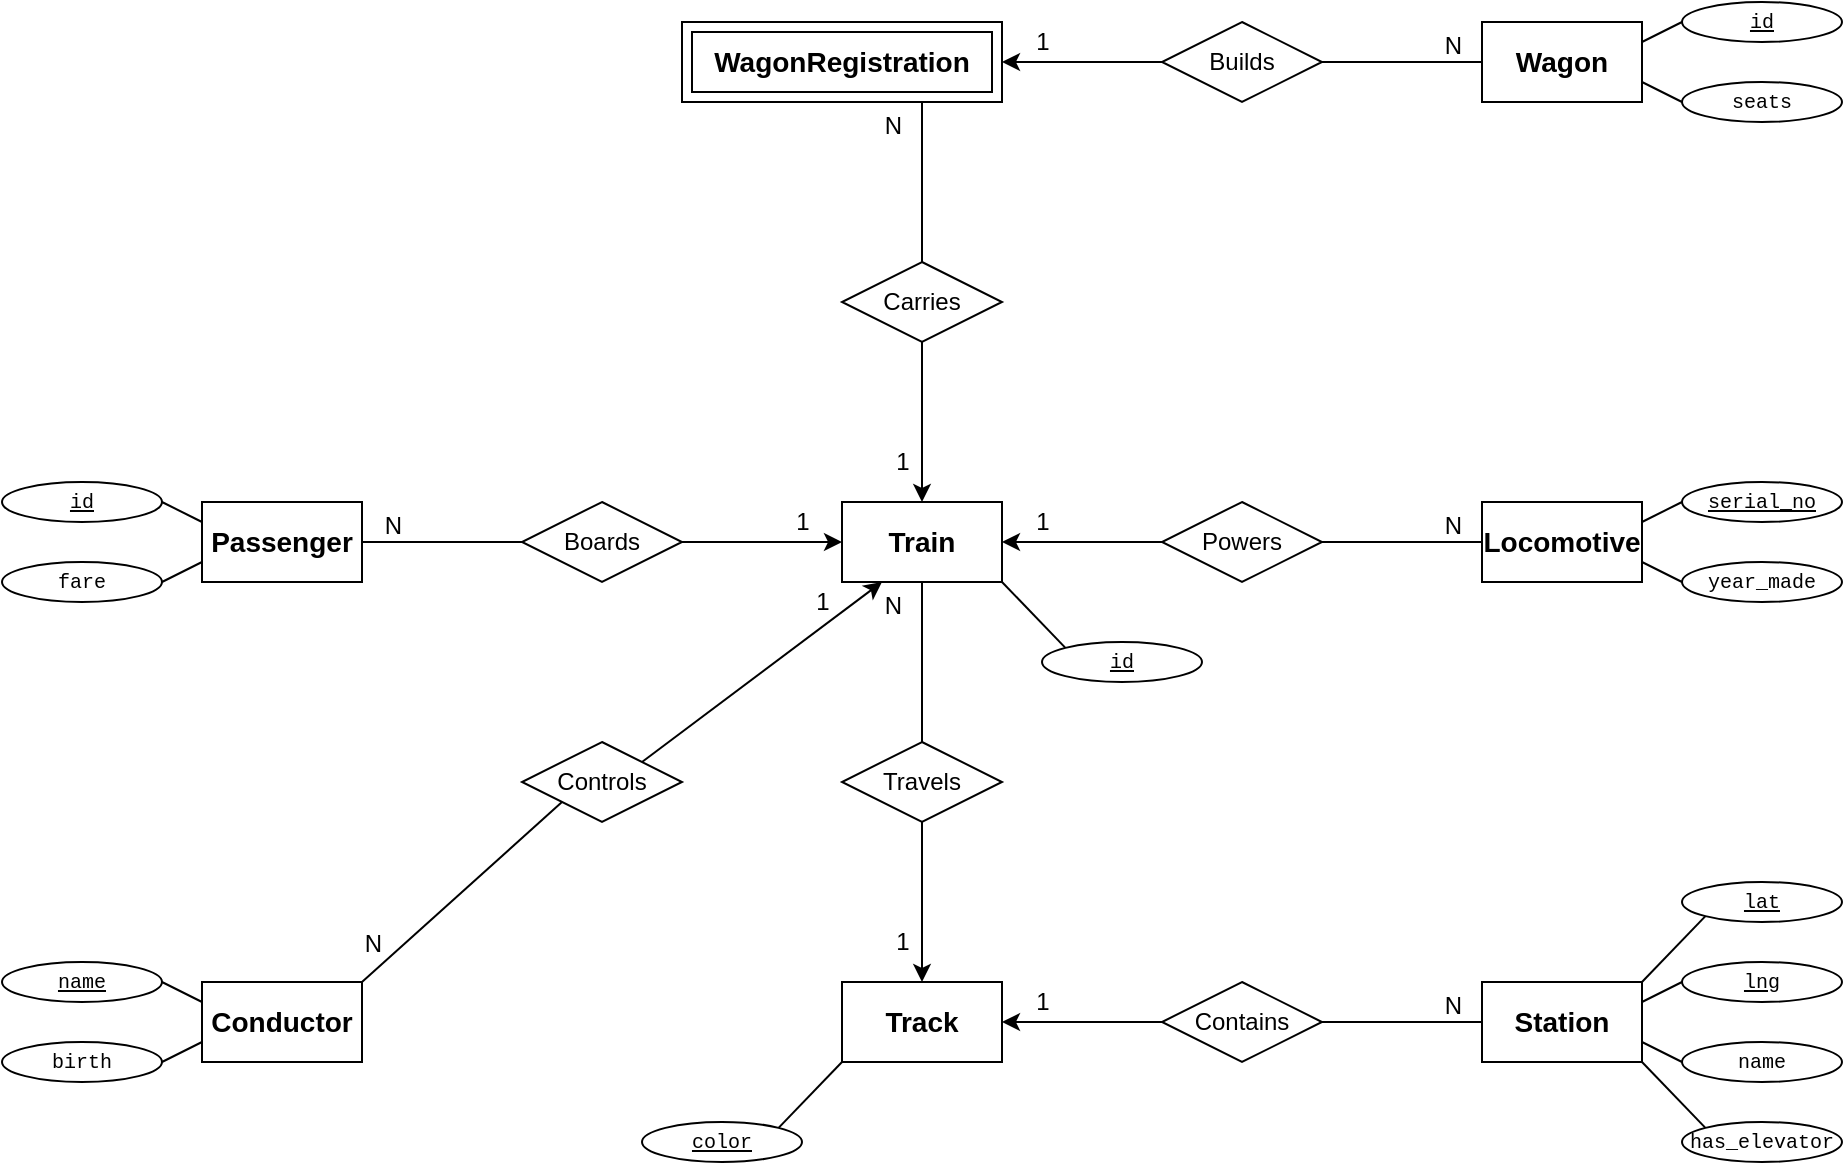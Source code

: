 <mxfile version="24.2.5" type="device" pages="4">
  <diagram id="R2lEEEUBdFMjLlhIrx00" name="proj_deliverable1">
    <mxGraphModel dx="1134" dy="1611" grid="1" gridSize="10" guides="1" tooltips="1" connect="1" arrows="1" fold="1" page="1" pageScale="1" pageWidth="1000" pageHeight="660" math="0" shadow="0" extFonts="Permanent Marker^https://fonts.googleapis.com/css?family=Permanent+Marker">
      <root>
        <mxCell id="0" />
        <mxCell id="1" parent="0" />
        <mxCell id="5FPpdaSdyWe-lFuIZykh-84" value="WagonRegistration" style="shape=ext;margin=3;double=1;whiteSpace=wrap;html=1;align=center;fontSize=14;fontStyle=1;fontFamily=Helvetica;" parent="1" vertex="1">
          <mxGeometry x="380" y="50" width="160" height="40" as="geometry" />
        </mxCell>
        <mxCell id="5FPpdaSdyWe-lFuIZykh-2" value="Passenger" style="whiteSpace=wrap;html=1;align=center;fontSize=14;fontStyle=1;fontFamily=Helvetica;" parent="1" vertex="1">
          <mxGeometry x="140" y="290" width="80" height="40" as="geometry" />
        </mxCell>
        <mxCell id="5FPpdaSdyWe-lFuIZykh-7" value="Conductor" style="whiteSpace=wrap;html=1;align=center;fontSize=14;fontStyle=1;fontFamily=Helvetica;" parent="1" vertex="1">
          <mxGeometry x="140" y="530" width="80" height="40" as="geometry" />
        </mxCell>
        <mxCell id="5FPpdaSdyWe-lFuIZykh-9" value="Track" style="whiteSpace=wrap;html=1;align=center;fontSize=14;fontStyle=1;fontFamily=Helvetica;" parent="1" vertex="1">
          <mxGeometry x="460" y="530" width="80" height="40" as="geometry" />
        </mxCell>
        <mxCell id="5FPpdaSdyWe-lFuIZykh-10" value="Station" style="whiteSpace=wrap;html=1;align=center;fontSize=14;fontStyle=1;fontFamily=Helvetica;" parent="1" vertex="1">
          <mxGeometry x="780" y="530" width="80" height="40" as="geometry" />
        </mxCell>
        <mxCell id="5FPpdaSdyWe-lFuIZykh-12" value="Wagon" style="whiteSpace=wrap;html=1;align=center;fontSize=14;fontStyle=1;fontFamily=Helvetica;" parent="1" vertex="1">
          <mxGeometry x="780" y="50" width="80" height="40" as="geometry" />
        </mxCell>
        <mxCell id="5FPpdaSdyWe-lFuIZykh-13" value="Locomotive" style="whiteSpace=wrap;html=1;align=center;fontSize=14;fontStyle=1;fontFamily=Helvetica;" parent="1" vertex="1">
          <mxGeometry x="780" y="290" width="80" height="40" as="geometry" />
        </mxCell>
        <mxCell id="5FPpdaSdyWe-lFuIZykh-15" value="Powers" style="shape=rhombus;perimeter=rhombusPerimeter;whiteSpace=wrap;html=1;align=center;fontSize=12;fontFamily=Helvetica;" parent="1" vertex="1">
          <mxGeometry x="620" y="290" width="80" height="40" as="geometry" />
        </mxCell>
        <mxCell id="5FPpdaSdyWe-lFuIZykh-22" value="Builds" style="shape=rhombus;perimeter=rhombusPerimeter;whiteSpace=wrap;html=1;align=center;fontSize=12;fontFamily=Helvetica;" parent="1" vertex="1">
          <mxGeometry x="620" y="50" width="80" height="40" as="geometry" />
        </mxCell>
        <mxCell id="5FPpdaSdyWe-lFuIZykh-26" value="Controls" style="shape=rhombus;perimeter=rhombusPerimeter;whiteSpace=wrap;html=1;align=center;fontSize=12;fontFamily=Helvetica;" parent="1" vertex="1">
          <mxGeometry x="300" y="410" width="80" height="40" as="geometry" />
        </mxCell>
        <mxCell id="5FPpdaSdyWe-lFuIZykh-31" value="" style="endArrow=none;html=1;rounded=0;exitX=0;exitY=1;exitDx=0;exitDy=0;entryX=1;entryY=0;entryDx=0;entryDy=0;fontSize=12;fontFamily=Helvetica;" parent="1" source="5FPpdaSdyWe-lFuIZykh-26" target="5FPpdaSdyWe-lFuIZykh-7" edge="1">
          <mxGeometry relative="1" as="geometry">
            <mxPoint x="310" y="320" as="sourcePoint" />
            <mxPoint x="180" y="500" as="targetPoint" />
          </mxGeometry>
        </mxCell>
        <mxCell id="5FPpdaSdyWe-lFuIZykh-32" value="N" style="resizable=0;html=1;align=right;verticalAlign=bottom;fontSize=12;fontFamily=Helvetica;" parent="5FPpdaSdyWe-lFuIZykh-31" connectable="0" vertex="1">
          <mxGeometry x="1" relative="1" as="geometry">
            <mxPoint x="10" y="-10" as="offset" />
          </mxGeometry>
        </mxCell>
        <mxCell id="5FPpdaSdyWe-lFuIZykh-33" value="" style="endArrow=none;html=1;rounded=0;entryX=0;entryY=0.5;entryDx=0;entryDy=0;exitX=1;exitY=0.5;exitDx=0;exitDy=0;fontSize=12;fontFamily=Helvetica;" parent="1" source="5FPpdaSdyWe-lFuIZykh-15" target="5FPpdaSdyWe-lFuIZykh-13" edge="1">
          <mxGeometry relative="1" as="geometry">
            <mxPoint x="510" y="180" as="sourcePoint" />
            <mxPoint x="510" y="100" as="targetPoint" />
          </mxGeometry>
        </mxCell>
        <mxCell id="5FPpdaSdyWe-lFuIZykh-34" value="N" style="resizable=0;html=1;align=right;verticalAlign=bottom;fontSize=12;fontFamily=Helvetica;" parent="5FPpdaSdyWe-lFuIZykh-33" connectable="0" vertex="1">
          <mxGeometry x="1" relative="1" as="geometry">
            <mxPoint x="-10" as="offset" />
          </mxGeometry>
        </mxCell>
        <mxCell id="5FPpdaSdyWe-lFuIZykh-36" value="Travels" style="shape=rhombus;perimeter=rhombusPerimeter;whiteSpace=wrap;html=1;align=center;fontSize=12;fontFamily=Helvetica;" parent="1" vertex="1">
          <mxGeometry x="460" y="410" width="80" height="40" as="geometry" />
        </mxCell>
        <mxCell id="5FPpdaSdyWe-lFuIZykh-37" value="" style="endArrow=none;html=1;rounded=0;exitX=0.5;exitY=0;exitDx=0;exitDy=0;entryX=0.5;entryY=1;entryDx=0;entryDy=0;fontSize=12;fontFamily=Helvetica;" parent="1" source="5FPpdaSdyWe-lFuIZykh-36" target="5FPpdaSdyWe-lFuIZykh-88" edge="1">
          <mxGeometry relative="1" as="geometry">
            <mxPoint x="710" y="320" as="sourcePoint" />
            <mxPoint x="520" y="350" as="targetPoint" />
          </mxGeometry>
        </mxCell>
        <mxCell id="5FPpdaSdyWe-lFuIZykh-38" value="N" style="resizable=0;html=1;align=right;verticalAlign=bottom;fontSize=12;fontFamily=Helvetica;" parent="5FPpdaSdyWe-lFuIZykh-37" connectable="0" vertex="1">
          <mxGeometry x="1" relative="1" as="geometry">
            <mxPoint x="-10" y="20" as="offset" />
          </mxGeometry>
        </mxCell>
        <mxCell id="5FPpdaSdyWe-lFuIZykh-43" value="Contains" style="shape=rhombus;perimeter=rhombusPerimeter;whiteSpace=wrap;html=1;align=center;fontSize=12;fontFamily=Helvetica;" parent="1" vertex="1">
          <mxGeometry x="620" y="530" width="80" height="40" as="geometry" />
        </mxCell>
        <mxCell id="5FPpdaSdyWe-lFuIZykh-44" value="" style="endArrow=none;html=1;rounded=0;entryX=0;entryY=0.5;entryDx=0;entryDy=0;exitX=1;exitY=0.5;exitDx=0;exitDy=0;fontSize=12;fontFamily=Helvetica;" parent="1" source="5FPpdaSdyWe-lFuIZykh-43" target="5FPpdaSdyWe-lFuIZykh-10" edge="1">
          <mxGeometry relative="1" as="geometry">
            <mxPoint x="510" y="420" as="sourcePoint" />
            <mxPoint x="510" y="340" as="targetPoint" />
          </mxGeometry>
        </mxCell>
        <mxCell id="5FPpdaSdyWe-lFuIZykh-45" value="N" style="resizable=0;html=1;align=right;verticalAlign=bottom;fontSize=12;fontFamily=Helvetica;" parent="5FPpdaSdyWe-lFuIZykh-44" connectable="0" vertex="1">
          <mxGeometry x="1" relative="1" as="geometry">
            <mxPoint x="-10" as="offset" />
          </mxGeometry>
        </mxCell>
        <mxCell id="W7kSrh-7kcPRWJRy0-A8-4" value="1" style="rounded=0;orthogonalLoop=1;jettySize=auto;html=1;exitX=1;exitY=0.5;exitDx=0;exitDy=0;entryX=0;entryY=0.5;entryDx=0;entryDy=0;fontSize=12;fontFamily=Helvetica;" parent="1" source="5FPpdaSdyWe-lFuIZykh-46" target="5FPpdaSdyWe-lFuIZykh-88" edge="1">
          <mxGeometry x="0.5" y="10" relative="1" as="geometry">
            <mxPoint as="offset" />
          </mxGeometry>
        </mxCell>
        <mxCell id="5FPpdaSdyWe-lFuIZykh-46" value="Boards" style="shape=rhombus;perimeter=rhombusPerimeter;whiteSpace=wrap;html=1;align=center;fontSize=12;fontFamily=Helvetica;" parent="1" vertex="1">
          <mxGeometry x="300" y="290" width="80" height="40" as="geometry" />
        </mxCell>
        <mxCell id="5FPpdaSdyWe-lFuIZykh-63" value="Carries" style="shape=rhombus;perimeter=rhombusPerimeter;whiteSpace=wrap;html=1;align=center;fontSize=12;fontFamily=Helvetica;" parent="1" vertex="1">
          <mxGeometry x="460" y="170" width="80" height="40" as="geometry" />
        </mxCell>
        <mxCell id="5FPpdaSdyWe-lFuIZykh-69" value="" style="endArrow=none;html=1;rounded=0;entryX=0.75;entryY=1;entryDx=0;entryDy=0;exitX=0.5;exitY=0;exitDx=0;exitDy=0;fontSize=12;fontFamily=Helvetica;" parent="1" source="5FPpdaSdyWe-lFuIZykh-63" target="5FPpdaSdyWe-lFuIZykh-84" edge="1">
          <mxGeometry relative="1" as="geometry">
            <mxPoint x="710" y="320" as="sourcePoint" />
            <mxPoint x="500" y="90" as="targetPoint" />
          </mxGeometry>
        </mxCell>
        <mxCell id="5FPpdaSdyWe-lFuIZykh-70" value="N" style="resizable=0;html=1;align=right;verticalAlign=bottom;fontSize=12;fontFamily=Helvetica;" parent="5FPpdaSdyWe-lFuIZykh-69" connectable="0" vertex="1">
          <mxGeometry x="1" relative="1" as="geometry">
            <mxPoint x="-10" y="20" as="offset" />
          </mxGeometry>
        </mxCell>
        <mxCell id="5FPpdaSdyWe-lFuIZykh-71" value="" style="endArrow=none;html=1;rounded=0;entryX=0;entryY=0.5;entryDx=0;entryDy=0;exitX=1;exitY=0.5;exitDx=0;exitDy=0;fontSize=12;fontFamily=Helvetica;" parent="1" source="5FPpdaSdyWe-lFuIZykh-22" target="5FPpdaSdyWe-lFuIZykh-12" edge="1">
          <mxGeometry relative="1" as="geometry">
            <mxPoint x="510" y="180" as="sourcePoint" />
            <mxPoint x="510" y="100" as="targetPoint" />
          </mxGeometry>
        </mxCell>
        <mxCell id="5FPpdaSdyWe-lFuIZykh-72" value="N" style="resizable=0;html=1;align=right;verticalAlign=bottom;fontSize=12;fontFamily=Helvetica;" parent="5FPpdaSdyWe-lFuIZykh-71" connectable="0" vertex="1">
          <mxGeometry x="1" relative="1" as="geometry">
            <mxPoint x="-10" as="offset" />
          </mxGeometry>
        </mxCell>
        <mxCell id="5FPpdaSdyWe-lFuIZykh-77" value="" style="endArrow=none;html=1;rounded=0;exitX=0;exitY=0.5;exitDx=0;exitDy=0;entryX=1;entryY=0.5;entryDx=0;entryDy=0;fontSize=12;fontFamily=Helvetica;" parent="1" source="5FPpdaSdyWe-lFuIZykh-46" target="5FPpdaSdyWe-lFuIZykh-2" edge="1">
          <mxGeometry relative="1" as="geometry">
            <mxPoint x="330" y="450" as="sourcePoint" />
            <mxPoint x="230" y="540" as="targetPoint" />
          </mxGeometry>
        </mxCell>
        <mxCell id="5FPpdaSdyWe-lFuIZykh-78" value="N" style="resizable=0;html=1;align=right;verticalAlign=bottom;fontSize=12;fontFamily=Helvetica;" parent="5FPpdaSdyWe-lFuIZykh-77" connectable="0" vertex="1">
          <mxGeometry x="1" relative="1" as="geometry">
            <mxPoint x="20" as="offset" />
          </mxGeometry>
        </mxCell>
        <mxCell id="5FPpdaSdyWe-lFuIZykh-88" value="Train" style="whiteSpace=wrap;html=1;align=center;fontSize=14;fontStyle=1;fontFamily=Helvetica;" parent="1" vertex="1">
          <mxGeometry x="460" y="290" width="80" height="40" as="geometry" />
        </mxCell>
        <mxCell id="5FPpdaSdyWe-lFuIZykh-91" value="" style="endArrow=none;html=1;rounded=0;fontSize=12;exitX=1;exitY=0;exitDx=0;exitDy=0;entryX=0;entryY=1;entryDx=0;entryDy=0;fontFamily=Helvetica;" parent="1" source="XflrWnQReU5PlyJmsF73-1" target="5FPpdaSdyWe-lFuIZykh-9" edge="1">
          <mxGeometry relative="1" as="geometry">
            <mxPoint x="480" y="450" as="sourcePoint" />
            <mxPoint x="640" y="450" as="targetPoint" />
          </mxGeometry>
        </mxCell>
        <mxCell id="5FPpdaSdyWe-lFuIZykh-92" value="lat" style="ellipse;whiteSpace=wrap;html=1;align=center;fontSize=10;fontStyle=4;fontFamily=Courier New;" parent="1" vertex="1">
          <mxGeometry x="880" y="480" width="80" height="20" as="geometry" />
        </mxCell>
        <mxCell id="5FPpdaSdyWe-lFuIZykh-93" value="lng" style="ellipse;whiteSpace=wrap;html=1;align=center;fontSize=10;fontStyle=4;fontFamily=Courier New;" parent="1" vertex="1">
          <mxGeometry x="880" y="520" width="80" height="20" as="geometry" />
        </mxCell>
        <mxCell id="5FPpdaSdyWe-lFuIZykh-96" value="name" style="ellipse;whiteSpace=wrap;html=1;align=center;fontSize=10;fontStyle=0;fontFamily=Courier New;" parent="1" vertex="1">
          <mxGeometry x="880" y="560" width="80" height="20" as="geometry" />
        </mxCell>
        <mxCell id="5FPpdaSdyWe-lFuIZykh-97" value="has_elevator" style="ellipse;whiteSpace=wrap;html=1;align=center;fontSize=10;fontStyle=0;fontFamily=Courier New;" parent="1" vertex="1">
          <mxGeometry x="880" y="600" width="80" height="20" as="geometry" />
        </mxCell>
        <mxCell id="5FPpdaSdyWe-lFuIZykh-98" value="" style="endArrow=none;html=1;rounded=0;fontSize=12;exitX=1;exitY=0.25;exitDx=0;exitDy=0;entryX=0;entryY=0.5;entryDx=0;entryDy=0;fontFamily=Helvetica;" parent="1" source="5FPpdaSdyWe-lFuIZykh-10" target="5FPpdaSdyWe-lFuIZykh-93" edge="1">
          <mxGeometry relative="1" as="geometry">
            <mxPoint x="438.855" y="603.075" as="sourcePoint" />
            <mxPoint x="470" y="580" as="targetPoint" />
          </mxGeometry>
        </mxCell>
        <mxCell id="5FPpdaSdyWe-lFuIZykh-99" value="" style="endArrow=none;html=1;rounded=0;fontSize=12;exitX=1;exitY=0;exitDx=0;exitDy=0;entryX=0;entryY=1;entryDx=0;entryDy=0;fontFamily=Helvetica;" parent="1" source="5FPpdaSdyWe-lFuIZykh-10" target="5FPpdaSdyWe-lFuIZykh-92" edge="1">
          <mxGeometry relative="1" as="geometry">
            <mxPoint x="870" y="550" as="sourcePoint" />
            <mxPoint x="910" y="520" as="targetPoint" />
          </mxGeometry>
        </mxCell>
        <mxCell id="5FPpdaSdyWe-lFuIZykh-101" value="" style="endArrow=none;html=1;rounded=0;fontSize=12;exitX=1;exitY=0.75;exitDx=0;exitDy=0;entryX=0;entryY=0.5;entryDx=0;entryDy=0;fontFamily=Helvetica;" parent="1" source="5FPpdaSdyWe-lFuIZykh-10" target="5FPpdaSdyWe-lFuIZykh-96" edge="1">
          <mxGeometry relative="1" as="geometry">
            <mxPoint x="890" y="570" as="sourcePoint" />
            <mxPoint x="930" y="540" as="targetPoint" />
          </mxGeometry>
        </mxCell>
        <mxCell id="5FPpdaSdyWe-lFuIZykh-102" value="" style="endArrow=none;html=1;rounded=0;fontSize=12;exitX=1;exitY=1;exitDx=0;exitDy=0;entryX=0;entryY=0;entryDx=0;entryDy=0;fontFamily=Helvetica;" parent="1" source="5FPpdaSdyWe-lFuIZykh-10" target="5FPpdaSdyWe-lFuIZykh-97" edge="1">
          <mxGeometry relative="1" as="geometry">
            <mxPoint x="900" y="580" as="sourcePoint" />
            <mxPoint x="940" y="550" as="targetPoint" />
          </mxGeometry>
        </mxCell>
        <mxCell id="5FPpdaSdyWe-lFuIZykh-103" value="name" style="ellipse;whiteSpace=wrap;html=1;align=center;fontSize=10;fontStyle=4;fontFamily=Courier New;" parent="1" vertex="1">
          <mxGeometry x="40" y="520" width="80" height="20" as="geometry" />
        </mxCell>
        <mxCell id="5FPpdaSdyWe-lFuIZykh-104" value="birth" style="ellipse;whiteSpace=wrap;html=1;align=center;fontSize=10;fontStyle=0;fontFamily=Courier New;" parent="1" vertex="1">
          <mxGeometry x="40" y="560" width="80" height="20" as="geometry" />
        </mxCell>
        <mxCell id="5FPpdaSdyWe-lFuIZykh-105" value="" style="endArrow=none;html=1;rounded=0;fontSize=12;exitX=1;exitY=0.5;exitDx=0;exitDy=0;entryX=0;entryY=0.25;entryDx=0;entryDy=0;fontFamily=Helvetica;" parent="1" source="5FPpdaSdyWe-lFuIZykh-103" target="5FPpdaSdyWe-lFuIZykh-7" edge="1">
          <mxGeometry relative="1" as="geometry">
            <mxPoint x="438.855" y="603.075" as="sourcePoint" />
            <mxPoint x="470" y="580" as="targetPoint" />
          </mxGeometry>
        </mxCell>
        <mxCell id="5FPpdaSdyWe-lFuIZykh-106" value="" style="endArrow=none;html=1;rounded=0;fontSize=12;exitX=1;exitY=0.5;exitDx=0;exitDy=0;entryX=0;entryY=0.75;entryDx=0;entryDy=0;fontFamily=Helvetica;" parent="1" source="5FPpdaSdyWe-lFuIZykh-104" target="5FPpdaSdyWe-lFuIZykh-7" edge="1">
          <mxGeometry relative="1" as="geometry">
            <mxPoint x="448.855" y="613.075" as="sourcePoint" />
            <mxPoint x="480" y="590" as="targetPoint" />
          </mxGeometry>
        </mxCell>
        <mxCell id="5FPpdaSdyWe-lFuIZykh-107" value="serial_no" style="ellipse;whiteSpace=wrap;html=1;align=center;fontSize=10;fontStyle=4;fontFamily=Courier New;" parent="1" vertex="1">
          <mxGeometry x="880" y="280" width="80" height="20" as="geometry" />
        </mxCell>
        <mxCell id="5FPpdaSdyWe-lFuIZykh-108" value="year_made" style="ellipse;whiteSpace=wrap;html=1;align=center;fontSize=10;fontStyle=0;fontFamily=Courier New;" parent="1" vertex="1">
          <mxGeometry x="880" y="320" width="80" height="20" as="geometry" />
        </mxCell>
        <mxCell id="5FPpdaSdyWe-lFuIZykh-109" value="" style="endArrow=none;html=1;rounded=0;fontSize=12;exitX=0;exitY=0.5;exitDx=0;exitDy=0;entryX=1;entryY=0.25;entryDx=0;entryDy=0;fontFamily=Helvetica;" parent="1" source="5FPpdaSdyWe-lFuIZykh-107" target="5FPpdaSdyWe-lFuIZykh-13" edge="1">
          <mxGeometry relative="1" as="geometry">
            <mxPoint x="1318.855" y="363.075" as="sourcePoint" />
            <mxPoint x="1020" y="300" as="targetPoint" />
          </mxGeometry>
        </mxCell>
        <mxCell id="5FPpdaSdyWe-lFuIZykh-110" value="" style="endArrow=none;html=1;rounded=0;fontSize=12;exitX=0;exitY=0.5;exitDx=0;exitDy=0;entryX=1;entryY=0.75;entryDx=0;entryDy=0;fontFamily=Helvetica;" parent="1" source="5FPpdaSdyWe-lFuIZykh-108" target="5FPpdaSdyWe-lFuIZykh-13" edge="1">
          <mxGeometry relative="1" as="geometry">
            <mxPoint x="1328.855" y="373.075" as="sourcePoint" />
            <mxPoint x="1020" y="320" as="targetPoint" />
          </mxGeometry>
        </mxCell>
        <mxCell id="5FPpdaSdyWe-lFuIZykh-114" value="" style="endArrow=none;html=1;rounded=0;fontSize=12;exitX=0;exitY=0;exitDx=0;exitDy=0;entryX=1;entryY=1;entryDx=0;entryDy=0;fontFamily=Helvetica;" parent="1" source="XflrWnQReU5PlyJmsF73-2" target="5FPpdaSdyWe-lFuIZykh-88" edge="1">
          <mxGeometry relative="1" as="geometry">
            <mxPoint x="438.855" y="603.075" as="sourcePoint" />
            <mxPoint x="470" y="580" as="targetPoint" />
          </mxGeometry>
        </mxCell>
        <mxCell id="5FPpdaSdyWe-lFuIZykh-119" value="id" style="ellipse;whiteSpace=wrap;html=1;align=center;fontSize=10;fontStyle=4;fontFamily=Courier New;" parent="1" vertex="1">
          <mxGeometry x="880" y="40" width="80" height="20" as="geometry" />
        </mxCell>
        <mxCell id="5FPpdaSdyWe-lFuIZykh-120" value="seats" style="ellipse;whiteSpace=wrap;html=1;align=center;fontSize=10;fontStyle=0;fontFamily=Courier New;" parent="1" vertex="1">
          <mxGeometry x="880" y="80" width="80" height="20" as="geometry" />
        </mxCell>
        <mxCell id="5FPpdaSdyWe-lFuIZykh-121" value="" style="endArrow=none;html=1;rounded=0;fontSize=12;exitX=0;exitY=0.5;exitDx=0;exitDy=0;entryX=1;entryY=0.25;entryDx=0;entryDy=0;fontFamily=Helvetica;" parent="1" source="5FPpdaSdyWe-lFuIZykh-119" target="5FPpdaSdyWe-lFuIZykh-12" edge="1">
          <mxGeometry relative="1" as="geometry">
            <mxPoint x="1318.855" y="123.075" as="sourcePoint" />
            <mxPoint x="870" y="30" as="targetPoint" />
          </mxGeometry>
        </mxCell>
        <mxCell id="5FPpdaSdyWe-lFuIZykh-122" value="" style="endArrow=none;html=1;rounded=0;fontSize=12;exitX=0;exitY=0.5;exitDx=0;exitDy=0;entryX=1;entryY=0.75;entryDx=0;entryDy=0;fontFamily=Helvetica;" parent="1" source="5FPpdaSdyWe-lFuIZykh-120" target="5FPpdaSdyWe-lFuIZykh-12" edge="1">
          <mxGeometry relative="1" as="geometry">
            <mxPoint x="1328.855" y="133.075" as="sourcePoint" />
            <mxPoint x="860" y="80" as="targetPoint" />
          </mxGeometry>
        </mxCell>
        <mxCell id="5FPpdaSdyWe-lFuIZykh-123" value="id" style="ellipse;whiteSpace=wrap;html=1;align=center;fontSize=10;fontStyle=4;fontFamily=Courier New;" parent="1" vertex="1">
          <mxGeometry x="40" y="280" width="80" height="20" as="geometry" />
        </mxCell>
        <mxCell id="5FPpdaSdyWe-lFuIZykh-124" value="fare" style="ellipse;whiteSpace=wrap;html=1;align=center;fontSize=10;fontStyle=0;fontFamily=Courier New;" parent="1" vertex="1">
          <mxGeometry x="40" y="320" width="80" height="20" as="geometry" />
        </mxCell>
        <mxCell id="5FPpdaSdyWe-lFuIZykh-125" value="" style="endArrow=none;html=1;rounded=0;fontSize=12;exitX=1;exitY=0.5;exitDx=0;exitDy=0;entryX=0;entryY=0.25;entryDx=0;entryDy=0;fontFamily=Helvetica;" parent="1" source="5FPpdaSdyWe-lFuIZykh-123" target="5FPpdaSdyWe-lFuIZykh-2" edge="1">
          <mxGeometry relative="1" as="geometry">
            <mxPoint x="438.855" y="363.075" as="sourcePoint" />
            <mxPoint x="130" y="270" as="targetPoint" />
          </mxGeometry>
        </mxCell>
        <mxCell id="5FPpdaSdyWe-lFuIZykh-126" value="" style="endArrow=none;html=1;rounded=0;fontSize=12;exitX=1;exitY=0.5;exitDx=0;exitDy=0;entryX=0;entryY=0.75;entryDx=0;entryDy=0;fontFamily=Helvetica;" parent="1" source="5FPpdaSdyWe-lFuIZykh-124" target="5FPpdaSdyWe-lFuIZykh-2" edge="1">
          <mxGeometry relative="1" as="geometry">
            <mxPoint x="448.855" y="373.075" as="sourcePoint" />
            <mxPoint x="130" y="330" as="targetPoint" />
          </mxGeometry>
        </mxCell>
        <mxCell id="W7kSrh-7kcPRWJRy0-A8-6" value="1" style="rounded=0;orthogonalLoop=1;jettySize=auto;html=1;exitX=0;exitY=0.5;exitDx=0;exitDy=0;entryX=1;entryY=0.5;entryDx=0;entryDy=0;fontSize=12;fontFamily=Helvetica;" parent="1" source="5FPpdaSdyWe-lFuIZykh-15" target="5FPpdaSdyWe-lFuIZykh-88" edge="1">
          <mxGeometry x="0.5" y="-10" relative="1" as="geometry">
            <mxPoint x="390" y="320" as="sourcePoint" />
            <mxPoint x="470" y="320" as="targetPoint" />
            <mxPoint as="offset" />
          </mxGeometry>
        </mxCell>
        <mxCell id="W7kSrh-7kcPRWJRy0-A8-7" value="1" style="rounded=0;orthogonalLoop=1;jettySize=auto;html=1;exitX=0.5;exitY=1;exitDx=0;exitDy=0;entryX=0.5;entryY=0;entryDx=0;entryDy=0;fontSize=12;fontFamily=Helvetica;" parent="1" source="5FPpdaSdyWe-lFuIZykh-63" target="5FPpdaSdyWe-lFuIZykh-88" edge="1">
          <mxGeometry x="0.5" y="-10" relative="1" as="geometry">
            <mxPoint x="630" y="320" as="sourcePoint" />
            <mxPoint x="550" y="320" as="targetPoint" />
            <mxPoint as="offset" />
          </mxGeometry>
        </mxCell>
        <mxCell id="W7kSrh-7kcPRWJRy0-A8-8" value="1" style="rounded=0;orthogonalLoop=1;jettySize=auto;html=1;exitX=1;exitY=0;exitDx=0;exitDy=0;entryX=0.25;entryY=1;entryDx=0;entryDy=0;fontSize=12;fontFamily=Helvetica;" parent="1" source="5FPpdaSdyWe-lFuIZykh-26" target="5FPpdaSdyWe-lFuIZykh-88" edge="1">
          <mxGeometry x="0.6" y="10" relative="1" as="geometry">
            <mxPoint x="640" y="330" as="sourcePoint" />
            <mxPoint x="560" y="330" as="targetPoint" />
            <mxPoint as="offset" />
          </mxGeometry>
        </mxCell>
        <mxCell id="W7kSrh-7kcPRWJRy0-A8-9" value="1" style="rounded=0;orthogonalLoop=1;jettySize=auto;html=1;exitX=0;exitY=0.5;exitDx=0;exitDy=0;entryX=1;entryY=0.5;entryDx=0;entryDy=0;fontSize=12;fontFamily=Helvetica;" parent="1" source="5FPpdaSdyWe-lFuIZykh-22" target="5FPpdaSdyWe-lFuIZykh-84" edge="1">
          <mxGeometry x="0.5" y="-10" relative="1" as="geometry">
            <mxPoint x="650" y="340" as="sourcePoint" />
            <mxPoint x="570" y="340" as="targetPoint" />
            <mxPoint as="offset" />
          </mxGeometry>
        </mxCell>
        <mxCell id="W7kSrh-7kcPRWJRy0-A8-10" value="1" style="rounded=0;orthogonalLoop=1;jettySize=auto;html=1;exitX=0.5;exitY=1;exitDx=0;exitDy=0;entryX=0.5;entryY=0;entryDx=0;entryDy=0;fontSize=12;fontFamily=Helvetica;" parent="1" source="5FPpdaSdyWe-lFuIZykh-36" target="5FPpdaSdyWe-lFuIZykh-9" edge="1">
          <mxGeometry x="0.5" y="-10" relative="1" as="geometry">
            <mxPoint x="660" y="350" as="sourcePoint" />
            <mxPoint x="580" y="350" as="targetPoint" />
            <mxPoint as="offset" />
          </mxGeometry>
        </mxCell>
        <mxCell id="W7kSrh-7kcPRWJRy0-A8-11" value="1" style="rounded=0;orthogonalLoop=1;jettySize=auto;html=1;exitX=0;exitY=0.5;exitDx=0;exitDy=0;entryX=1;entryY=0.5;entryDx=0;entryDy=0;fontSize=12;fontFamily=Helvetica;" parent="1" source="5FPpdaSdyWe-lFuIZykh-43" target="5FPpdaSdyWe-lFuIZykh-9" edge="1">
          <mxGeometry x="0.5" y="-10" relative="1" as="geometry">
            <mxPoint x="670" y="360" as="sourcePoint" />
            <mxPoint x="590" y="360" as="targetPoint" />
            <mxPoint as="offset" />
          </mxGeometry>
        </mxCell>
        <mxCell id="XflrWnQReU5PlyJmsF73-1" value="color" style="ellipse;whiteSpace=wrap;html=1;align=center;fontSize=10;fontStyle=4;fontFamily=Courier New;" parent="1" vertex="1">
          <mxGeometry x="360" y="600" width="80" height="20" as="geometry" />
        </mxCell>
        <mxCell id="XflrWnQReU5PlyJmsF73-2" value="id" style="ellipse;whiteSpace=wrap;html=1;align=center;fontSize=10;fontStyle=4;fontFamily=Courier New;" parent="1" vertex="1">
          <mxGeometry x="560" y="360" width="80" height="20" as="geometry" />
        </mxCell>
      </root>
    </mxGraphModel>
  </diagram>
  <diagram name="proj_deliverable2" id="vW3GUWD7gYyDfaBToMU5">
    <mxGraphModel dx="1154" dy="1632" grid="1" gridSize="10" guides="1" tooltips="1" connect="1" arrows="1" fold="1" page="1" pageScale="1" pageWidth="1000" pageHeight="1180" math="0" shadow="0" extFonts="Permanent Marker^https://fonts.googleapis.com/css?family=Permanent+Marker">
      <root>
        <mxCell id="TBj39ccM2QvI0rRjCSNy-0" />
        <mxCell id="TBj39ccM2QvI0rRjCSNy-1" parent="TBj39ccM2QvI0rRjCSNy-0" />
        <mxCell id="TBj39ccM2QvI0rRjCSNy-44" value="Train" style="whiteSpace=wrap;html=1;align=center;fontSize=14;fontStyle=1" parent="TBj39ccM2QvI0rRjCSNy-1" vertex="1">
          <mxGeometry x="460" y="810" width="80" height="40" as="geometry" />
        </mxCell>
        <mxCell id="TBj39ccM2QvI0rRjCSNy-3" value="Passenger" style="whiteSpace=wrap;html=1;align=center;fontSize=14;fontStyle=1" parent="TBj39ccM2QvI0rRjCSNy-1" vertex="1">
          <mxGeometry x="460.08" y="330" width="80" height="40" as="geometry" />
        </mxCell>
        <mxCell id="TBj39ccM2QvI0rRjCSNy-4" value="Conductor" style="whiteSpace=wrap;html=1;align=center;fontSize=14;fontStyle=1" parent="TBj39ccM2QvI0rRjCSNy-1" vertex="1">
          <mxGeometry x="460" y="1050" width="80" height="40" as="geometry" />
        </mxCell>
        <mxCell id="TBj39ccM2QvI0rRjCSNy-5" value="Track" style="whiteSpace=wrap;html=1;align=center;fontSize=14;fontStyle=1" parent="TBj39ccM2QvI0rRjCSNy-1" vertex="1">
          <mxGeometry x="140.08" y="810" width="80" height="40" as="geometry" />
        </mxCell>
        <mxCell id="TBj39ccM2QvI0rRjCSNy-7" value="Wagon" style="whiteSpace=wrap;html=1;align=center;fontSize=14;fontStyle=1" parent="TBj39ccM2QvI0rRjCSNy-1" vertex="1">
          <mxGeometry x="780" y="570" width="80" height="40" as="geometry" />
        </mxCell>
        <mxCell id="TBj39ccM2QvI0rRjCSNy-8" value="Locomotive" style="whiteSpace=wrap;html=1;align=center;fontSize=14;fontStyle=1" parent="TBj39ccM2QvI0rRjCSNy-1" vertex="1">
          <mxGeometry x="459.92" y="570" width="80" height="40" as="geometry" />
        </mxCell>
        <mxCell id="VrJq37f_B3mSxU0A269Z-35" style="rounded=0;orthogonalLoop=1;jettySize=auto;html=1;exitX=0.5;exitY=0;exitDx=0;exitDy=0;entryX=0.5;entryY=1;entryDx=0;entryDy=0;" parent="TBj39ccM2QvI0rRjCSNy-1" source="TBj39ccM2QvI0rRjCSNy-9" target="TBj39ccM2QvI0rRjCSNy-8" edge="1">
          <mxGeometry relative="1" as="geometry" />
        </mxCell>
        <mxCell id="VrJq37f_B3mSxU0A269Z-36" value="1" style="edgeLabel;html=1;align=center;verticalAlign=middle;resizable=0;points=[];fontSize=12;" parent="VrJq37f_B3mSxU0A269Z-35" vertex="1" connectable="0">
          <mxGeometry x="0.722" y="-2" relative="1" as="geometry">
            <mxPoint x="-12" y="8" as="offset" />
          </mxGeometry>
        </mxCell>
        <mxCell id="TBj39ccM2QvI0rRjCSNy-9" value="Powered" style="shape=rhombus;perimeter=rhombusPerimeter;whiteSpace=wrap;html=1;align=center;fontSize=12;" parent="TBj39ccM2QvI0rRjCSNy-1" vertex="1">
          <mxGeometry x="460" y="690" width="80" height="40" as="geometry" />
        </mxCell>
        <mxCell id="VrJq37f_B3mSxU0A269Z-45" style="rounded=0;orthogonalLoop=1;jettySize=auto;html=1;exitX=0.5;exitY=0;exitDx=0;exitDy=0;entryX=0.5;entryY=1;entryDx=0;entryDy=0;" parent="TBj39ccM2QvI0rRjCSNy-1" source="TBj39ccM2QvI0rRjCSNy-12" target="TBj39ccM2QvI0rRjCSNy-7" edge="1">
          <mxGeometry relative="1" as="geometry" />
        </mxCell>
        <mxCell id="VrJq37f_B3mSxU0A269Z-46" value="1" style="edgeLabel;html=1;align=center;verticalAlign=middle;resizable=0;points=[];fontSize=12;" parent="VrJq37f_B3mSxU0A269Z-45" vertex="1" connectable="0">
          <mxGeometry x="0.556" y="-1" relative="1" as="geometry">
            <mxPoint x="-11" as="offset" />
          </mxGeometry>
        </mxCell>
        <mxCell id="TBj39ccM2QvI0rRjCSNy-12" value="Lines" style="shape=rhombus;perimeter=rhombusPerimeter;whiteSpace=wrap;html=1;align=center;fontSize=12;" parent="TBj39ccM2QvI0rRjCSNy-1" vertex="1">
          <mxGeometry x="780" y="690" width="80" height="40" as="geometry" />
        </mxCell>
        <mxCell id="VrJq37f_B3mSxU0A269Z-54" style="rounded=0;orthogonalLoop=1;jettySize=auto;html=1;exitX=0.5;exitY=1;exitDx=0;exitDy=0;entryX=0.5;entryY=0;entryDx=0;entryDy=0;" parent="TBj39ccM2QvI0rRjCSNy-1" source="TBj39ccM2QvI0rRjCSNy-27" target="TBj39ccM2QvI0rRjCSNy-5" edge="1">
          <mxGeometry relative="1" as="geometry" />
        </mxCell>
        <mxCell id="VrJq37f_B3mSxU0A269Z-55" value="1" style="edgeLabel;html=1;align=center;verticalAlign=middle;resizable=0;points=[];fontSize=12;" parent="VrJq37f_B3mSxU0A269Z-54" vertex="1" connectable="0">
          <mxGeometry x="0.636" y="-1" relative="1" as="geometry">
            <mxPoint x="-9" y="-6" as="offset" />
          </mxGeometry>
        </mxCell>
        <mxCell id="TBj39ccM2QvI0rRjCSNy-27" value="Positioned" style="shape=rhombus;perimeter=rhombusPerimeter;whiteSpace=wrap;html=1;align=center;fontSize=12;" parent="TBj39ccM2QvI0rRjCSNy-1" vertex="1">
          <mxGeometry x="140" y="690" width="80" height="40" as="geometry" />
        </mxCell>
        <mxCell id="VrJq37f_B3mSxU0A269Z-70" style="rounded=0;orthogonalLoop=1;jettySize=auto;html=1;exitX=1;exitY=0.5;exitDx=0;exitDy=0;entryX=0;entryY=0.5;entryDx=0;entryDy=0;" parent="TBj39ccM2QvI0rRjCSNy-1" source="TBj39ccM2QvI0rRjCSNy-30" target="TBj39ccM2QvI0rRjCSNy-3" edge="1">
          <mxGeometry relative="1" as="geometry" />
        </mxCell>
        <mxCell id="VrJq37f_B3mSxU0A269Z-71" value="1" style="edgeLabel;html=1;align=center;verticalAlign=middle;resizable=0;points=[];fontSize=12;" parent="VrJq37f_B3mSxU0A269Z-70" vertex="1" connectable="0">
          <mxGeometry x="0.261" relative="1" as="geometry">
            <mxPoint x="10" y="-10" as="offset" />
          </mxGeometry>
        </mxCell>
        <mxCell id="TBj39ccM2QvI0rRjCSNy-30" value="Registered" style="shape=rhombus;perimeter=rhombusPerimeter;whiteSpace=wrap;html=1;align=center;fontSize=12;" parent="TBj39ccM2QvI0rRjCSNy-1" vertex="1">
          <mxGeometry x="300" y="330" width="80" height="40" as="geometry" />
        </mxCell>
        <mxCell id="TBj39ccM2QvI0rRjCSNy-31" value="Carried" style="shape=rhombus;perimeter=rhombusPerimeter;whiteSpace=wrap;html=1;align=center;fontSize=12;" parent="TBj39ccM2QvI0rRjCSNy-1" vertex="1">
          <mxGeometry x="620" y="810" width="80" height="40" as="geometry" />
        </mxCell>
        <mxCell id="TBj39ccM2QvI0rRjCSNy-49" value="name" style="ellipse;whiteSpace=wrap;html=1;align=center;fontSize=10;fontStyle=0;fontFamily=Courier New;" parent="TBj39ccM2QvI0rRjCSNy-1" vertex="1">
          <mxGeometry x="40.0" y="600" width="80" height="20" as="geometry" />
        </mxCell>
        <mxCell id="TBj39ccM2QvI0rRjCSNy-50" value="note" style="ellipse;whiteSpace=wrap;html=1;align=center;fontSize=10;fontStyle=0;fontFamily=Courier New;" parent="TBj39ccM2QvI0rRjCSNy-1" vertex="1">
          <mxGeometry x="240.0" y="520" width="80" height="20" as="geometry" />
        </mxCell>
        <mxCell id="TBj39ccM2QvI0rRjCSNy-53" value="" style="endArrow=none;html=1;rounded=0;fontSize=11;exitX=0;exitY=0.75;exitDx=0;exitDy=0;" parent="TBj39ccM2QvI0rRjCSNy-1" source="UFlbhCh1jYrcwFsARIZQ-22" edge="1">
          <mxGeometry relative="1" as="geometry">
            <mxPoint x="150" y="630" as="sourcePoint" />
            <mxPoint x="120" y="610" as="targetPoint" />
          </mxGeometry>
        </mxCell>
        <mxCell id="TBj39ccM2QvI0rRjCSNy-55" value="social_sec" style="ellipse;whiteSpace=wrap;html=1;align=center;fontSize=10;fontStyle=4;fontFamily=Courier New;" parent="TBj39ccM2QvI0rRjCSNy-1" vertex="1">
          <mxGeometry x="360" y="1000" width="80" height="20" as="geometry" />
        </mxCell>
        <mxCell id="TBj39ccM2QvI0rRjCSNy-59" value="serial_no" style="ellipse;whiteSpace=wrap;html=1;align=center;fontSize=10;fontStyle=4;fontFamily=Courier New;" parent="TBj39ccM2QvI0rRjCSNy-1" vertex="1">
          <mxGeometry x="360.0" y="560" width="80" height="20" as="geometry" />
        </mxCell>
        <mxCell id="TBj39ccM2QvI0rRjCSNy-60" value="since" style="ellipse;whiteSpace=wrap;html=1;align=center;fontSize=10;fontStyle=0;fontFamily=Courier New;" parent="TBj39ccM2QvI0rRjCSNy-1" vertex="1">
          <mxGeometry x="360.0" y="600" width="80" height="20" as="geometry" />
        </mxCell>
        <mxCell id="TBj39ccM2QvI0rRjCSNy-61" value="" style="endArrow=none;html=1;rounded=0;fontSize=11;exitX=1;exitY=0.5;exitDx=0;exitDy=0;entryX=0;entryY=0.25;entryDx=0;entryDy=0;" parent="TBj39ccM2QvI0rRjCSNy-1" source="TBj39ccM2QvI0rRjCSNy-59" target="TBj39ccM2QvI0rRjCSNy-8" edge="1">
          <mxGeometry relative="1" as="geometry">
            <mxPoint x="998.775" y="643.075" as="sourcePoint" />
            <mxPoint x="699.92" y="580" as="targetPoint" />
          </mxGeometry>
        </mxCell>
        <mxCell id="TBj39ccM2QvI0rRjCSNy-62" value="" style="endArrow=none;html=1;rounded=0;fontSize=11;entryX=0;entryY=0.75;entryDx=0;entryDy=0;exitX=1;exitY=0.5;exitDx=0;exitDy=0;" parent="TBj39ccM2QvI0rRjCSNy-1" source="TBj39ccM2QvI0rRjCSNy-60" target="TBj39ccM2QvI0rRjCSNy-8" edge="1">
          <mxGeometry relative="1" as="geometry">
            <mxPoint x="470" y="630" as="sourcePoint" />
            <mxPoint x="699.92" y="600" as="targetPoint" />
          </mxGeometry>
        </mxCell>
        <mxCell id="TBj39ccM2QvI0rRjCSNy-63" value="train_id" style="ellipse;whiteSpace=wrap;html=1;align=center;fontSize=10;fontStyle=4;fontFamily=Courier New;" parent="TBj39ccM2QvI0rRjCSNy-1" vertex="1">
          <mxGeometry x="560" y="880" width="80" height="20" as="geometry" />
        </mxCell>
        <mxCell id="TBj39ccM2QvI0rRjCSNy-64" value="" style="endArrow=none;html=1;rounded=0;fontSize=11;exitX=0;exitY=0;exitDx=0;exitDy=0;entryX=1;entryY=1;entryDx=0;entryDy=0;" parent="TBj39ccM2QvI0rRjCSNy-1" source="TBj39ccM2QvI0rRjCSNy-63" target="TBj39ccM2QvI0rRjCSNy-44" edge="1">
          <mxGeometry relative="1" as="geometry">
            <mxPoint x="438.855" y="1123.075" as="sourcePoint" />
            <mxPoint x="540" y="880" as="targetPoint" />
          </mxGeometry>
        </mxCell>
        <mxCell id="TBj39ccM2QvI0rRjCSNy-65" value="wagon_id" style="ellipse;whiteSpace=wrap;html=1;align=center;fontSize=10;fontStyle=4;fontFamily=Courier New;" parent="TBj39ccM2QvI0rRjCSNy-1" vertex="1">
          <mxGeometry x="680" y="560" width="80" height="20" as="geometry" />
        </mxCell>
        <mxCell id="TBj39ccM2QvI0rRjCSNy-66" value="seats" style="ellipse;whiteSpace=wrap;html=1;align=center;fontSize=10;fontStyle=0;fontFamily=Courier New;" parent="TBj39ccM2QvI0rRjCSNy-1" vertex="1">
          <mxGeometry x="680" y="600" width="80" height="20" as="geometry" />
        </mxCell>
        <mxCell id="TBj39ccM2QvI0rRjCSNy-67" value="" style="endArrow=none;html=1;rounded=0;fontSize=11;exitX=1;exitY=0.5;exitDx=0;exitDy=0;entryX=0;entryY=0.25;entryDx=0;entryDy=0;" parent="TBj39ccM2QvI0rRjCSNy-1" source="TBj39ccM2QvI0rRjCSNy-65" target="TBj39ccM2QvI0rRjCSNy-7" edge="1">
          <mxGeometry relative="1" as="geometry">
            <mxPoint x="1318.855" y="643.075" as="sourcePoint" />
            <mxPoint x="870" y="550" as="targetPoint" />
          </mxGeometry>
        </mxCell>
        <mxCell id="TBj39ccM2QvI0rRjCSNy-68" value="" style="endArrow=none;html=1;rounded=0;fontSize=11;exitX=1;exitY=0.5;exitDx=0;exitDy=0;entryX=0;entryY=0.75;entryDx=0;entryDy=0;" parent="TBj39ccM2QvI0rRjCSNy-1" source="TBj39ccM2QvI0rRjCSNy-66" target="TBj39ccM2QvI0rRjCSNy-7" edge="1">
          <mxGeometry relative="1" as="geometry">
            <mxPoint x="1328.855" y="653.075" as="sourcePoint" />
            <mxPoint x="860" y="600" as="targetPoint" />
          </mxGeometry>
        </mxCell>
        <mxCell id="TBj39ccM2QvI0rRjCSNy-69" value="passenger_id" style="ellipse;whiteSpace=wrap;html=1;align=center;fontSize=10;fontStyle=4;fontFamily=Courier New;" parent="TBj39ccM2QvI0rRjCSNy-1" vertex="1">
          <mxGeometry x="560" y="320" width="80" height="20" as="geometry" />
        </mxCell>
        <mxCell id="TBj39ccM2QvI0rRjCSNy-71" value="" style="endArrow=none;html=1;rounded=0;fontSize=11;exitX=0;exitY=0.5;exitDx=0;exitDy=0;entryX=1;entryY=0.25;entryDx=0;entryDy=0;fontFamily=Courier New;" parent="TBj39ccM2QvI0rRjCSNy-1" source="TBj39ccM2QvI0rRjCSNy-69" target="TBj39ccM2QvI0rRjCSNy-3" edge="1">
          <mxGeometry relative="1" as="geometry">
            <mxPoint x="758.855" y="633.075" as="sourcePoint" />
            <mxPoint x="450" y="540" as="targetPoint" />
          </mxGeometry>
        </mxCell>
        <mxCell id="Hlo2k790Sun50FqUQCLI-0" value="Pass" style="whiteSpace=wrap;html=1;align=center;fontSize=14;fontStyle=1" parent="TBj39ccM2QvI0rRjCSNy-1" vertex="1">
          <mxGeometry x="460" y="90" width="80" height="40" as="geometry" />
        </mxCell>
        <mxCell id="UFlbhCh1jYrcwFsARIZQ-4" style="rounded=0;orthogonalLoop=1;jettySize=auto;html=1;exitX=1;exitY=0;exitDx=0;exitDy=0;entryX=0.25;entryY=1;entryDx=0;entryDy=0;" parent="TBj39ccM2QvI0rRjCSNy-1" source="-z1d-_RdFJU9CNnB_19A-2" target="Hlo2k790Sun50FqUQCLI-0" edge="1">
          <mxGeometry relative="1" as="geometry" />
        </mxCell>
        <mxCell id="UFlbhCh1jYrcwFsARIZQ-8" value="1" style="edgeLabel;html=1;align=center;verticalAlign=middle;resizable=0;points=[];fontSize=12;" parent="UFlbhCh1jYrcwFsARIZQ-4" vertex="1" connectable="0">
          <mxGeometry x="0.704" relative="1" as="geometry">
            <mxPoint x="-12" y="-3" as="offset" />
          </mxGeometry>
        </mxCell>
        <mxCell id="-z1d-_RdFJU9CNnB_19A-2" value="Uses" style="shape=rhombus;perimeter=rhombusPerimeter;whiteSpace=wrap;html=1;align=center;fontSize=12;" parent="TBj39ccM2QvI0rRjCSNy-1" vertex="1">
          <mxGeometry x="300" y="210" width="80" height="40" as="geometry" />
        </mxCell>
        <mxCell id="-z1d-_RdFJU9CNnB_19A-8" value="Alert" style="whiteSpace=wrap;html=1;align=center;fontSize=14;fontStyle=1" parent="TBj39ccM2QvI0rRjCSNy-1" vertex="1">
          <mxGeometry x="780" y="1050" width="80" height="40" as="geometry" />
        </mxCell>
        <mxCell id="VrJq37f_B3mSxU0A269Z-4" style="rounded=0;orthogonalLoop=1;jettySize=auto;html=1;exitX=0;exitY=0.5;exitDx=0;exitDy=0;entryX=1;entryY=0.5;entryDx=0;entryDy=0;" parent="TBj39ccM2QvI0rRjCSNy-1" source="-z1d-_RdFJU9CNnB_19A-9" target="TBj39ccM2QvI0rRjCSNy-4" edge="1">
          <mxGeometry relative="1" as="geometry" />
        </mxCell>
        <mxCell id="VrJq37f_B3mSxU0A269Z-5" value="1" style="edgeLabel;html=1;align=center;verticalAlign=middle;resizable=0;points=[];fontSize=12;" parent="VrJq37f_B3mSxU0A269Z-4" vertex="1" connectable="0">
          <mxGeometry x="0.36" y="3" relative="1" as="geometry">
            <mxPoint x="-5" y="-13" as="offset" />
          </mxGeometry>
        </mxCell>
        <mxCell id="-z1d-_RdFJU9CNnB_19A-9" value="Issued" style="shape=rhombus;perimeter=rhombusPerimeter;whiteSpace=wrap;html=1;align=center;fontSize=12;" parent="TBj39ccM2QvI0rRjCSNy-1" vertex="1">
          <mxGeometry x="620" y="1050" width="80" height="40" as="geometry" />
        </mxCell>
        <mxCell id="-z1d-_RdFJU9CNnB_19A-11" value="has_elevator" style="ellipse;whiteSpace=wrap;html=1;align=center;fontSize=10;fontStyle=0;fontFamily=Courier New;" parent="TBj39ccM2QvI0rRjCSNy-1" vertex="1">
          <mxGeometry x="240" y="600" width="80" height="20" as="geometry" />
        </mxCell>
        <mxCell id="-z1d-_RdFJU9CNnB_19A-13" value="has_parking" style="ellipse;whiteSpace=wrap;html=1;align=center;fontSize=10;fontStyle=0;fontFamily=Courier New;" parent="TBj39ccM2QvI0rRjCSNy-1" vertex="1">
          <mxGeometry x="240" y="560" width="80" height="20" as="geometry" />
        </mxCell>
        <mxCell id="-z1d-_RdFJU9CNnB_19A-20" value="" style="endArrow=none;html=1;rounded=0;fontSize=11;exitX=0;exitY=0.5;exitDx=0;exitDy=0;entryX=1;entryY=0.75;entryDx=0;entryDy=0;" parent="TBj39ccM2QvI0rRjCSNy-1" source="-z1d-_RdFJU9CNnB_19A-11" target="UFlbhCh1jYrcwFsARIZQ-22" edge="1">
          <mxGeometry relative="1" as="geometry">
            <mxPoint x="250.0" y="540" as="sourcePoint" />
            <mxPoint x="220" y="670" as="targetPoint" />
          </mxGeometry>
        </mxCell>
        <mxCell id="-z1d-_RdFJU9CNnB_19A-22" value="" style="endArrow=none;html=1;rounded=0;fontSize=11;entryX=1;entryY=0.25;entryDx=0;entryDy=0;exitX=0;exitY=0.5;exitDx=0;exitDy=0;" parent="TBj39ccM2QvI0rRjCSNy-1" source="-z1d-_RdFJU9CNnB_19A-13" target="UFlbhCh1jYrcwFsARIZQ-22" edge="1">
          <mxGeometry relative="1" as="geometry">
            <mxPoint x="240" y="540" as="sourcePoint" />
            <mxPoint x="230" y="570" as="targetPoint" />
          </mxGeometry>
        </mxCell>
        <mxCell id="-z1d-_RdFJU9CNnB_19A-32" value="alert_id" style="ellipse;whiteSpace=wrap;html=1;align=center;fontSize=10;fontStyle=4;fontFamily=Courier New;" parent="TBj39ccM2QvI0rRjCSNy-1" vertex="1">
          <mxGeometry x="880" y="1000" width="80" height="20" as="geometry" />
        </mxCell>
        <mxCell id="-z1d-_RdFJU9CNnB_19A-33" value="date_end" style="ellipse;whiteSpace=wrap;html=1;align=center;fontSize=10;fontStyle=0;fontFamily=Courier New;" parent="TBj39ccM2QvI0rRjCSNy-1" vertex="1">
          <mxGeometry x="880" y="1120" width="80" height="20" as="geometry" />
        </mxCell>
        <mxCell id="-z1d-_RdFJU9CNnB_19A-36" value="date_start" style="ellipse;whiteSpace=wrap;html=1;align=center;fontSize=10;fontStyle=0;fontFamily=Courier New;" parent="TBj39ccM2QvI0rRjCSNy-1" vertex="1">
          <mxGeometry x="880" y="1080" width="80" height="20" as="geometry" />
        </mxCell>
        <mxCell id="-z1d-_RdFJU9CNnB_19A-37" value="message" style="ellipse;whiteSpace=wrap;html=1;align=center;fontSize=10;fontStyle=0;fontFamily=Courier New;" parent="TBj39ccM2QvI0rRjCSNy-1" vertex="1">
          <mxGeometry x="880" y="1040" width="80" height="20" as="geometry" />
        </mxCell>
        <mxCell id="-z1d-_RdFJU9CNnB_19A-38" value="" style="endArrow=none;html=1;rounded=0;fontSize=11;exitX=0;exitY=1;exitDx=0;exitDy=0;entryX=1;entryY=0;entryDx=0;entryDy=0;" parent="TBj39ccM2QvI0rRjCSNy-1" source="-z1d-_RdFJU9CNnB_19A-32" target="-z1d-_RdFJU9CNnB_19A-8" edge="1">
          <mxGeometry relative="1" as="geometry">
            <mxPoint x="890" y="1300" as="sourcePoint" />
            <mxPoint x="840" y="1020" as="targetPoint" />
          </mxGeometry>
        </mxCell>
        <mxCell id="-z1d-_RdFJU9CNnB_19A-39" value="" style="endArrow=none;html=1;rounded=0;fontSize=11;exitX=0;exitY=0.5;exitDx=0;exitDy=0;entryX=1;entryY=0.25;entryDx=0;entryDy=0;" parent="TBj39ccM2QvI0rRjCSNy-1" source="-z1d-_RdFJU9CNnB_19A-37" target="-z1d-_RdFJU9CNnB_19A-8" edge="1">
          <mxGeometry relative="1" as="geometry">
            <mxPoint x="890" y="1300" as="sourcePoint" />
            <mxPoint x="840" y="1010" as="targetPoint" />
          </mxGeometry>
        </mxCell>
        <mxCell id="-z1d-_RdFJU9CNnB_19A-40" value="" style="endArrow=none;html=1;rounded=0;fontSize=11;exitX=0;exitY=0.5;exitDx=0;exitDy=0;entryX=1;entryY=0.75;entryDx=0;entryDy=0;" parent="TBj39ccM2QvI0rRjCSNy-1" source="-z1d-_RdFJU9CNnB_19A-36" target="-z1d-_RdFJU9CNnB_19A-8" edge="1">
          <mxGeometry relative="1" as="geometry">
            <mxPoint x="890" y="1060" as="sourcePoint" />
            <mxPoint x="870.0" y="1070" as="targetPoint" />
          </mxGeometry>
        </mxCell>
        <mxCell id="-z1d-_RdFJU9CNnB_19A-41" value="" style="endArrow=none;html=1;rounded=0;fontSize=11;exitX=0;exitY=0;exitDx=0;exitDy=0;entryX=1;entryY=1;entryDx=0;entryDy=0;" parent="TBj39ccM2QvI0rRjCSNy-1" source="-z1d-_RdFJU9CNnB_19A-33" target="-z1d-_RdFJU9CNnB_19A-8" edge="1">
          <mxGeometry relative="1" as="geometry">
            <mxPoint x="890" y="1100" as="sourcePoint" />
            <mxPoint x="870.0" y="1090" as="targetPoint" />
          </mxGeometry>
        </mxCell>
        <mxCell id="-z1d-_RdFJU9CNnB_19A-46" value="Subscribed" style="shape=rhombus;perimeter=rhombusPerimeter;whiteSpace=wrap;html=1;align=center;fontSize=12;" parent="TBj39ccM2QvI0rRjCSNy-1" vertex="1">
          <mxGeometry x="460" y="210" width="80" height="40" as="geometry" />
        </mxCell>
        <mxCell id="IaNTLNFMgGCvzljQB9XG-0" value="date_end" style="ellipse;whiteSpace=wrap;html=1;align=center;fontSize=10;fontStyle=0;fontFamily=Courier New;" parent="TBj39ccM2QvI0rRjCSNy-1" vertex="1">
          <mxGeometry x="560" y="120" width="80" height="20" as="geometry" />
        </mxCell>
        <mxCell id="IaNTLNFMgGCvzljQB9XG-1" value="date_start" style="ellipse;whiteSpace=wrap;html=1;align=center;fontSize=10;fontStyle=0;fontFamily=Courier New;" parent="TBj39ccM2QvI0rRjCSNy-1" vertex="1">
          <mxGeometry x="560" y="80" width="80" height="20" as="geometry" />
        </mxCell>
        <mxCell id="IaNTLNFMgGCvzljQB9XG-2" value="" style="endArrow=none;html=1;rounded=0;fontSize=11;exitX=1;exitY=0.25;exitDx=0;exitDy=0;entryX=0;entryY=0.5;entryDx=0;entryDy=0;fontFamily=Courier New;" parent="TBj39ccM2QvI0rRjCSNy-1" source="Hlo2k790Sun50FqUQCLI-0" target="IaNTLNFMgGCvzljQB9XG-1" edge="1">
          <mxGeometry relative="1" as="geometry">
            <mxPoint x="770.0" y="140" as="sourcePoint" />
            <mxPoint x="790" y="130" as="targetPoint" />
          </mxGeometry>
        </mxCell>
        <mxCell id="IaNTLNFMgGCvzljQB9XG-3" value="" style="endArrow=none;html=1;rounded=0;fontSize=11;exitX=1;exitY=0.75;exitDx=0;exitDy=0;entryX=0;entryY=0.5;entryDx=0;entryDy=0;fontFamily=Courier New;" parent="TBj39ccM2QvI0rRjCSNy-1" source="Hlo2k790Sun50FqUQCLI-0" target="IaNTLNFMgGCvzljQB9XG-0" edge="1">
          <mxGeometry relative="1" as="geometry">
            <mxPoint x="759.038" y="173.123" as="sourcePoint" />
            <mxPoint x="790" y="140" as="targetPoint" />
          </mxGeometry>
        </mxCell>
        <mxCell id="IaNTLNFMgGCvzljQB9XG-5" value="pass_id" style="ellipse;whiteSpace=wrap;html=1;align=center;fontSize=10;fontStyle=4;fontFamily=Courier New;" parent="TBj39ccM2QvI0rRjCSNy-1" vertex="1">
          <mxGeometry x="560" y="40" width="80" height="20" as="geometry" />
        </mxCell>
        <mxCell id="IaNTLNFMgGCvzljQB9XG-6" value="" style="endArrow=none;html=1;rounded=0;fontSize=11;exitX=1;exitY=0;exitDx=0;exitDy=0;entryX=0;entryY=1;entryDx=0;entryDy=0;fontFamily=Courier New;" parent="TBj39ccM2QvI0rRjCSNy-1" source="Hlo2k790Sun50FqUQCLI-0" target="IaNTLNFMgGCvzljQB9XG-5" edge="1">
          <mxGeometry relative="1" as="geometry">
            <mxPoint x="550" y="110" as="sourcePoint" />
            <mxPoint x="570.0" y="100" as="targetPoint" />
          </mxGeometry>
        </mxCell>
        <mxCell id="IaNTLNFMgGCvzljQB9XG-7" value="name" style="ellipse;whiteSpace=wrap;html=1;align=center;fontSize=10;fontStyle=0;fontFamily=Courier New;" parent="TBj39ccM2QvI0rRjCSNy-1" vertex="1">
          <mxGeometry x="360" y="1040" width="80" height="20" as="geometry" />
        </mxCell>
        <mxCell id="VrJq37f_B3mSxU0A269Z-64" style="rounded=0;orthogonalLoop=1;jettySize=auto;html=1;exitX=0.5;exitY=1;exitDx=0;exitDy=0;entryX=0.5;entryY=0;entryDx=0;entryDy=0;" parent="TBj39ccM2QvI0rRjCSNy-1" source="Lqd2BsKXD1_Twzs3qtD8-1" target="UFlbhCh1jYrcwFsARIZQ-22" edge="1">
          <mxGeometry relative="1" as="geometry">
            <mxPoint x="200" y="550" as="targetPoint" />
          </mxGeometry>
        </mxCell>
        <mxCell id="VrJq37f_B3mSxU0A269Z-65" value="1" style="edgeLabel;html=1;align=center;verticalAlign=middle;resizable=0;points=[];fontSize=12;" parent="VrJq37f_B3mSxU0A269Z-64" vertex="1" connectable="0">
          <mxGeometry x="0.493" y="4" relative="1" as="geometry">
            <mxPoint x="-14" as="offset" />
          </mxGeometry>
        </mxCell>
        <mxCell id="Lqd2BsKXD1_Twzs3qtD8-1" value="From &amp;amp; To" style="shape=rhombus;perimeter=rhombusPerimeter;whiteSpace=wrap;html=1;align=center;fontSize=12;" parent="TBj39ccM2QvI0rRjCSNy-1" vertex="1">
          <mxGeometry x="140.0" y="450" width="80" height="40" as="geometry" />
        </mxCell>
        <mxCell id="Lqd2BsKXD1_Twzs3qtD8-18" value="fare" style="ellipse;whiteSpace=wrap;html=1;align=center;fontSize=10;fontFamily=Courier New;" parent="TBj39ccM2QvI0rRjCSNy-1" vertex="1">
          <mxGeometry x="39.92" y="360" width="80" height="20" as="geometry" />
        </mxCell>
        <mxCell id="Lqd2BsKXD1_Twzs3qtD8-20" value="&lt;span style=&quot;border-bottom: 1px dotted; font-size: 10px;&quot;&gt;passenger_id&lt;/span&gt;" style="ellipse;whiteSpace=wrap;html=1;align=center;fontSize=10;fontFamily=Courier New;" parent="TBj39ccM2QvI0rRjCSNy-1" vertex="1">
          <mxGeometry x="39.92" y="320" width="80" height="20" as="geometry" />
        </mxCell>
        <mxCell id="Lqd2BsKXD1_Twzs3qtD8-21" value="" style="endArrow=none;html=1;rounded=0;fontSize=11;exitX=0;exitY=0;exitDx=0;exitDy=0;entryX=1;entryY=0.5;entryDx=0;entryDy=0;" parent="TBj39ccM2QvI0rRjCSNy-1" source="VrJq37f_B3mSxU0A269Z-57" target="Lqd2BsKXD1_Twzs3qtD8-20" edge="1">
          <mxGeometry relative="1" as="geometry">
            <mxPoint x="140.0" y="340" as="sourcePoint" />
            <mxPoint x="130.0" y="330" as="targetPoint" />
          </mxGeometry>
        </mxCell>
        <mxCell id="Lqd2BsKXD1_Twzs3qtD8-22" value="&lt;span style=&quot;border-bottom: 1px dotted; font-size: 10px;&quot;&gt;train_id&lt;/span&gt;" style="ellipse;whiteSpace=wrap;html=1;align=center;fontSize=10;fontFamily=Courier New;" parent="TBj39ccM2QvI0rRjCSNy-1" vertex="1">
          <mxGeometry x="880" y="800" width="80" height="20" as="geometry" />
        </mxCell>
        <mxCell id="Lqd2BsKXD1_Twzs3qtD8-23" value="&lt;span style=&quot;border-bottom: 1px dotted; font-size: 10px;&quot;&gt;wagon_id&lt;/span&gt;" style="ellipse;whiteSpace=wrap;html=1;align=center;fontSize=10;fontFamily=Courier New;" parent="TBj39ccM2QvI0rRjCSNy-1" vertex="1">
          <mxGeometry x="880" y="840" width="80" height="20" as="geometry" />
        </mxCell>
        <mxCell id="Lqd2BsKXD1_Twzs3qtD8-24" value="" style="endArrow=none;html=1;rounded=0;fontSize=11;exitX=1;exitY=0;exitDx=0;exitDy=0;entryX=0;entryY=0.5;entryDx=0;entryDy=0;" parent="TBj39ccM2QvI0rRjCSNy-1" source="VrJq37f_B3mSxU0A269Z-38" target="Lqd2BsKXD1_Twzs3qtD8-22" edge="1">
          <mxGeometry relative="1" as="geometry">
            <mxPoint x="860" y="820" as="sourcePoint" />
            <mxPoint x="790" y="590" as="targetPoint" />
          </mxGeometry>
        </mxCell>
        <mxCell id="Lqd2BsKXD1_Twzs3qtD8-25" value="" style="endArrow=none;html=1;rounded=0;fontSize=11;exitX=1;exitY=1;exitDx=0;exitDy=0;entryX=0;entryY=0.5;entryDx=0;entryDy=0;" parent="TBj39ccM2QvI0rRjCSNy-1" source="VrJq37f_B3mSxU0A269Z-38" target="Lqd2BsKXD1_Twzs3qtD8-23" edge="1">
          <mxGeometry relative="1" as="geometry">
            <mxPoint x="860" y="840" as="sourcePoint" />
            <mxPoint x="890" y="810" as="targetPoint" />
          </mxGeometry>
        </mxCell>
        <mxCell id="Lqd2BsKXD1_Twzs3qtD8-29" value="track_color" style="ellipse;whiteSpace=wrap;html=1;align=center;fontSize=10;fontStyle=4;fontFamily=Courier New;" parent="TBj39ccM2QvI0rRjCSNy-1" vertex="1">
          <mxGeometry x="40.0" y="800" width="80" height="20" as="geometry" />
        </mxCell>
        <mxCell id="Lqd2BsKXD1_Twzs3qtD8-30" value="is_24h" style="ellipse;whiteSpace=wrap;html=1;align=center;fontSize=10;fontStyle=0;fontFamily=Courier New;" parent="TBj39ccM2QvI0rRjCSNy-1" vertex="1">
          <mxGeometry x="40.0" y="840" width="80" height="20" as="geometry" />
        </mxCell>
        <mxCell id="Lqd2BsKXD1_Twzs3qtD8-33" value="" style="endArrow=none;html=1;rounded=0;fontSize=11;entryX=1;entryY=0.5;entryDx=0;entryDy=0;exitX=0;exitY=0.25;exitDx=0;exitDy=0;" parent="TBj39ccM2QvI0rRjCSNy-1" source="TBj39ccM2QvI0rRjCSNy-5" target="Lqd2BsKXD1_Twzs3qtD8-29" edge="1">
          <mxGeometry relative="1" as="geometry">
            <mxPoint x="170" y="760" as="sourcePoint" />
            <mxPoint x="118.906" y="786.912" as="targetPoint" />
          </mxGeometry>
        </mxCell>
        <mxCell id="Lqd2BsKXD1_Twzs3qtD8-34" value="" style="endArrow=none;html=1;rounded=0;fontSize=11;entryX=1;entryY=0.5;entryDx=0;entryDy=0;exitX=0;exitY=0.75;exitDx=0;exitDy=0;" parent="TBj39ccM2QvI0rRjCSNy-1" source="TBj39ccM2QvI0rRjCSNy-5" target="Lqd2BsKXD1_Twzs3qtD8-30" edge="1">
          <mxGeometry relative="1" as="geometry">
            <mxPoint x="170" y="910" as="sourcePoint" />
            <mxPoint x="130" y="820" as="targetPoint" />
          </mxGeometry>
        </mxCell>
        <mxCell id="VrJq37f_B3mSxU0A269Z-0" value="" style="shape=link;html=1;rounded=0;entryX=0;entryY=0.5;entryDx=0;entryDy=0;exitX=1;exitY=0.5;exitDx=0;exitDy=0;" parent="TBj39ccM2QvI0rRjCSNy-1" source="-z1d-_RdFJU9CNnB_19A-9" target="-z1d-_RdFJU9CNnB_19A-8" edge="1">
          <mxGeometry relative="1" as="geometry">
            <mxPoint x="680" y="970" as="sourcePoint" />
            <mxPoint x="840" y="970" as="targetPoint" />
          </mxGeometry>
        </mxCell>
        <mxCell id="VrJq37f_B3mSxU0A269Z-6" value="N" style="edgeLabel;html=1;align=center;verticalAlign=middle;resizable=0;points=[];fontSize=12;" parent="VrJq37f_B3mSxU0A269Z-0" vertex="1" connectable="0">
          <mxGeometry x="0.525" y="1" relative="1" as="geometry">
            <mxPoint x="9" y="-9" as="offset" />
          </mxGeometry>
        </mxCell>
        <mxCell id="VrJq37f_B3mSxU0A269Z-17" style="rounded=0;orthogonalLoop=1;jettySize=auto;html=1;exitX=0.5;exitY=1;exitDx=0;exitDy=0;entryX=0.5;entryY=0;entryDx=0;entryDy=0;" parent="TBj39ccM2QvI0rRjCSNy-1" source="VrJq37f_B3mSxU0A269Z-14" target="TBj39ccM2QvI0rRjCSNy-4" edge="1">
          <mxGeometry relative="1" as="geometry" />
        </mxCell>
        <mxCell id="VrJq37f_B3mSxU0A269Z-18" value="1" style="edgeLabel;html=1;align=center;verticalAlign=middle;resizable=0;points=[];fontSize=12;" parent="VrJq37f_B3mSxU0A269Z-17" vertex="1" connectable="0">
          <mxGeometry x="0.611" y="-1" relative="1" as="geometry">
            <mxPoint x="-9" y="-3" as="offset" />
          </mxGeometry>
        </mxCell>
        <mxCell id="VrJq37f_B3mSxU0A269Z-14" value="Controlled" style="shape=rhombus;perimeter=rhombusPerimeter;whiteSpace=wrap;html=1;align=center;fontSize=12;" parent="TBj39ccM2QvI0rRjCSNy-1" vertex="1">
          <mxGeometry x="459.92" y="920" width="80" height="40" as="geometry" />
        </mxCell>
        <mxCell id="VrJq37f_B3mSxU0A269Z-15" value="" style="shape=link;html=1;rounded=0;entryX=0.5;entryY=1;entryDx=0;entryDy=0;exitX=0.5;exitY=0;exitDx=0;exitDy=0;" parent="TBj39ccM2QvI0rRjCSNy-1" source="VrJq37f_B3mSxU0A269Z-14" target="TBj39ccM2QvI0rRjCSNy-44" edge="1">
          <mxGeometry relative="1" as="geometry">
            <mxPoint x="710" y="1080" as="sourcePoint" />
            <mxPoint x="790" y="1080" as="targetPoint" />
          </mxGeometry>
        </mxCell>
        <mxCell id="VrJq37f_B3mSxU0A269Z-16" value="N" style="edgeLabel;html=1;align=center;verticalAlign=middle;resizable=0;points=[];fontSize=12;" parent="VrJq37f_B3mSxU0A269Z-15" vertex="1" connectable="0">
          <mxGeometry x="0.525" y="1" relative="1" as="geometry">
            <mxPoint x="-9" y="-6" as="offset" />
          </mxGeometry>
        </mxCell>
        <mxCell id="VrJq37f_B3mSxU0A269Z-31" style="rounded=0;orthogonalLoop=1;jettySize=auto;html=1;exitX=0;exitY=0.5;exitDx=0;exitDy=0;entryX=1;entryY=0.5;entryDx=0;entryDy=0;" parent="TBj39ccM2QvI0rRjCSNy-1" source="VrJq37f_B3mSxU0A269Z-19" target="TBj39ccM2QvI0rRjCSNy-5" edge="1">
          <mxGeometry relative="1" as="geometry" />
        </mxCell>
        <mxCell id="VrJq37f_B3mSxU0A269Z-32" value="1" style="edgeLabel;html=1;align=center;verticalAlign=middle;resizable=0;points=[];fontSize=12;" parent="VrJq37f_B3mSxU0A269Z-31" vertex="1" connectable="0">
          <mxGeometry x="0.48" y="2" relative="1" as="geometry">
            <mxPoint x="-1" y="-12" as="offset" />
          </mxGeometry>
        </mxCell>
        <mxCell id="VrJq37f_B3mSxU0A269Z-19" value="Travels" style="shape=rhombus;perimeter=rhombusPerimeter;whiteSpace=wrap;html=1;align=center;fontSize=12;" parent="TBj39ccM2QvI0rRjCSNy-1" vertex="1">
          <mxGeometry x="300" y="810" width="80" height="40" as="geometry" />
        </mxCell>
        <mxCell id="VrJq37f_B3mSxU0A269Z-29" value="" style="shape=link;html=1;rounded=0;entryX=0;entryY=0.5;entryDx=0;entryDy=0;exitX=1;exitY=0.5;exitDx=0;exitDy=0;" parent="TBj39ccM2QvI0rRjCSNy-1" source="VrJq37f_B3mSxU0A269Z-19" target="TBj39ccM2QvI0rRjCSNy-44" edge="1">
          <mxGeometry relative="1" as="geometry">
            <mxPoint x="510" y="930" as="sourcePoint" />
            <mxPoint x="510" y="860" as="targetPoint" />
          </mxGeometry>
        </mxCell>
        <mxCell id="VrJq37f_B3mSxU0A269Z-30" value="N" style="edgeLabel;html=1;align=center;verticalAlign=middle;resizable=0;points=[];fontSize=12;" parent="VrJq37f_B3mSxU0A269Z-29" vertex="1" connectable="0">
          <mxGeometry x="0.525" y="1" relative="1" as="geometry">
            <mxPoint x="9" y="-9" as="offset" />
          </mxGeometry>
        </mxCell>
        <mxCell id="VrJq37f_B3mSxU0A269Z-33" value="" style="shape=link;html=1;rounded=0;entryX=0.5;entryY=0;entryDx=0;entryDy=0;exitX=0.5;exitY=1;exitDx=0;exitDy=0;" parent="TBj39ccM2QvI0rRjCSNy-1" source="TBj39ccM2QvI0rRjCSNy-9" target="TBj39ccM2QvI0rRjCSNy-44" edge="1">
          <mxGeometry relative="1" as="geometry">
            <mxPoint x="390" y="840" as="sourcePoint" />
            <mxPoint x="470" y="840" as="targetPoint" />
          </mxGeometry>
        </mxCell>
        <mxCell id="VrJq37f_B3mSxU0A269Z-37" value="N" style="edgeLabel;html=1;align=center;verticalAlign=middle;resizable=0;points=[];fontSize=12;" parent="VrJq37f_B3mSxU0A269Z-33" vertex="1" connectable="0">
          <mxGeometry x="0.658" y="3" relative="1" as="geometry">
            <mxPoint x="-13" y="3" as="offset" />
          </mxGeometry>
        </mxCell>
        <mxCell id="VrJq37f_B3mSxU0A269Z-38" value="Railcar" style="shape=rhombus;double=1;perimeter=rhombusPerimeter;whiteSpace=wrap;html=1;align=center;fontStyle=1;fontSize=14;" parent="TBj39ccM2QvI0rRjCSNy-1" vertex="1">
          <mxGeometry x="770" y="800" width="100" height="60" as="geometry" />
        </mxCell>
        <mxCell id="VrJq37f_B3mSxU0A269Z-40" value="" style="shape=link;html=1;rounded=0;entryX=0.5;entryY=0;entryDx=0;entryDy=0;exitX=0.5;exitY=1;exitDx=0;exitDy=0;" parent="TBj39ccM2QvI0rRjCSNy-1" source="TBj39ccM2QvI0rRjCSNy-12" target="VrJq37f_B3mSxU0A269Z-38" edge="1">
          <mxGeometry relative="1" as="geometry">
            <mxPoint x="510" y="740" as="sourcePoint" />
            <mxPoint x="510" y="820" as="targetPoint" />
          </mxGeometry>
        </mxCell>
        <mxCell id="VrJq37f_B3mSxU0A269Z-41" value="N" style="edgeLabel;html=1;align=center;verticalAlign=middle;resizable=0;points=[];fontSize=12;" parent="VrJq37f_B3mSxU0A269Z-40" vertex="1" connectable="0">
          <mxGeometry x="0.658" y="3" relative="1" as="geometry">
            <mxPoint x="-13" y="3" as="offset" />
          </mxGeometry>
        </mxCell>
        <mxCell id="VrJq37f_B3mSxU0A269Z-42" value="" style="shape=link;html=1;rounded=0;entryX=0;entryY=0.5;entryDx=0;entryDy=0;exitX=1;exitY=0.5;exitDx=0;exitDy=0;" parent="TBj39ccM2QvI0rRjCSNy-1" source="TBj39ccM2QvI0rRjCSNy-31" target="VrJq37f_B3mSxU0A269Z-38" edge="1">
          <mxGeometry relative="1" as="geometry">
            <mxPoint x="710" y="1080" as="sourcePoint" />
            <mxPoint x="790" y="1080" as="targetPoint" />
          </mxGeometry>
        </mxCell>
        <mxCell id="VrJq37f_B3mSxU0A269Z-43" value="1" style="edgeLabel;html=1;align=center;verticalAlign=middle;resizable=0;points=[];fontSize=12;" parent="VrJq37f_B3mSxU0A269Z-42" vertex="1" connectable="0">
          <mxGeometry x="0.525" y="1" relative="1" as="geometry">
            <mxPoint x="9" y="-9" as="offset" />
          </mxGeometry>
        </mxCell>
        <mxCell id="VrJq37f_B3mSxU0A269Z-52" value="" style="shape=link;html=1;rounded=0;exitX=0.5;exitY=0;exitDx=0;exitDy=0;entryX=0.5;entryY=1;entryDx=0;entryDy=0;" parent="TBj39ccM2QvI0rRjCSNy-1" source="TBj39ccM2QvI0rRjCSNy-27" target="UFlbhCh1jYrcwFsARIZQ-22" edge="1">
          <mxGeometry relative="1" as="geometry">
            <mxPoint x="510" y="930" as="sourcePoint" />
            <mxPoint x="200" y="630" as="targetPoint" />
          </mxGeometry>
        </mxCell>
        <mxCell id="VrJq37f_B3mSxU0A269Z-53" value="N" style="edgeLabel;html=1;align=center;verticalAlign=middle;resizable=0;points=[];fontSize=12;" parent="VrJq37f_B3mSxU0A269Z-52" vertex="1" connectable="0">
          <mxGeometry x="0.525" y="1" relative="1" as="geometry">
            <mxPoint x="-9" y="-6" as="offset" />
          </mxGeometry>
        </mxCell>
        <mxCell id="VrJq37f_B3mSxU0A269Z-57" value="Trip" style="shape=rhombus;double=1;perimeter=rhombusPerimeter;whiteSpace=wrap;html=1;align=center;fontStyle=1;fontSize=14;" parent="TBj39ccM2QvI0rRjCSNy-1" vertex="1">
          <mxGeometry x="140.08" y="330" width="80" height="40" as="geometry" />
        </mxCell>
        <mxCell id="VrJq37f_B3mSxU0A269Z-62" value="" style="shape=link;html=1;rounded=0;entryX=0.5;entryY=1;entryDx=0;entryDy=0;exitX=0.5;exitY=0;exitDx=0;exitDy=0;" parent="TBj39ccM2QvI0rRjCSNy-1" source="Lqd2BsKXD1_Twzs3qtD8-1" target="VrJq37f_B3mSxU0A269Z-57" edge="1">
          <mxGeometry relative="1" as="geometry">
            <mxPoint x="110" y="430" as="sourcePoint" />
            <mxPoint x="190" y="620" as="targetPoint" />
          </mxGeometry>
        </mxCell>
        <mxCell id="VrJq37f_B3mSxU0A269Z-63" value="N" style="edgeLabel;html=1;align=center;verticalAlign=middle;resizable=0;points=[];fontSize=12;" parent="VrJq37f_B3mSxU0A269Z-62" vertex="1" connectable="0">
          <mxGeometry x="0.525" y="1" relative="1" as="geometry">
            <mxPoint x="-9" y="-6" as="offset" />
          </mxGeometry>
        </mxCell>
        <mxCell id="VrJq37f_B3mSxU0A269Z-66" value="" style="html=1;rounded=0;entryX=1;entryY=0.5;entryDx=0;entryDy=0;exitX=0;exitY=0.5;exitDx=0;exitDy=0;" parent="TBj39ccM2QvI0rRjCSNy-1" source="TBj39ccM2QvI0rRjCSNy-31" target="TBj39ccM2QvI0rRjCSNy-44" edge="1">
          <mxGeometry relative="1" as="geometry">
            <mxPoint x="710" y="840" as="sourcePoint" />
            <mxPoint x="790" y="840" as="targetPoint" />
          </mxGeometry>
        </mxCell>
        <mxCell id="VrJq37f_B3mSxU0A269Z-67" value="1" style="edgeLabel;html=1;align=center;verticalAlign=middle;resizable=0;points=[];fontSize=12;" parent="VrJq37f_B3mSxU0A269Z-66" vertex="1" connectable="0">
          <mxGeometry x="0.525" y="1" relative="1" as="geometry">
            <mxPoint x="-9" y="-11" as="offset" />
          </mxGeometry>
        </mxCell>
        <mxCell id="VrJq37f_B3mSxU0A269Z-68" value="" style="shape=link;html=1;rounded=0;entryX=1;entryY=0.5;entryDx=0;entryDy=0;exitX=0;exitY=0.5;exitDx=0;exitDy=0;" parent="TBj39ccM2QvI0rRjCSNy-1" source="TBj39ccM2QvI0rRjCSNy-30" target="VrJq37f_B3mSxU0A269Z-57" edge="1">
          <mxGeometry relative="1" as="geometry">
            <mxPoint x="390" y="840" as="sourcePoint" />
            <mxPoint x="470" y="840" as="targetPoint" />
          </mxGeometry>
        </mxCell>
        <mxCell id="VrJq37f_B3mSxU0A269Z-69" value="N" style="edgeLabel;html=1;align=center;verticalAlign=middle;resizable=0;points=[];fontSize=12;" parent="VrJq37f_B3mSxU0A269Z-68" vertex="1" connectable="0">
          <mxGeometry x="0.525" y="1" relative="1" as="geometry">
            <mxPoint x="-9" y="-11" as="offset" />
          </mxGeometry>
        </mxCell>
        <mxCell id="UFlbhCh1jYrcwFsARIZQ-0" style="rounded=0;orthogonalLoop=1;jettySize=auto;html=1;exitX=0.5;exitY=1;exitDx=0;exitDy=0;entryX=0.5;entryY=0;entryDx=0;entryDy=0;" parent="TBj39ccM2QvI0rRjCSNy-1" source="-z1d-_RdFJU9CNnB_19A-46" target="TBj39ccM2QvI0rRjCSNy-3" edge="1">
          <mxGeometry relative="1" as="geometry">
            <mxPoint x="690" y="370" as="sourcePoint" />
            <mxPoint x="690" y="450" as="targetPoint" />
          </mxGeometry>
        </mxCell>
        <mxCell id="UFlbhCh1jYrcwFsARIZQ-1" value="1" style="edgeLabel;html=1;align=center;verticalAlign=middle;resizable=0;points=[];fontSize=12;" parent="UFlbhCh1jYrcwFsARIZQ-0" vertex="1" connectable="0">
          <mxGeometry x="0.636" y="-1" relative="1" as="geometry">
            <mxPoint x="-9" y="-6" as="offset" />
          </mxGeometry>
        </mxCell>
        <mxCell id="UFlbhCh1jYrcwFsARIZQ-2" value="" style="shape=link;html=1;rounded=0;entryX=0.5;entryY=1;entryDx=0;entryDy=0;exitX=0.5;exitY=0;exitDx=0;exitDy=0;" parent="TBj39ccM2QvI0rRjCSNy-1" source="-z1d-_RdFJU9CNnB_19A-46" target="Hlo2k790Sun50FqUQCLI-0" edge="1">
          <mxGeometry relative="1" as="geometry">
            <mxPoint x="690" y="330" as="sourcePoint" />
            <mxPoint x="690" y="250" as="targetPoint" />
          </mxGeometry>
        </mxCell>
        <mxCell id="UFlbhCh1jYrcwFsARIZQ-3" value="N" style="edgeLabel;html=1;align=center;verticalAlign=middle;resizable=0;points=[];fontSize=12;" parent="UFlbhCh1jYrcwFsARIZQ-2" vertex="1" connectable="0">
          <mxGeometry x="0.525" y="1" relative="1" as="geometry">
            <mxPoint x="-9" y="-6" as="offset" />
          </mxGeometry>
        </mxCell>
        <mxCell id="UFlbhCh1jYrcwFsARIZQ-5" value="" style="endArrow=none;html=1;rounded=0;exitX=0;exitY=1;exitDx=0;exitDy=0;entryX=1;entryY=0;entryDx=0;entryDy=0;" parent="TBj39ccM2QvI0rRjCSNy-1" source="-z1d-_RdFJU9CNnB_19A-2" target="VrJq37f_B3mSxU0A269Z-57" edge="1">
          <mxGeometry relative="1" as="geometry">
            <mxPoint x="400" y="330" as="sourcePoint" />
            <mxPoint x="560" y="330" as="targetPoint" />
          </mxGeometry>
        </mxCell>
        <mxCell id="UFlbhCh1jYrcwFsARIZQ-6" value="1" style="edgeLabel;html=1;align=center;verticalAlign=middle;resizable=0;points=[];fontSize=12;" parent="UFlbhCh1jYrcwFsARIZQ-5" vertex="1" connectable="0">
          <mxGeometry x="0.833" relative="1" as="geometry">
            <mxPoint y="-12" as="offset" />
          </mxGeometry>
        </mxCell>
        <mxCell id="UFlbhCh1jYrcwFsARIZQ-9" value="" style="endArrow=none;html=1;rounded=0;dashed=1;dashPattern=1 2;entryX=0;entryY=1;entryDx=0;entryDy=0;exitX=1;exitY=0.5;exitDx=0;exitDy=0;" parent="TBj39ccM2QvI0rRjCSNy-1" source="Lqd2BsKXD1_Twzs3qtD8-18" target="VrJq37f_B3mSxU0A269Z-57" edge="1">
          <mxGeometry relative="1" as="geometry">
            <mxPoint x="190" y="380" as="sourcePoint" />
            <mxPoint x="350" y="380" as="targetPoint" />
          </mxGeometry>
        </mxCell>
        <mxCell id="UFlbhCh1jYrcwFsARIZQ-11" value="&lt;span style=&quot;border-bottom: 1px dotted; font-size: 10px;&quot;&gt;timestamp&lt;/span&gt;" style="ellipse;whiteSpace=wrap;html=1;align=center;fontSize=10;fontFamily=Courier New;" parent="TBj39ccM2QvI0rRjCSNy-1" vertex="1">
          <mxGeometry x="39.92" y="280" width="80" height="20" as="geometry" />
        </mxCell>
        <mxCell id="UFlbhCh1jYrcwFsARIZQ-12" value="" style="endArrow=none;html=1;rounded=0;fontSize=11;entryX=1;entryY=1;entryDx=0;entryDy=0;exitX=0;exitY=0;exitDx=0;exitDy=0;" parent="TBj39ccM2QvI0rRjCSNy-1" source="VrJq37f_B3mSxU0A269Z-57" target="UFlbhCh1jYrcwFsARIZQ-11" edge="1">
          <mxGeometry relative="1" as="geometry">
            <mxPoint x="180" y="300" as="sourcePoint" />
            <mxPoint x="130" y="340" as="targetPoint" />
          </mxGeometry>
        </mxCell>
        <mxCell id="UFlbhCh1jYrcwFsARIZQ-19" value="name" style="ellipse;whiteSpace=wrap;html=1;align=center;fontSize=10;fontStyle=0;fontFamily=Courier New;" parent="TBj39ccM2QvI0rRjCSNy-1" vertex="1">
          <mxGeometry x="560" y="360" width="80" height="20" as="geometry" />
        </mxCell>
        <mxCell id="UFlbhCh1jYrcwFsARIZQ-20" value="" style="endArrow=none;html=1;rounded=0;fontSize=11;exitX=0;exitY=0.5;exitDx=0;exitDy=0;entryX=1;entryY=0.75;entryDx=0;entryDy=0;fontFamily=Courier New;" parent="TBj39ccM2QvI0rRjCSNy-1" source="UFlbhCh1jYrcwFsARIZQ-19" target="TBj39ccM2QvI0rRjCSNy-3" edge="1">
          <mxGeometry relative="1" as="geometry">
            <mxPoint x="570" y="340" as="sourcePoint" />
            <mxPoint x="550" y="350" as="targetPoint" />
          </mxGeometry>
        </mxCell>
        <mxCell id="UFlbhCh1jYrcwFsARIZQ-22" value="Station" style="shape=ext;margin=3;double=1;whiteSpace=wrap;html=1;align=center;fontStyle=1;fontSize=14;" parent="TBj39ccM2QvI0rRjCSNy-1" vertex="1">
          <mxGeometry x="140.16" y="570" width="79.92" height="40" as="geometry" />
        </mxCell>
        <mxCell id="UFlbhCh1jYrcwFsARIZQ-23" value="&lt;span style=&quot;border-bottom: 1px dotted; font-size: 10px;&quot;&gt;station_lng&lt;/span&gt;" style="ellipse;whiteSpace=wrap;html=1;align=center;fontSize=10;fontFamily=Courier New;" parent="TBj39ccM2QvI0rRjCSNy-1" vertex="1">
          <mxGeometry x="39.92" y="560" width="80" height="20" as="geometry" />
        </mxCell>
        <mxCell id="UFlbhCh1jYrcwFsARIZQ-24" value="&lt;span style=&quot;border-bottom: 1px dotted; font-size: 10px;&quot;&gt;station_lat&lt;/span&gt;" style="ellipse;whiteSpace=wrap;html=1;align=center;fontSize=10;fontFamily=Courier New;" parent="TBj39ccM2QvI0rRjCSNy-1" vertex="1">
          <mxGeometry x="39.92" y="520" width="80" height="20" as="geometry" />
        </mxCell>
        <mxCell id="UFlbhCh1jYrcwFsARIZQ-25" value="" style="endArrow=none;html=1;rounded=0;fontSize=11;exitX=0;exitY=0;exitDx=0;exitDy=0;entryX=1;entryY=1;entryDx=0;entryDy=0;" parent="TBj39ccM2QvI0rRjCSNy-1" source="UFlbhCh1jYrcwFsARIZQ-22" target="UFlbhCh1jYrcwFsARIZQ-24" edge="1">
          <mxGeometry relative="1" as="geometry">
            <mxPoint x="170" y="350" as="sourcePoint" />
            <mxPoint x="130" y="340" as="targetPoint" />
          </mxGeometry>
        </mxCell>
        <mxCell id="UFlbhCh1jYrcwFsARIZQ-26" value="" style="endArrow=none;html=1;rounded=0;fontSize=11;exitX=0;exitY=0.25;exitDx=0;exitDy=0;entryX=1;entryY=0.5;entryDx=0;entryDy=0;" parent="TBj39ccM2QvI0rRjCSNy-1" source="UFlbhCh1jYrcwFsARIZQ-22" target="UFlbhCh1jYrcwFsARIZQ-23" edge="1">
          <mxGeometry relative="1" as="geometry">
            <mxPoint x="150" y="580" as="sourcePoint" />
            <mxPoint x="130" y="540" as="targetPoint" />
          </mxGeometry>
        </mxCell>
        <mxCell id="UFlbhCh1jYrcwFsARIZQ-27" value="" style="endArrow=none;html=1;rounded=0;dashed=1;dashPattern=1 2;exitX=0;exitY=1;exitDx=0;exitDy=0;entryX=1;entryY=0;entryDx=0;entryDy=0;" parent="TBj39ccM2QvI0rRjCSNy-1" source="TBj39ccM2QvI0rRjCSNy-50" target="UFlbhCh1jYrcwFsARIZQ-22" edge="1">
          <mxGeometry relative="1" as="geometry">
            <mxPoint x="130" y="380" as="sourcePoint" />
            <mxPoint x="130" y="640" as="targetPoint" />
          </mxGeometry>
        </mxCell>
        <mxCell id="UFlbhCh1jYrcwFsARIZQ-28" value="zip" style="ellipse;whiteSpace=wrap;html=1;align=center;fontSize=10;fontStyle=0;fontFamily=Courier New;" parent="TBj39ccM2QvI0rRjCSNy-1" vertex="1">
          <mxGeometry x="39.92" y="640" width="80" height="20" as="geometry" />
        </mxCell>
        <mxCell id="UFlbhCh1jYrcwFsARIZQ-29" value="" style="endArrow=none;html=1;rounded=0;fontSize=11;entryX=0;entryY=1;entryDx=0;entryDy=0;exitX=1;exitY=0;exitDx=0;exitDy=0;" parent="TBj39ccM2QvI0rRjCSNy-1" source="UFlbhCh1jYrcwFsARIZQ-28" target="UFlbhCh1jYrcwFsARIZQ-22" edge="1">
          <mxGeometry relative="1" as="geometry">
            <mxPoint x="150" y="660" as="sourcePoint" />
            <mxPoint x="130" y="620" as="targetPoint" />
            <Array as="points">
              <mxPoint x="120" y="630" />
            </Array>
          </mxGeometry>
        </mxCell>
        <mxCell id="UFlbhCh1jYrcwFsARIZQ-33" value="birth" style="ellipse;whiteSpace=wrap;html=1;align=center;fontSize=10;fontStyle=0;fontFamily=Courier New;" parent="TBj39ccM2QvI0rRjCSNy-1" vertex="1">
          <mxGeometry x="360" y="1080" width="80" height="20" as="geometry" />
        </mxCell>
        <mxCell id="UFlbhCh1jYrcwFsARIZQ-34" value="phones" style="ellipse;shape=doubleEllipse;margin=3;whiteSpace=wrap;html=1;align=center;fontSize=10;fontFamily=Courier New;" parent="TBj39ccM2QvI0rRjCSNy-1" vertex="1">
          <mxGeometry x="560" y="1120" width="80" height="20" as="geometry" />
        </mxCell>
        <mxCell id="UFlbhCh1jYrcwFsARIZQ-35" value="age" style="ellipse;whiteSpace=wrap;html=1;align=center;dashed=1;fontSize=10;fontFamily=Courier New;" parent="TBj39ccM2QvI0rRjCSNy-1" vertex="1">
          <mxGeometry x="360" y="1120" width="80" height="20" as="geometry" />
        </mxCell>
        <mxCell id="UFlbhCh1jYrcwFsARIZQ-42" value="" style="endArrow=none;html=1;rounded=0;fontSize=11;entryX=1;entryY=1;entryDx=0;entryDy=0;exitX=0;exitY=0;exitDx=0;exitDy=0;" parent="TBj39ccM2QvI0rRjCSNy-1" source="UFlbhCh1jYrcwFsARIZQ-34" target="TBj39ccM2QvI0rRjCSNy-4" edge="1">
          <mxGeometry relative="1" as="geometry">
            <mxPoint x="150" y="850" as="sourcePoint" />
            <mxPoint x="130" y="860" as="targetPoint" />
          </mxGeometry>
        </mxCell>
        <mxCell id="UFlbhCh1jYrcwFsARIZQ-43" value="" style="endArrow=none;html=1;rounded=0;fontSize=11;entryX=0;entryY=1;entryDx=0;entryDy=0;exitX=1;exitY=0;exitDx=0;exitDy=0;" parent="TBj39ccM2QvI0rRjCSNy-1" source="UFlbhCh1jYrcwFsARIZQ-35" target="TBj39ccM2QvI0rRjCSNy-4" edge="1">
          <mxGeometry relative="1" as="geometry">
            <mxPoint x="581" y="1133" as="sourcePoint" />
            <mxPoint x="550" y="1100" as="targetPoint" />
          </mxGeometry>
        </mxCell>
        <mxCell id="UFlbhCh1jYrcwFsARIZQ-44" value="" style="endArrow=none;html=1;rounded=0;fontSize=11;entryX=0;entryY=0.75;entryDx=0;entryDy=0;exitX=1;exitY=0.5;exitDx=0;exitDy=0;" parent="TBj39ccM2QvI0rRjCSNy-1" source="UFlbhCh1jYrcwFsARIZQ-33" target="TBj39ccM2QvI0rRjCSNy-4" edge="1">
          <mxGeometry relative="1" as="geometry">
            <mxPoint x="439" y="1133" as="sourcePoint" />
            <mxPoint x="470" y="1100" as="targetPoint" />
          </mxGeometry>
        </mxCell>
        <mxCell id="UFlbhCh1jYrcwFsARIZQ-45" value="" style="endArrow=none;html=1;rounded=0;fontSize=11;entryX=0;entryY=0.25;entryDx=0;entryDy=0;exitX=1;exitY=0.5;exitDx=0;exitDy=0;" parent="TBj39ccM2QvI0rRjCSNy-1" source="IaNTLNFMgGCvzljQB9XG-7" target="TBj39ccM2QvI0rRjCSNy-4" edge="1">
          <mxGeometry relative="1" as="geometry">
            <mxPoint x="450" y="1100" as="sourcePoint" />
            <mxPoint x="470" y="1090" as="targetPoint" />
          </mxGeometry>
        </mxCell>
        <mxCell id="UFlbhCh1jYrcwFsARIZQ-46" value="" style="endArrow=none;html=1;rounded=0;fontSize=11;entryX=0;entryY=0;entryDx=0;entryDy=0;exitX=1;exitY=1;exitDx=0;exitDy=0;" parent="TBj39ccM2QvI0rRjCSNy-1" source="TBj39ccM2QvI0rRjCSNy-55" target="TBj39ccM2QvI0rRjCSNy-4" edge="1">
          <mxGeometry relative="1" as="geometry">
            <mxPoint x="460" y="1110" as="sourcePoint" />
            <mxPoint x="480" y="1100" as="targetPoint" />
          </mxGeometry>
        </mxCell>
      </root>
    </mxGraphModel>
  </diagram>
  <diagram name="proj_deliverable3" id="Y7QIySviE5TfaUL8i98_">
    <mxGraphModel dx="1071" dy="1516" grid="1" gridSize="10" guides="1" tooltips="1" connect="1" arrows="1" fold="1" page="1" pageScale="1" pageWidth="1000" pageHeight="1180" math="0" shadow="0" extFonts="Permanent Marker^https://fonts.googleapis.com/css?family=Permanent+Marker">
      <root>
        <mxCell id="Op0QKhULN7pPyXIrvQpy-0" />
        <mxCell id="Op0QKhULN7pPyXIrvQpy-1" parent="Op0QKhULN7pPyXIrvQpy-0" />
        <mxCell id="Op0QKhULN7pPyXIrvQpy-2" value="Train" style="whiteSpace=wrap;html=1;align=center;fontSize=14;fontStyle=1" parent="Op0QKhULN7pPyXIrvQpy-1" vertex="1">
          <mxGeometry x="460" y="810" width="80" height="40" as="geometry" />
        </mxCell>
        <mxCell id="Op0QKhULN7pPyXIrvQpy-3" value="Passenger" style="whiteSpace=wrap;html=1;align=center;fontSize=14;fontStyle=1" parent="Op0QKhULN7pPyXIrvQpy-1" vertex="1">
          <mxGeometry x="460.08" y="330" width="80" height="40" as="geometry" />
        </mxCell>
        <mxCell id="Op0QKhULN7pPyXIrvQpy-4" value="Conductor" style="whiteSpace=wrap;html=1;align=center;fontSize=14;fontStyle=1" parent="Op0QKhULN7pPyXIrvQpy-1" vertex="1">
          <mxGeometry x="460" y="1050" width="80" height="40" as="geometry" />
        </mxCell>
        <mxCell id="Op0QKhULN7pPyXIrvQpy-5" value="Track" style="whiteSpace=wrap;html=1;align=center;fontSize=14;fontStyle=1" parent="Op0QKhULN7pPyXIrvQpy-1" vertex="1">
          <mxGeometry x="140.08" y="810" width="80" height="40" as="geometry" />
        </mxCell>
        <mxCell id="Op0QKhULN7pPyXIrvQpy-6" value="Wagon" style="whiteSpace=wrap;html=1;align=center;fontSize=14;fontStyle=1" parent="Op0QKhULN7pPyXIrvQpy-1" vertex="1">
          <mxGeometry x="780" y="570" width="80" height="40" as="geometry" />
        </mxCell>
        <mxCell id="Op0QKhULN7pPyXIrvQpy-7" value="Locomotive" style="whiteSpace=wrap;html=1;align=center;fontSize=14;fontStyle=1" parent="Op0QKhULN7pPyXIrvQpy-1" vertex="1">
          <mxGeometry x="459.92" y="570" width="80" height="40" as="geometry" />
        </mxCell>
        <mxCell id="Op0QKhULN7pPyXIrvQpy-8" style="rounded=0;orthogonalLoop=1;jettySize=auto;html=1;exitX=0.5;exitY=0;exitDx=0;exitDy=0;entryX=0.5;entryY=1;entryDx=0;entryDy=0;" parent="Op0QKhULN7pPyXIrvQpy-1" source="Op0QKhULN7pPyXIrvQpy-10" target="Op0QKhULN7pPyXIrvQpy-7" edge="1">
          <mxGeometry relative="1" as="geometry" />
        </mxCell>
        <mxCell id="Op0QKhULN7pPyXIrvQpy-9" value="1" style="edgeLabel;html=1;align=center;verticalAlign=middle;resizable=0;points=[];fontSize=12;" parent="Op0QKhULN7pPyXIrvQpy-8" vertex="1" connectable="0">
          <mxGeometry x="0.722" y="-2" relative="1" as="geometry">
            <mxPoint x="-12" y="8" as="offset" />
          </mxGeometry>
        </mxCell>
        <mxCell id="Op0QKhULN7pPyXIrvQpy-10" value="Powered" style="shape=rhombus;perimeter=rhombusPerimeter;whiteSpace=wrap;html=1;align=center;fontSize=12;" parent="Op0QKhULN7pPyXIrvQpy-1" vertex="1">
          <mxGeometry x="460" y="690" width="80" height="40" as="geometry" />
        </mxCell>
        <mxCell id="Op0QKhULN7pPyXIrvQpy-11" style="rounded=0;orthogonalLoop=1;jettySize=auto;html=1;exitX=0.5;exitY=0;exitDx=0;exitDy=0;entryX=0.5;entryY=1;entryDx=0;entryDy=0;" parent="Op0QKhULN7pPyXIrvQpy-1" source="Op0QKhULN7pPyXIrvQpy-13" target="Op0QKhULN7pPyXIrvQpy-6" edge="1">
          <mxGeometry relative="1" as="geometry" />
        </mxCell>
        <mxCell id="Op0QKhULN7pPyXIrvQpy-12" value="1" style="edgeLabel;html=1;align=center;verticalAlign=middle;resizable=0;points=[];fontSize=12;" parent="Op0QKhULN7pPyXIrvQpy-11" vertex="1" connectable="0">
          <mxGeometry x="0.556" y="-1" relative="1" as="geometry">
            <mxPoint x="-11" as="offset" />
          </mxGeometry>
        </mxCell>
        <mxCell id="Op0QKhULN7pPyXIrvQpy-13" value="Lines" style="shape=rhombus;perimeter=rhombusPerimeter;whiteSpace=wrap;html=1;align=center;fontSize=12;" parent="Op0QKhULN7pPyXIrvQpy-1" vertex="1">
          <mxGeometry x="780" y="690" width="80" height="40" as="geometry" />
        </mxCell>
        <mxCell id="Op0QKhULN7pPyXIrvQpy-14" style="rounded=0;orthogonalLoop=1;jettySize=auto;html=1;exitX=0.5;exitY=1;exitDx=0;exitDy=0;entryX=0.5;entryY=0;entryDx=0;entryDy=0;" parent="Op0QKhULN7pPyXIrvQpy-1" source="Op0QKhULN7pPyXIrvQpy-16" target="Op0QKhULN7pPyXIrvQpy-5" edge="1">
          <mxGeometry relative="1" as="geometry" />
        </mxCell>
        <mxCell id="Op0QKhULN7pPyXIrvQpy-15" value="1" style="edgeLabel;html=1;align=center;verticalAlign=middle;resizable=0;points=[];fontSize=12;" parent="Op0QKhULN7pPyXIrvQpy-14" vertex="1" connectable="0">
          <mxGeometry x="0.636" y="-1" relative="1" as="geometry">
            <mxPoint x="-9" y="-6" as="offset" />
          </mxGeometry>
        </mxCell>
        <mxCell id="Op0QKhULN7pPyXIrvQpy-16" value="Positioned" style="shape=rhombus;perimeter=rhombusPerimeter;whiteSpace=wrap;html=1;align=center;fontSize=12;" parent="Op0QKhULN7pPyXIrvQpy-1" vertex="1">
          <mxGeometry x="140" y="690" width="80" height="40" as="geometry" />
        </mxCell>
        <mxCell id="Op0QKhULN7pPyXIrvQpy-17" style="rounded=0;orthogonalLoop=1;jettySize=auto;html=1;exitX=1;exitY=0.5;exitDx=0;exitDy=0;entryX=0;entryY=0.5;entryDx=0;entryDy=0;" parent="Op0QKhULN7pPyXIrvQpy-1" source="Op0QKhULN7pPyXIrvQpy-19" target="Op0QKhULN7pPyXIrvQpy-3" edge="1">
          <mxGeometry relative="1" as="geometry" />
        </mxCell>
        <mxCell id="Op0QKhULN7pPyXIrvQpy-18" value="1" style="edgeLabel;html=1;align=center;verticalAlign=middle;resizable=0;points=[];fontSize=12;" parent="Op0QKhULN7pPyXIrvQpy-17" vertex="1" connectable="0">
          <mxGeometry x="0.261" relative="1" as="geometry">
            <mxPoint x="10" y="-10" as="offset" />
          </mxGeometry>
        </mxCell>
        <mxCell id="Op0QKhULN7pPyXIrvQpy-19" value="Registered" style="shape=rhombus;perimeter=rhombusPerimeter;whiteSpace=wrap;html=1;align=center;fontSize=12;" parent="Op0QKhULN7pPyXIrvQpy-1" vertex="1">
          <mxGeometry x="300" y="330" width="80" height="40" as="geometry" />
        </mxCell>
        <mxCell id="Op0QKhULN7pPyXIrvQpy-20" value="Carried" style="shape=rhombus;perimeter=rhombusPerimeter;whiteSpace=wrap;html=1;align=center;fontSize=12;" parent="Op0QKhULN7pPyXIrvQpy-1" vertex="1">
          <mxGeometry x="620" y="810" width="80" height="40" as="geometry" />
        </mxCell>
        <mxCell id="Op0QKhULN7pPyXIrvQpy-21" value="lng" style="ellipse;whiteSpace=wrap;html=1;align=center;fontSize=10;fontStyle=0;fontFamily=Courier New;" parent="Op0QKhULN7pPyXIrvQpy-1" vertex="1">
          <mxGeometry x="40.0" y="600" width="80" height="20" as="geometry" />
        </mxCell>
        <mxCell id="Op0QKhULN7pPyXIrvQpy-22" value="zip" style="ellipse;whiteSpace=wrap;html=1;align=center;fontSize=10;fontStyle=0;fontFamily=Courier New;" parent="Op0QKhULN7pPyXIrvQpy-1" vertex="1">
          <mxGeometry x="240.0" y="520" width="80" height="20" as="geometry" />
        </mxCell>
        <mxCell id="Op0QKhULN7pPyXIrvQpy-23" value="" style="endArrow=none;html=1;rounded=0;fontSize=11;exitX=0;exitY=0.75;exitDx=0;exitDy=0;" parent="Op0QKhULN7pPyXIrvQpy-1" source="Op0QKhULN7pPyXIrvQpy-118" edge="1">
          <mxGeometry relative="1" as="geometry">
            <mxPoint x="150" y="630" as="sourcePoint" />
            <mxPoint x="120" y="610" as="targetPoint" />
          </mxGeometry>
        </mxCell>
        <mxCell id="Op0QKhULN7pPyXIrvQpy-24" value="social_sec" style="ellipse;whiteSpace=wrap;html=1;align=center;fontSize=10;fontStyle=4;fontFamily=Courier New;" parent="Op0QKhULN7pPyXIrvQpy-1" vertex="1">
          <mxGeometry x="560" y="1000" width="80" height="20" as="geometry" />
        </mxCell>
        <mxCell id="Op0QKhULN7pPyXIrvQpy-25" value="serial_no" style="ellipse;whiteSpace=wrap;html=1;align=center;fontSize=10;fontStyle=4;fontFamily=Courier New;" parent="Op0QKhULN7pPyXIrvQpy-1" vertex="1">
          <mxGeometry x="360.0" y="560" width="80" height="20" as="geometry" />
        </mxCell>
        <mxCell id="Op0QKhULN7pPyXIrvQpy-26" value="since" style="ellipse;whiteSpace=wrap;html=1;align=center;fontSize=10;fontStyle=0;fontFamily=Courier New;" parent="Op0QKhULN7pPyXIrvQpy-1" vertex="1">
          <mxGeometry x="360.0" y="600" width="80" height="20" as="geometry" />
        </mxCell>
        <mxCell id="Op0QKhULN7pPyXIrvQpy-27" value="" style="endArrow=none;html=1;rounded=0;fontSize=11;exitX=1;exitY=0.5;exitDx=0;exitDy=0;entryX=0;entryY=0.25;entryDx=0;entryDy=0;" parent="Op0QKhULN7pPyXIrvQpy-1" source="Op0QKhULN7pPyXIrvQpy-25" target="Op0QKhULN7pPyXIrvQpy-7" edge="1">
          <mxGeometry relative="1" as="geometry">
            <mxPoint x="998.775" y="643.075" as="sourcePoint" />
            <mxPoint x="699.92" y="580" as="targetPoint" />
          </mxGeometry>
        </mxCell>
        <mxCell id="Op0QKhULN7pPyXIrvQpy-28" value="" style="endArrow=none;html=1;rounded=0;fontSize=11;entryX=0;entryY=0.75;entryDx=0;entryDy=0;exitX=1;exitY=0.5;exitDx=0;exitDy=0;" parent="Op0QKhULN7pPyXIrvQpy-1" source="Op0QKhULN7pPyXIrvQpy-26" target="Op0QKhULN7pPyXIrvQpy-7" edge="1">
          <mxGeometry relative="1" as="geometry">
            <mxPoint x="470" y="630" as="sourcePoint" />
            <mxPoint x="699.92" y="600" as="targetPoint" />
          </mxGeometry>
        </mxCell>
        <mxCell id="Op0QKhULN7pPyXIrvQpy-29" value="train_id" style="ellipse;whiteSpace=wrap;html=1;align=center;fontSize=10;fontStyle=4;fontFamily=Courier New;" parent="Op0QKhULN7pPyXIrvQpy-1" vertex="1">
          <mxGeometry x="560" y="880" width="80" height="20" as="geometry" />
        </mxCell>
        <mxCell id="Op0QKhULN7pPyXIrvQpy-30" value="" style="endArrow=none;html=1;rounded=0;fontSize=11;exitX=0;exitY=0;exitDx=0;exitDy=0;entryX=1;entryY=1;entryDx=0;entryDy=0;" parent="Op0QKhULN7pPyXIrvQpy-1" source="Op0QKhULN7pPyXIrvQpy-29" target="Op0QKhULN7pPyXIrvQpy-2" edge="1">
          <mxGeometry relative="1" as="geometry">
            <mxPoint x="438.855" y="1123.075" as="sourcePoint" />
            <mxPoint x="540" y="880" as="targetPoint" />
          </mxGeometry>
        </mxCell>
        <mxCell id="Op0QKhULN7pPyXIrvQpy-31" value="wagon_id" style="ellipse;whiteSpace=wrap;html=1;align=center;fontSize=10;fontStyle=4;fontFamily=Courier New;" parent="Op0QKhULN7pPyXIrvQpy-1" vertex="1">
          <mxGeometry x="680" y="560" width="80" height="20" as="geometry" />
        </mxCell>
        <mxCell id="Op0QKhULN7pPyXIrvQpy-32" value="seats" style="ellipse;whiteSpace=wrap;html=1;align=center;fontSize=10;fontStyle=0;fontFamily=Courier New;" parent="Op0QKhULN7pPyXIrvQpy-1" vertex="1">
          <mxGeometry x="680" y="600" width="80" height="20" as="geometry" />
        </mxCell>
        <mxCell id="Op0QKhULN7pPyXIrvQpy-33" value="" style="endArrow=none;html=1;rounded=0;fontSize=11;exitX=1;exitY=0.5;exitDx=0;exitDy=0;entryX=0;entryY=0.25;entryDx=0;entryDy=0;" parent="Op0QKhULN7pPyXIrvQpy-1" source="Op0QKhULN7pPyXIrvQpy-31" target="Op0QKhULN7pPyXIrvQpy-6" edge="1">
          <mxGeometry relative="1" as="geometry">
            <mxPoint x="1318.855" y="643.075" as="sourcePoint" />
            <mxPoint x="870" y="550" as="targetPoint" />
          </mxGeometry>
        </mxCell>
        <mxCell id="Op0QKhULN7pPyXIrvQpy-34" value="" style="endArrow=none;html=1;rounded=0;fontSize=11;exitX=1;exitY=0.5;exitDx=0;exitDy=0;entryX=0;entryY=0.75;entryDx=0;entryDy=0;" parent="Op0QKhULN7pPyXIrvQpy-1" source="Op0QKhULN7pPyXIrvQpy-32" target="Op0QKhULN7pPyXIrvQpy-6" edge="1">
          <mxGeometry relative="1" as="geometry">
            <mxPoint x="1328.855" y="653.075" as="sourcePoint" />
            <mxPoint x="860" y="600" as="targetPoint" />
          </mxGeometry>
        </mxCell>
        <mxCell id="Op0QKhULN7pPyXIrvQpy-35" value="passenger_id" style="ellipse;whiteSpace=wrap;html=1;align=center;fontSize=10;fontStyle=4;fontFamily=Courier New;" parent="Op0QKhULN7pPyXIrvQpy-1" vertex="1">
          <mxGeometry x="560" y="320" width="80" height="20" as="geometry" />
        </mxCell>
        <mxCell id="Op0QKhULN7pPyXIrvQpy-36" value="" style="endArrow=none;html=1;rounded=0;fontSize=11;exitX=0;exitY=0.5;exitDx=0;exitDy=0;entryX=1;entryY=0.25;entryDx=0;entryDy=0;" parent="Op0QKhULN7pPyXIrvQpy-1" source="Op0QKhULN7pPyXIrvQpy-35" target="Op0QKhULN7pPyXIrvQpy-3" edge="1">
          <mxGeometry relative="1" as="geometry">
            <mxPoint x="758.855" y="633.075" as="sourcePoint" />
            <mxPoint x="450" y="540" as="targetPoint" />
          </mxGeometry>
        </mxCell>
        <mxCell id="Op0QKhULN7pPyXIrvQpy-37" value="Pass" style="whiteSpace=wrap;html=1;align=center;fontSize=14;fontStyle=1" parent="Op0QKhULN7pPyXIrvQpy-1" vertex="1">
          <mxGeometry x="460" y="90" width="80" height="40" as="geometry" />
        </mxCell>
        <mxCell id="Op0QKhULN7pPyXIrvQpy-38" style="rounded=0;orthogonalLoop=1;jettySize=auto;html=1;exitX=1;exitY=0;exitDx=0;exitDy=0;entryX=0.25;entryY=1;entryDx=0;entryDy=0;" parent="Op0QKhULN7pPyXIrvQpy-1" source="Op0QKhULN7pPyXIrvQpy-40" target="Op0QKhULN7pPyXIrvQpy-37" edge="1">
          <mxGeometry relative="1" as="geometry" />
        </mxCell>
        <mxCell id="Op0QKhULN7pPyXIrvQpy-39" value="1" style="edgeLabel;html=1;align=center;verticalAlign=middle;resizable=0;points=[];fontSize=12;" parent="Op0QKhULN7pPyXIrvQpy-38" vertex="1" connectable="0">
          <mxGeometry x="0.704" relative="1" as="geometry">
            <mxPoint x="-12" y="-3" as="offset" />
          </mxGeometry>
        </mxCell>
        <mxCell id="Op0QKhULN7pPyXIrvQpy-40" value="Uses" style="shape=rhombus;perimeter=rhombusPerimeter;whiteSpace=wrap;html=1;align=center;fontSize=12;" parent="Op0QKhULN7pPyXIrvQpy-1" vertex="1">
          <mxGeometry x="300" y="210" width="80" height="40" as="geometry" />
        </mxCell>
        <mxCell id="Op0QKhULN7pPyXIrvQpy-41" value="Alert" style="whiteSpace=wrap;html=1;align=center;fontSize=14;fontStyle=1" parent="Op0QKhULN7pPyXIrvQpy-1" vertex="1">
          <mxGeometry x="140.16" y="1050" width="80" height="40" as="geometry" />
        </mxCell>
        <mxCell id="Op0QKhULN7pPyXIrvQpy-42" style="rounded=0;orthogonalLoop=1;jettySize=auto;html=1;exitX=1;exitY=0.5;exitDx=0;exitDy=0;entryX=0;entryY=0.5;entryDx=0;entryDy=0;" parent="Op0QKhULN7pPyXIrvQpy-1" source="Op0QKhULN7pPyXIrvQpy-44" target="Op0QKhULN7pPyXIrvQpy-4" edge="1">
          <mxGeometry relative="1" as="geometry">
            <mxPoint x="430" y="1030" as="targetPoint" />
          </mxGeometry>
        </mxCell>
        <mxCell id="Op0QKhULN7pPyXIrvQpy-43" value="1" style="edgeLabel;html=1;align=center;verticalAlign=middle;resizable=0;points=[];fontSize=12;" parent="Op0QKhULN7pPyXIrvQpy-42" vertex="1" connectable="0">
          <mxGeometry x="0.36" y="3" relative="1" as="geometry">
            <mxPoint x="6" y="-7" as="offset" />
          </mxGeometry>
        </mxCell>
        <mxCell id="Op0QKhULN7pPyXIrvQpy-44" value="Issued" style="shape=rhombus;perimeter=rhombusPerimeter;whiteSpace=wrap;html=1;align=center;fontSize=12;" parent="Op0QKhULN7pPyXIrvQpy-1" vertex="1">
          <mxGeometry x="300" y="1050" width="80" height="40" as="geometry" />
        </mxCell>
        <mxCell id="Op0QKhULN7pPyXIrvQpy-45" value="has_elevator" style="ellipse;whiteSpace=wrap;html=1;align=center;fontSize=10;fontStyle=0;fontFamily=Courier New;" parent="Op0QKhULN7pPyXIrvQpy-1" vertex="1">
          <mxGeometry x="240" y="600" width="80" height="20" as="geometry" />
        </mxCell>
        <mxCell id="Op0QKhULN7pPyXIrvQpy-46" value="has_parking" style="ellipse;whiteSpace=wrap;html=1;align=center;fontSize=10;fontStyle=0;fontFamily=Courier New;" parent="Op0QKhULN7pPyXIrvQpy-1" vertex="1">
          <mxGeometry x="240" y="560" width="80" height="20" as="geometry" />
        </mxCell>
        <mxCell id="Op0QKhULN7pPyXIrvQpy-47" value="" style="endArrow=none;html=1;rounded=0;fontSize=11;exitX=0;exitY=0.5;exitDx=0;exitDy=0;entryX=1;entryY=0.75;entryDx=0;entryDy=0;" parent="Op0QKhULN7pPyXIrvQpy-1" source="Op0QKhULN7pPyXIrvQpy-45" target="Op0QKhULN7pPyXIrvQpy-118" edge="1">
          <mxGeometry relative="1" as="geometry">
            <mxPoint x="250.0" y="540" as="sourcePoint" />
            <mxPoint x="220" y="670" as="targetPoint" />
          </mxGeometry>
        </mxCell>
        <mxCell id="Op0QKhULN7pPyXIrvQpy-48" value="" style="endArrow=none;html=1;rounded=0;fontSize=11;entryX=1;entryY=0.25;entryDx=0;entryDy=0;exitX=0;exitY=0.5;exitDx=0;exitDy=0;" parent="Op0QKhULN7pPyXIrvQpy-1" source="Op0QKhULN7pPyXIrvQpy-46" target="Op0QKhULN7pPyXIrvQpy-118" edge="1">
          <mxGeometry relative="1" as="geometry">
            <mxPoint x="240" y="540" as="sourcePoint" />
            <mxPoint x="230" y="570" as="targetPoint" />
          </mxGeometry>
        </mxCell>
        <mxCell id="Op0QKhULN7pPyXIrvQpy-49" value="alert_id" style="ellipse;whiteSpace=wrap;html=1;align=center;fontSize=10;fontStyle=4;fontFamily=Courier New;" parent="Op0QKhULN7pPyXIrvQpy-1" vertex="1">
          <mxGeometry x="40.0" y="1000" width="80" height="20" as="geometry" />
        </mxCell>
        <mxCell id="Op0QKhULN7pPyXIrvQpy-50" value="date_end" style="ellipse;whiteSpace=wrap;html=1;align=center;fontSize=10;fontStyle=0;fontFamily=Courier New;" parent="Op0QKhULN7pPyXIrvQpy-1" vertex="1">
          <mxGeometry x="40.0" y="1120" width="80" height="20" as="geometry" />
        </mxCell>
        <mxCell id="Op0QKhULN7pPyXIrvQpy-51" value="date_start" style="ellipse;whiteSpace=wrap;html=1;align=center;fontSize=10;fontStyle=0;fontFamily=Courier New;" parent="Op0QKhULN7pPyXIrvQpy-1" vertex="1">
          <mxGeometry x="40.0" y="1080" width="80" height="20" as="geometry" />
        </mxCell>
        <mxCell id="Op0QKhULN7pPyXIrvQpy-52" value="message" style="ellipse;whiteSpace=wrap;html=1;align=center;fontSize=10;fontStyle=0;fontFamily=Courier New;" parent="Op0QKhULN7pPyXIrvQpy-1" vertex="1">
          <mxGeometry x="40.0" y="1040" width="80" height="20" as="geometry" />
        </mxCell>
        <mxCell id="Op0QKhULN7pPyXIrvQpy-53" value="" style="endArrow=none;html=1;rounded=0;fontSize=11;exitX=1;exitY=1;exitDx=0;exitDy=0;entryX=0;entryY=0;entryDx=0;entryDy=0;" parent="Op0QKhULN7pPyXIrvQpy-1" source="Op0QKhULN7pPyXIrvQpy-49" target="Op0QKhULN7pPyXIrvQpy-41" edge="1">
          <mxGeometry relative="1" as="geometry">
            <mxPoint x="250.16" y="1300" as="sourcePoint" />
            <mxPoint x="200.16" y="1020" as="targetPoint" />
          </mxGeometry>
        </mxCell>
        <mxCell id="Op0QKhULN7pPyXIrvQpy-54" value="" style="endArrow=none;html=1;rounded=0;fontSize=11;exitX=1;exitY=0.5;exitDx=0;exitDy=0;entryX=0;entryY=0.25;entryDx=0;entryDy=0;" parent="Op0QKhULN7pPyXIrvQpy-1" source="Op0QKhULN7pPyXIrvQpy-52" target="Op0QKhULN7pPyXIrvQpy-41" edge="1">
          <mxGeometry relative="1" as="geometry">
            <mxPoint x="250.16" y="1300" as="sourcePoint" />
            <mxPoint x="200.16" y="1010" as="targetPoint" />
          </mxGeometry>
        </mxCell>
        <mxCell id="Op0QKhULN7pPyXIrvQpy-55" value="" style="endArrow=none;html=1;rounded=0;fontSize=11;exitX=1;exitY=0.5;exitDx=0;exitDy=0;entryX=0;entryY=0.75;entryDx=0;entryDy=0;" parent="Op0QKhULN7pPyXIrvQpy-1" source="Op0QKhULN7pPyXIrvQpy-51" target="Op0QKhULN7pPyXIrvQpy-41" edge="1">
          <mxGeometry relative="1" as="geometry">
            <mxPoint x="250.16" y="1060" as="sourcePoint" />
            <mxPoint x="230.16" y="1070" as="targetPoint" />
          </mxGeometry>
        </mxCell>
        <mxCell id="Op0QKhULN7pPyXIrvQpy-56" value="" style="endArrow=none;html=1;rounded=0;fontSize=11;exitX=1;exitY=0;exitDx=0;exitDy=0;entryX=0;entryY=1;entryDx=0;entryDy=0;" parent="Op0QKhULN7pPyXIrvQpy-1" source="Op0QKhULN7pPyXIrvQpy-50" target="Op0QKhULN7pPyXIrvQpy-41" edge="1">
          <mxGeometry relative="1" as="geometry">
            <mxPoint x="250.16" y="1100" as="sourcePoint" />
            <mxPoint x="230.16" y="1090" as="targetPoint" />
          </mxGeometry>
        </mxCell>
        <mxCell id="Op0QKhULN7pPyXIrvQpy-57" value="Subscribed" style="shape=rhombus;perimeter=rhombusPerimeter;whiteSpace=wrap;html=1;align=center;fontSize=12;" parent="Op0QKhULN7pPyXIrvQpy-1" vertex="1">
          <mxGeometry x="460" y="210" width="80" height="40" as="geometry" />
        </mxCell>
        <mxCell id="Op0QKhULN7pPyXIrvQpy-58" value="date_end" style="ellipse;whiteSpace=wrap;html=1;align=center;fontSize=10;fontStyle=0;fontFamily=Courier New;" parent="Op0QKhULN7pPyXIrvQpy-1" vertex="1">
          <mxGeometry x="560" y="120" width="80" height="20" as="geometry" />
        </mxCell>
        <mxCell id="Op0QKhULN7pPyXIrvQpy-59" value="date_start" style="ellipse;whiteSpace=wrap;html=1;align=center;fontSize=10;fontStyle=0;fontFamily=Courier New;" parent="Op0QKhULN7pPyXIrvQpy-1" vertex="1">
          <mxGeometry x="560" y="80" width="80" height="20" as="geometry" />
        </mxCell>
        <mxCell id="Op0QKhULN7pPyXIrvQpy-60" value="" style="endArrow=none;html=1;rounded=0;fontSize=11;exitX=1;exitY=0.25;exitDx=0;exitDy=0;entryX=0;entryY=0.5;entryDx=0;entryDy=0;" parent="Op0QKhULN7pPyXIrvQpy-1" source="Op0QKhULN7pPyXIrvQpy-37" target="Op0QKhULN7pPyXIrvQpy-59" edge="1">
          <mxGeometry relative="1" as="geometry">
            <mxPoint x="770.0" y="140" as="sourcePoint" />
            <mxPoint x="790" y="130" as="targetPoint" />
          </mxGeometry>
        </mxCell>
        <mxCell id="Op0QKhULN7pPyXIrvQpy-61" value="" style="endArrow=none;html=1;rounded=0;fontSize=11;exitX=1;exitY=0.75;exitDx=0;exitDy=0;entryX=0;entryY=0.5;entryDx=0;entryDy=0;" parent="Op0QKhULN7pPyXIrvQpy-1" source="Op0QKhULN7pPyXIrvQpy-37" target="Op0QKhULN7pPyXIrvQpy-58" edge="1">
          <mxGeometry relative="1" as="geometry">
            <mxPoint x="759.038" y="173.123" as="sourcePoint" />
            <mxPoint x="790" y="140" as="targetPoint" />
          </mxGeometry>
        </mxCell>
        <mxCell id="Op0QKhULN7pPyXIrvQpy-62" value="pass_id" style="ellipse;whiteSpace=wrap;html=1;align=center;fontSize=10;fontStyle=4;fontFamily=Courier New;" parent="Op0QKhULN7pPyXIrvQpy-1" vertex="1">
          <mxGeometry x="560" y="40" width="80" height="20" as="geometry" />
        </mxCell>
        <mxCell id="Op0QKhULN7pPyXIrvQpy-63" value="" style="endArrow=none;html=1;rounded=0;fontSize=11;exitX=1;exitY=0;exitDx=0;exitDy=0;entryX=0;entryY=1;entryDx=0;entryDy=0;" parent="Op0QKhULN7pPyXIrvQpy-1" source="Op0QKhULN7pPyXIrvQpy-37" target="Op0QKhULN7pPyXIrvQpy-62" edge="1">
          <mxGeometry relative="1" as="geometry">
            <mxPoint x="550" y="110" as="sourcePoint" />
            <mxPoint x="570.0" y="100" as="targetPoint" />
          </mxGeometry>
        </mxCell>
        <mxCell id="Op0QKhULN7pPyXIrvQpy-64" value="name" style="ellipse;whiteSpace=wrap;html=1;align=center;fontSize=10;fontStyle=0;fontFamily=Courier New;" parent="Op0QKhULN7pPyXIrvQpy-1" vertex="1">
          <mxGeometry x="560" y="1040" width="80" height="20" as="geometry" />
        </mxCell>
        <mxCell id="Op0QKhULN7pPyXIrvQpy-65" style="rounded=0;orthogonalLoop=1;jettySize=auto;html=1;exitX=0.5;exitY=1;exitDx=0;exitDy=0;entryX=0.5;entryY=0;entryDx=0;entryDy=0;" parent="Op0QKhULN7pPyXIrvQpy-1" source="Op0QKhULN7pPyXIrvQpy-67" target="Op0QKhULN7pPyXIrvQpy-118" edge="1">
          <mxGeometry relative="1" as="geometry">
            <mxPoint x="200" y="550" as="targetPoint" />
          </mxGeometry>
        </mxCell>
        <mxCell id="Op0QKhULN7pPyXIrvQpy-66" value="1" style="edgeLabel;html=1;align=center;verticalAlign=middle;resizable=0;points=[];fontSize=12;" parent="Op0QKhULN7pPyXIrvQpy-65" vertex="1" connectable="0">
          <mxGeometry x="0.493" y="4" relative="1" as="geometry">
            <mxPoint x="-14" as="offset" />
          </mxGeometry>
        </mxCell>
        <mxCell id="Op0QKhULN7pPyXIrvQpy-67" value="From &amp;amp; To" style="shape=rhombus;perimeter=rhombusPerimeter;whiteSpace=wrap;html=1;align=center;fontSize=12;" parent="Op0QKhULN7pPyXIrvQpy-1" vertex="1">
          <mxGeometry x="140.0" y="450" width="80" height="40" as="geometry" />
        </mxCell>
        <mxCell id="Op0QKhULN7pPyXIrvQpy-68" value="fare" style="ellipse;whiteSpace=wrap;html=1;align=center;fontSize=10;fontFamily=Courier New;" parent="Op0QKhULN7pPyXIrvQpy-1" vertex="1">
          <mxGeometry x="39.92" y="360" width="80" height="20" as="geometry" />
        </mxCell>
        <mxCell id="Op0QKhULN7pPyXIrvQpy-69" value="&lt;span style=&quot;border-bottom: 1px dotted; font-size: 10px;&quot;&gt;passenger_id&lt;/span&gt;" style="ellipse;whiteSpace=wrap;html=1;align=center;fontSize=10;fontFamily=Courier New;" parent="Op0QKhULN7pPyXIrvQpy-1" vertex="1">
          <mxGeometry x="39.92" y="320" width="80" height="20" as="geometry" />
        </mxCell>
        <mxCell id="Op0QKhULN7pPyXIrvQpy-70" value="" style="endArrow=none;html=1;rounded=0;fontSize=11;exitX=0;exitY=0;exitDx=0;exitDy=0;entryX=1;entryY=0.5;entryDx=0;entryDy=0;" parent="Op0QKhULN7pPyXIrvQpy-1" source="Op0QKhULN7pPyXIrvQpy-100" target="Op0QKhULN7pPyXIrvQpy-69" edge="1">
          <mxGeometry relative="1" as="geometry">
            <mxPoint x="140.0" y="340" as="sourcePoint" />
            <mxPoint x="130.0" y="330" as="targetPoint" />
          </mxGeometry>
        </mxCell>
        <mxCell id="Op0QKhULN7pPyXIrvQpy-71" value="&lt;span style=&quot;border-bottom: 1px dotted; font-size: 10px;&quot;&gt;train_id&lt;/span&gt;" style="ellipse;whiteSpace=wrap;html=1;align=center;fontSize=10;fontFamily=Courier New;" parent="Op0QKhULN7pPyXIrvQpy-1" vertex="1">
          <mxGeometry x="880" y="800" width="80" height="20" as="geometry" />
        </mxCell>
        <mxCell id="Op0QKhULN7pPyXIrvQpy-72" value="&lt;span style=&quot;border-bottom: 1px dotted; font-size: 10px;&quot;&gt;wagon_id&lt;/span&gt;" style="ellipse;whiteSpace=wrap;html=1;align=center;fontSize=10;fontFamily=Courier New;" parent="Op0QKhULN7pPyXIrvQpy-1" vertex="1">
          <mxGeometry x="880" y="840" width="80" height="20" as="geometry" />
        </mxCell>
        <mxCell id="Op0QKhULN7pPyXIrvQpy-73" value="" style="endArrow=none;html=1;rounded=0;fontSize=11;exitX=1;exitY=0;exitDx=0;exitDy=0;entryX=0;entryY=0.5;entryDx=0;entryDy=0;" parent="Op0QKhULN7pPyXIrvQpy-1" source="Op0QKhULN7pPyXIrvQpy-93" target="Op0QKhULN7pPyXIrvQpy-71" edge="1">
          <mxGeometry relative="1" as="geometry">
            <mxPoint x="860" y="820" as="sourcePoint" />
            <mxPoint x="790" y="590" as="targetPoint" />
          </mxGeometry>
        </mxCell>
        <mxCell id="Op0QKhULN7pPyXIrvQpy-74" value="" style="endArrow=none;html=1;rounded=0;fontSize=11;exitX=1;exitY=1;exitDx=0;exitDy=0;entryX=0;entryY=0.5;entryDx=0;entryDy=0;" parent="Op0QKhULN7pPyXIrvQpy-1" source="Op0QKhULN7pPyXIrvQpy-93" target="Op0QKhULN7pPyXIrvQpy-72" edge="1">
          <mxGeometry relative="1" as="geometry">
            <mxPoint x="860" y="840" as="sourcePoint" />
            <mxPoint x="890" y="810" as="targetPoint" />
          </mxGeometry>
        </mxCell>
        <mxCell id="Op0QKhULN7pPyXIrvQpy-75" value="track" style="ellipse;whiteSpace=wrap;html=1;align=center;fontSize=10;fontStyle=4;fontFamily=Courier New;" parent="Op0QKhULN7pPyXIrvQpy-1" vertex="1">
          <mxGeometry x="40.0" y="800" width="80" height="20" as="geometry" />
        </mxCell>
        <mxCell id="Op0QKhULN7pPyXIrvQpy-76" value="is_24h" style="ellipse;whiteSpace=wrap;html=1;align=center;fontSize=10;fontStyle=0;fontFamily=Courier New;" parent="Op0QKhULN7pPyXIrvQpy-1" vertex="1">
          <mxGeometry x="40.0" y="840" width="80" height="20" as="geometry" />
        </mxCell>
        <mxCell id="Op0QKhULN7pPyXIrvQpy-77" value="" style="endArrow=none;html=1;rounded=0;fontSize=11;entryX=1;entryY=0.5;entryDx=0;entryDy=0;exitX=0;exitY=0.25;exitDx=0;exitDy=0;" parent="Op0QKhULN7pPyXIrvQpy-1" source="Op0QKhULN7pPyXIrvQpy-5" target="Op0QKhULN7pPyXIrvQpy-75" edge="1">
          <mxGeometry relative="1" as="geometry">
            <mxPoint x="170" y="760" as="sourcePoint" />
            <mxPoint x="118.906" y="786.912" as="targetPoint" />
          </mxGeometry>
        </mxCell>
        <mxCell id="Op0QKhULN7pPyXIrvQpy-78" value="" style="endArrow=none;html=1;rounded=0;fontSize=11;entryX=1;entryY=0.5;entryDx=0;entryDy=0;exitX=0;exitY=0.75;exitDx=0;exitDy=0;" parent="Op0QKhULN7pPyXIrvQpy-1" source="Op0QKhULN7pPyXIrvQpy-5" target="Op0QKhULN7pPyXIrvQpy-76" edge="1">
          <mxGeometry relative="1" as="geometry">
            <mxPoint x="170" y="910" as="sourcePoint" />
            <mxPoint x="130" y="820" as="targetPoint" />
          </mxGeometry>
        </mxCell>
        <mxCell id="Op0QKhULN7pPyXIrvQpy-79" value="" style="shape=link;html=1;rounded=0;entryX=1;entryY=0.5;entryDx=0;entryDy=0;exitX=0;exitY=0.5;exitDx=0;exitDy=0;" parent="Op0QKhULN7pPyXIrvQpy-1" source="Op0QKhULN7pPyXIrvQpy-44" target="Op0QKhULN7pPyXIrvQpy-41" edge="1">
          <mxGeometry relative="1" as="geometry">
            <mxPoint x="300" y="1030" as="sourcePoint" />
            <mxPoint x="240" y="1100" as="targetPoint" />
          </mxGeometry>
        </mxCell>
        <mxCell id="Op0QKhULN7pPyXIrvQpy-80" value="N" style="edgeLabel;html=1;align=center;verticalAlign=middle;resizable=0;points=[];fontSize=12;" parent="Op0QKhULN7pPyXIrvQpy-79" vertex="1" connectable="0">
          <mxGeometry x="0.525" y="1" relative="1" as="geometry">
            <mxPoint x="-9" y="-11" as="offset" />
          </mxGeometry>
        </mxCell>
        <mxCell id="Op0QKhULN7pPyXIrvQpy-81" style="rounded=0;orthogonalLoop=1;jettySize=auto;html=1;exitX=0.5;exitY=1;exitDx=0;exitDy=0;entryX=0.5;entryY=0;entryDx=0;entryDy=0;" parent="Op0QKhULN7pPyXIrvQpy-1" source="Op0QKhULN7pPyXIrvQpy-83" target="Op0QKhULN7pPyXIrvQpy-4" edge="1">
          <mxGeometry relative="1" as="geometry" />
        </mxCell>
        <mxCell id="Op0QKhULN7pPyXIrvQpy-82" value="1" style="edgeLabel;html=1;align=center;verticalAlign=middle;resizable=0;points=[];fontSize=12;" parent="Op0QKhULN7pPyXIrvQpy-81" vertex="1" connectable="0">
          <mxGeometry x="0.611" y="-1" relative="1" as="geometry">
            <mxPoint x="-9" y="-3" as="offset" />
          </mxGeometry>
        </mxCell>
        <mxCell id="Op0QKhULN7pPyXIrvQpy-83" value="Controlled" style="shape=rhombus;perimeter=rhombusPerimeter;whiteSpace=wrap;html=1;align=center;fontSize=12;" parent="Op0QKhULN7pPyXIrvQpy-1" vertex="1">
          <mxGeometry x="459.92" y="920" width="80" height="40" as="geometry" />
        </mxCell>
        <mxCell id="Op0QKhULN7pPyXIrvQpy-84" value="" style="shape=link;html=1;rounded=0;entryX=0.5;entryY=1;entryDx=0;entryDy=0;exitX=0.5;exitY=0;exitDx=0;exitDy=0;" parent="Op0QKhULN7pPyXIrvQpy-1" source="Op0QKhULN7pPyXIrvQpy-83" target="Op0QKhULN7pPyXIrvQpy-2" edge="1">
          <mxGeometry relative="1" as="geometry">
            <mxPoint x="710" y="1080" as="sourcePoint" />
            <mxPoint x="790" y="1080" as="targetPoint" />
          </mxGeometry>
        </mxCell>
        <mxCell id="Op0QKhULN7pPyXIrvQpy-85" value="N" style="edgeLabel;html=1;align=center;verticalAlign=middle;resizable=0;points=[];fontSize=12;" parent="Op0QKhULN7pPyXIrvQpy-84" vertex="1" connectable="0">
          <mxGeometry x="0.525" y="1" relative="1" as="geometry">
            <mxPoint x="-9" y="-6" as="offset" />
          </mxGeometry>
        </mxCell>
        <mxCell id="Op0QKhULN7pPyXIrvQpy-86" style="rounded=0;orthogonalLoop=1;jettySize=auto;html=1;exitX=0;exitY=0.5;exitDx=0;exitDy=0;entryX=1;entryY=0.5;entryDx=0;entryDy=0;" parent="Op0QKhULN7pPyXIrvQpy-1" source="Op0QKhULN7pPyXIrvQpy-88" target="Op0QKhULN7pPyXIrvQpy-5" edge="1">
          <mxGeometry relative="1" as="geometry" />
        </mxCell>
        <mxCell id="Op0QKhULN7pPyXIrvQpy-87" value="1" style="edgeLabel;html=1;align=center;verticalAlign=middle;resizable=0;points=[];fontSize=12;" parent="Op0QKhULN7pPyXIrvQpy-86" vertex="1" connectable="0">
          <mxGeometry x="0.48" y="2" relative="1" as="geometry">
            <mxPoint x="-1" y="-12" as="offset" />
          </mxGeometry>
        </mxCell>
        <mxCell id="Op0QKhULN7pPyXIrvQpy-88" value="Travels" style="shape=rhombus;perimeter=rhombusPerimeter;whiteSpace=wrap;html=1;align=center;fontSize=12;" parent="Op0QKhULN7pPyXIrvQpy-1" vertex="1">
          <mxGeometry x="300" y="810" width="80" height="40" as="geometry" />
        </mxCell>
        <mxCell id="Op0QKhULN7pPyXIrvQpy-89" value="" style="shape=link;html=1;rounded=0;entryX=0;entryY=0.5;entryDx=0;entryDy=0;exitX=1;exitY=0.5;exitDx=0;exitDy=0;" parent="Op0QKhULN7pPyXIrvQpy-1" source="Op0QKhULN7pPyXIrvQpy-88" target="Op0QKhULN7pPyXIrvQpy-2" edge="1">
          <mxGeometry relative="1" as="geometry">
            <mxPoint x="510" y="930" as="sourcePoint" />
            <mxPoint x="510" y="860" as="targetPoint" />
          </mxGeometry>
        </mxCell>
        <mxCell id="Op0QKhULN7pPyXIrvQpy-90" value="N" style="edgeLabel;html=1;align=center;verticalAlign=middle;resizable=0;points=[];fontSize=12;" parent="Op0QKhULN7pPyXIrvQpy-89" vertex="1" connectable="0">
          <mxGeometry x="0.525" y="1" relative="1" as="geometry">
            <mxPoint x="9" y="-9" as="offset" />
          </mxGeometry>
        </mxCell>
        <mxCell id="Op0QKhULN7pPyXIrvQpy-91" value="" style="shape=link;html=1;rounded=0;entryX=0.5;entryY=0;entryDx=0;entryDy=0;exitX=0.5;exitY=1;exitDx=0;exitDy=0;" parent="Op0QKhULN7pPyXIrvQpy-1" source="Op0QKhULN7pPyXIrvQpy-10" target="Op0QKhULN7pPyXIrvQpy-2" edge="1">
          <mxGeometry relative="1" as="geometry">
            <mxPoint x="390" y="840" as="sourcePoint" />
            <mxPoint x="470" y="840" as="targetPoint" />
          </mxGeometry>
        </mxCell>
        <mxCell id="Op0QKhULN7pPyXIrvQpy-92" value="N" style="edgeLabel;html=1;align=center;verticalAlign=middle;resizable=0;points=[];fontSize=12;" parent="Op0QKhULN7pPyXIrvQpy-91" vertex="1" connectable="0">
          <mxGeometry x="0.658" y="3" relative="1" as="geometry">
            <mxPoint x="-13" y="3" as="offset" />
          </mxGeometry>
        </mxCell>
        <mxCell id="Op0QKhULN7pPyXIrvQpy-93" value="Railcar" style="shape=rhombus;double=1;perimeter=rhombusPerimeter;whiteSpace=wrap;html=1;align=center;fontStyle=1;fontSize=14;" parent="Op0QKhULN7pPyXIrvQpy-1" vertex="1">
          <mxGeometry x="770" y="800" width="100" height="60" as="geometry" />
        </mxCell>
        <mxCell id="Op0QKhULN7pPyXIrvQpy-94" value="" style="shape=link;html=1;rounded=0;entryX=0.5;entryY=0;entryDx=0;entryDy=0;exitX=0.5;exitY=1;exitDx=0;exitDy=0;" parent="Op0QKhULN7pPyXIrvQpy-1" source="Op0QKhULN7pPyXIrvQpy-13" target="Op0QKhULN7pPyXIrvQpy-93" edge="1">
          <mxGeometry relative="1" as="geometry">
            <mxPoint x="510" y="740" as="sourcePoint" />
            <mxPoint x="510" y="820" as="targetPoint" />
          </mxGeometry>
        </mxCell>
        <mxCell id="Op0QKhULN7pPyXIrvQpy-95" value="N" style="edgeLabel;html=1;align=center;verticalAlign=middle;resizable=0;points=[];fontSize=12;" parent="Op0QKhULN7pPyXIrvQpy-94" vertex="1" connectable="0">
          <mxGeometry x="0.658" y="3" relative="1" as="geometry">
            <mxPoint x="-13" y="3" as="offset" />
          </mxGeometry>
        </mxCell>
        <mxCell id="Op0QKhULN7pPyXIrvQpy-96" value="" style="shape=link;html=1;rounded=0;entryX=0;entryY=0.5;entryDx=0;entryDy=0;exitX=1;exitY=0.5;exitDx=0;exitDy=0;" parent="Op0QKhULN7pPyXIrvQpy-1" source="Op0QKhULN7pPyXIrvQpy-20" target="Op0QKhULN7pPyXIrvQpy-93" edge="1">
          <mxGeometry relative="1" as="geometry">
            <mxPoint x="710" y="1080" as="sourcePoint" />
            <mxPoint x="790" y="1080" as="targetPoint" />
          </mxGeometry>
        </mxCell>
        <mxCell id="Op0QKhULN7pPyXIrvQpy-97" value="1" style="edgeLabel;html=1;align=center;verticalAlign=middle;resizable=0;points=[];fontSize=12;" parent="Op0QKhULN7pPyXIrvQpy-96" vertex="1" connectable="0">
          <mxGeometry x="0.525" y="1" relative="1" as="geometry">
            <mxPoint x="9" y="-9" as="offset" />
          </mxGeometry>
        </mxCell>
        <mxCell id="Op0QKhULN7pPyXIrvQpy-98" value="" style="shape=link;html=1;rounded=0;exitX=0.5;exitY=0;exitDx=0;exitDy=0;entryX=0.5;entryY=1;entryDx=0;entryDy=0;" parent="Op0QKhULN7pPyXIrvQpy-1" source="Op0QKhULN7pPyXIrvQpy-16" target="Op0QKhULN7pPyXIrvQpy-118" edge="1">
          <mxGeometry relative="1" as="geometry">
            <mxPoint x="510" y="930" as="sourcePoint" />
            <mxPoint x="200" y="630" as="targetPoint" />
          </mxGeometry>
        </mxCell>
        <mxCell id="Op0QKhULN7pPyXIrvQpy-99" value="N" style="edgeLabel;html=1;align=center;verticalAlign=middle;resizable=0;points=[];fontSize=12;" parent="Op0QKhULN7pPyXIrvQpy-98" vertex="1" connectable="0">
          <mxGeometry x="0.525" y="1" relative="1" as="geometry">
            <mxPoint x="-9" y="-6" as="offset" />
          </mxGeometry>
        </mxCell>
        <mxCell id="Op0QKhULN7pPyXIrvQpy-100" value="Trip" style="shape=rhombus;double=1;perimeter=rhombusPerimeter;whiteSpace=wrap;html=1;align=center;fontStyle=1;fontSize=14;" parent="Op0QKhULN7pPyXIrvQpy-1" vertex="1">
          <mxGeometry x="130" y="320" width="100" height="60" as="geometry" />
        </mxCell>
        <mxCell id="Op0QKhULN7pPyXIrvQpy-101" value="" style="shape=link;html=1;rounded=0;entryX=0.5;entryY=1;entryDx=0;entryDy=0;exitX=0.5;exitY=0;exitDx=0;exitDy=0;" parent="Op0QKhULN7pPyXIrvQpy-1" source="Op0QKhULN7pPyXIrvQpy-67" target="Op0QKhULN7pPyXIrvQpy-100" edge="1">
          <mxGeometry relative="1" as="geometry">
            <mxPoint x="110" y="430" as="sourcePoint" />
            <mxPoint x="190" y="620" as="targetPoint" />
          </mxGeometry>
        </mxCell>
        <mxCell id="Op0QKhULN7pPyXIrvQpy-102" value="N" style="edgeLabel;html=1;align=center;verticalAlign=middle;resizable=0;points=[];fontSize=12;" parent="Op0QKhULN7pPyXIrvQpy-101" vertex="1" connectable="0">
          <mxGeometry x="0.525" y="1" relative="1" as="geometry">
            <mxPoint x="-9" y="-6" as="offset" />
          </mxGeometry>
        </mxCell>
        <mxCell id="Op0QKhULN7pPyXIrvQpy-103" value="" style="html=1;rounded=0;entryX=1;entryY=0.5;entryDx=0;entryDy=0;exitX=0;exitY=0.5;exitDx=0;exitDy=0;" parent="Op0QKhULN7pPyXIrvQpy-1" source="Op0QKhULN7pPyXIrvQpy-20" target="Op0QKhULN7pPyXIrvQpy-2" edge="1">
          <mxGeometry relative="1" as="geometry">
            <mxPoint x="710" y="840" as="sourcePoint" />
            <mxPoint x="790" y="840" as="targetPoint" />
          </mxGeometry>
        </mxCell>
        <mxCell id="Op0QKhULN7pPyXIrvQpy-104" value="1" style="edgeLabel;html=1;align=center;verticalAlign=middle;resizable=0;points=[];fontSize=12;" parent="Op0QKhULN7pPyXIrvQpy-103" vertex="1" connectable="0">
          <mxGeometry x="0.525" y="1" relative="1" as="geometry">
            <mxPoint x="-9" y="-11" as="offset" />
          </mxGeometry>
        </mxCell>
        <mxCell id="Op0QKhULN7pPyXIrvQpy-105" value="" style="shape=link;html=1;rounded=0;entryX=1;entryY=0.5;entryDx=0;entryDy=0;exitX=0;exitY=0.5;exitDx=0;exitDy=0;" parent="Op0QKhULN7pPyXIrvQpy-1" source="Op0QKhULN7pPyXIrvQpy-19" target="Op0QKhULN7pPyXIrvQpy-100" edge="1">
          <mxGeometry relative="1" as="geometry">
            <mxPoint x="390" y="840" as="sourcePoint" />
            <mxPoint x="470" y="840" as="targetPoint" />
          </mxGeometry>
        </mxCell>
        <mxCell id="Op0QKhULN7pPyXIrvQpy-106" value="N" style="edgeLabel;html=1;align=center;verticalAlign=middle;resizable=0;points=[];fontSize=12;" parent="Op0QKhULN7pPyXIrvQpy-105" vertex="1" connectable="0">
          <mxGeometry x="0.525" y="1" relative="1" as="geometry">
            <mxPoint x="-9" y="-11" as="offset" />
          </mxGeometry>
        </mxCell>
        <mxCell id="Op0QKhULN7pPyXIrvQpy-107" style="rounded=0;orthogonalLoop=1;jettySize=auto;html=1;exitX=0.5;exitY=1;exitDx=0;exitDy=0;entryX=0.5;entryY=0;entryDx=0;entryDy=0;" parent="Op0QKhULN7pPyXIrvQpy-1" source="Op0QKhULN7pPyXIrvQpy-57" target="Op0QKhULN7pPyXIrvQpy-3" edge="1">
          <mxGeometry relative="1" as="geometry">
            <mxPoint x="690" y="370" as="sourcePoint" />
            <mxPoint x="690" y="450" as="targetPoint" />
          </mxGeometry>
        </mxCell>
        <mxCell id="Op0QKhULN7pPyXIrvQpy-108" value="1" style="edgeLabel;html=1;align=center;verticalAlign=middle;resizable=0;points=[];fontSize=12;" parent="Op0QKhULN7pPyXIrvQpy-107" vertex="1" connectable="0">
          <mxGeometry x="0.636" y="-1" relative="1" as="geometry">
            <mxPoint x="-9" y="-6" as="offset" />
          </mxGeometry>
        </mxCell>
        <mxCell id="Op0QKhULN7pPyXIrvQpy-109" value="" style="shape=link;html=1;rounded=0;entryX=0.5;entryY=1;entryDx=0;entryDy=0;exitX=0.5;exitY=0;exitDx=0;exitDy=0;" parent="Op0QKhULN7pPyXIrvQpy-1" source="Op0QKhULN7pPyXIrvQpy-57" target="Op0QKhULN7pPyXIrvQpy-37" edge="1">
          <mxGeometry relative="1" as="geometry">
            <mxPoint x="690" y="330" as="sourcePoint" />
            <mxPoint x="690" y="250" as="targetPoint" />
          </mxGeometry>
        </mxCell>
        <mxCell id="Op0QKhULN7pPyXIrvQpy-110" value="N" style="edgeLabel;html=1;align=center;verticalAlign=middle;resizable=0;points=[];fontSize=12;" parent="Op0QKhULN7pPyXIrvQpy-109" vertex="1" connectable="0">
          <mxGeometry x="0.525" y="1" relative="1" as="geometry">
            <mxPoint x="-9" y="-6" as="offset" />
          </mxGeometry>
        </mxCell>
        <mxCell id="Op0QKhULN7pPyXIrvQpy-111" value="" style="endArrow=none;html=1;rounded=0;exitX=0;exitY=1;exitDx=0;exitDy=0;entryX=1;entryY=0;entryDx=0;entryDy=0;" parent="Op0QKhULN7pPyXIrvQpy-1" source="Op0QKhULN7pPyXIrvQpy-40" target="Op0QKhULN7pPyXIrvQpy-100" edge="1">
          <mxGeometry relative="1" as="geometry">
            <mxPoint x="400" y="330" as="sourcePoint" />
            <mxPoint x="560" y="330" as="targetPoint" />
          </mxGeometry>
        </mxCell>
        <mxCell id="Op0QKhULN7pPyXIrvQpy-112" value="1" style="edgeLabel;html=1;align=center;verticalAlign=middle;resizable=0;points=[];fontSize=12;" parent="Op0QKhULN7pPyXIrvQpy-111" vertex="1" connectable="0">
          <mxGeometry x="0.833" relative="1" as="geometry">
            <mxPoint y="-12" as="offset" />
          </mxGeometry>
        </mxCell>
        <mxCell id="Op0QKhULN7pPyXIrvQpy-113" value="" style="endArrow=none;html=1;rounded=0;dashed=1;dashPattern=1 2;entryX=0;entryY=1;entryDx=0;entryDy=0;exitX=1;exitY=0.5;exitDx=0;exitDy=0;" parent="Op0QKhULN7pPyXIrvQpy-1" source="Op0QKhULN7pPyXIrvQpy-68" target="Op0QKhULN7pPyXIrvQpy-100" edge="1">
          <mxGeometry relative="1" as="geometry">
            <mxPoint x="190" y="380" as="sourcePoint" />
            <mxPoint x="350" y="380" as="targetPoint" />
          </mxGeometry>
        </mxCell>
        <mxCell id="Op0QKhULN7pPyXIrvQpy-114" value="&lt;span style=&quot;border-bottom: 1px dotted; font-size: 10px;&quot;&gt;timestamp&lt;/span&gt;" style="ellipse;whiteSpace=wrap;html=1;align=center;fontSize=10;fontFamily=Courier New;" parent="Op0QKhULN7pPyXIrvQpy-1" vertex="1">
          <mxGeometry x="39.92" y="280" width="80" height="20" as="geometry" />
        </mxCell>
        <mxCell id="Op0QKhULN7pPyXIrvQpy-115" value="" style="endArrow=none;html=1;rounded=0;fontSize=11;entryX=1;entryY=1;entryDx=0;entryDy=0;exitX=0;exitY=0;exitDx=0;exitDy=0;" parent="Op0QKhULN7pPyXIrvQpy-1" source="Op0QKhULN7pPyXIrvQpy-100" target="Op0QKhULN7pPyXIrvQpy-114" edge="1">
          <mxGeometry relative="1" as="geometry">
            <mxPoint x="180" y="300" as="sourcePoint" />
            <mxPoint x="130" y="340" as="targetPoint" />
          </mxGeometry>
        </mxCell>
        <mxCell id="Op0QKhULN7pPyXIrvQpy-116" value="name" style="ellipse;whiteSpace=wrap;html=1;align=center;fontSize=10;fontStyle=0;fontFamily=Courier New;" parent="Op0QKhULN7pPyXIrvQpy-1" vertex="1">
          <mxGeometry x="560" y="360" width="80" height="20" as="geometry" />
        </mxCell>
        <mxCell id="Op0QKhULN7pPyXIrvQpy-117" value="" style="endArrow=none;html=1;rounded=0;fontSize=11;exitX=0;exitY=0.5;exitDx=0;exitDy=0;entryX=1;entryY=0.75;entryDx=0;entryDy=0;" parent="Op0QKhULN7pPyXIrvQpy-1" source="Op0QKhULN7pPyXIrvQpy-116" target="Op0QKhULN7pPyXIrvQpy-3" edge="1">
          <mxGeometry relative="1" as="geometry">
            <mxPoint x="570" y="340" as="sourcePoint" />
            <mxPoint x="550" y="350" as="targetPoint" />
          </mxGeometry>
        </mxCell>
        <mxCell id="Op0QKhULN7pPyXIrvQpy-118" value="Station" style="shape=ext;margin=3;double=1;whiteSpace=wrap;html=1;align=center;fontStyle=1;fontSize=14;" parent="Op0QKhULN7pPyXIrvQpy-1" vertex="1">
          <mxGeometry x="140.16" y="570" width="79.92" height="40" as="geometry" />
        </mxCell>
        <mxCell id="Op0QKhULN7pPyXIrvQpy-120" value="&lt;span style=&quot;border-bottom: 1px dotted; font-size: 10px;&quot;&gt;station&lt;/span&gt;" style="ellipse;whiteSpace=wrap;html=1;align=center;fontSize=10;fontFamily=Courier New;" parent="Op0QKhULN7pPyXIrvQpy-1" vertex="1">
          <mxGeometry x="39.92" y="520" width="80" height="20" as="geometry" />
        </mxCell>
        <mxCell id="Op0QKhULN7pPyXIrvQpy-121" value="" style="endArrow=none;html=1;rounded=0;fontSize=11;exitX=0;exitY=0;exitDx=0;exitDy=0;entryX=1;entryY=1;entryDx=0;entryDy=0;" parent="Op0QKhULN7pPyXIrvQpy-1" source="Op0QKhULN7pPyXIrvQpy-118" target="Op0QKhULN7pPyXIrvQpy-120" edge="1">
          <mxGeometry relative="1" as="geometry">
            <mxPoint x="170" y="350" as="sourcePoint" />
            <mxPoint x="130" y="340" as="targetPoint" />
          </mxGeometry>
        </mxCell>
        <mxCell id="Op0QKhULN7pPyXIrvQpy-122" value="" style="endArrow=none;html=1;rounded=0;fontSize=11;exitX=0;exitY=0.25;exitDx=0;exitDy=0;entryX=1;entryY=0.5;entryDx=0;entryDy=0;" parent="Op0QKhULN7pPyXIrvQpy-1" source="Op0QKhULN7pPyXIrvQpy-118" target="gh95SQFbjHpWIpnYjWLQ-12" edge="1">
          <mxGeometry relative="1" as="geometry">
            <mxPoint x="150" y="580" as="sourcePoint" />
            <mxPoint x="119.92" y="570" as="targetPoint" />
          </mxGeometry>
        </mxCell>
        <mxCell id="Op0QKhULN7pPyXIrvQpy-123" value="" style="endArrow=none;html=1;rounded=0;dashed=1;dashPattern=1 2;exitX=0;exitY=1;exitDx=0;exitDy=0;entryX=1;entryY=0;entryDx=0;entryDy=0;" parent="Op0QKhULN7pPyXIrvQpy-1" source="Op0QKhULN7pPyXIrvQpy-22" target="Op0QKhULN7pPyXIrvQpy-118" edge="1">
          <mxGeometry relative="1" as="geometry">
            <mxPoint x="130" y="380" as="sourcePoint" />
            <mxPoint x="130" y="640" as="targetPoint" />
          </mxGeometry>
        </mxCell>
        <mxCell id="Op0QKhULN7pPyXIrvQpy-124" value="location" style="ellipse;whiteSpace=wrap;html=1;align=center;fontSize=10;fontStyle=0;fontFamily=Courier New;" parent="Op0QKhULN7pPyXIrvQpy-1" vertex="1">
          <mxGeometry x="39.92" y="640" width="80" height="20" as="geometry" />
        </mxCell>
        <mxCell id="Op0QKhULN7pPyXIrvQpy-125" value="" style="endArrow=none;html=1;rounded=0;fontSize=11;entryX=0;entryY=1;entryDx=0;entryDy=0;exitX=1;exitY=0;exitDx=0;exitDy=0;" parent="Op0QKhULN7pPyXIrvQpy-1" source="Op0QKhULN7pPyXIrvQpy-124" target="Op0QKhULN7pPyXIrvQpy-118" edge="1">
          <mxGeometry relative="1" as="geometry">
            <mxPoint x="150" y="660" as="sourcePoint" />
            <mxPoint x="130" y="620" as="targetPoint" />
            <Array as="points">
              <mxPoint x="120" y="630" />
            </Array>
          </mxGeometry>
        </mxCell>
        <mxCell id="Op0QKhULN7pPyXIrvQpy-126" value="birth" style="ellipse;whiteSpace=wrap;html=1;align=center;fontSize=10;fontStyle=0;fontFamily=Courier New;" parent="Op0QKhULN7pPyXIrvQpy-1" vertex="1">
          <mxGeometry x="560" y="1080" width="80" height="20" as="geometry" />
        </mxCell>
        <mxCell id="Op0QKhULN7pPyXIrvQpy-127" value="phones" style="ellipse;shape=doubleEllipse;margin=3;whiteSpace=wrap;html=1;align=center;fontSize=10;fontFamily=Courier New;" parent="Op0QKhULN7pPyXIrvQpy-1" vertex="1">
          <mxGeometry x="360" y="1120" width="80" height="20" as="geometry" />
        </mxCell>
        <mxCell id="Op0QKhULN7pPyXIrvQpy-128" value="age" style="ellipse;whiteSpace=wrap;html=1;align=center;dashed=1;fontSize=10;fontFamily=Courier New;" parent="Op0QKhULN7pPyXIrvQpy-1" vertex="1">
          <mxGeometry x="560" y="1120" width="80" height="20" as="geometry" />
        </mxCell>
        <mxCell id="Op0QKhULN7pPyXIrvQpy-129" value="" style="endArrow=none;html=1;rounded=0;fontSize=11;entryX=0;entryY=1;entryDx=0;entryDy=0;exitX=1;exitY=0;exitDx=0;exitDy=0;" parent="Op0QKhULN7pPyXIrvQpy-1" source="Op0QKhULN7pPyXIrvQpy-127" target="Op0QKhULN7pPyXIrvQpy-4" edge="1">
          <mxGeometry relative="1" as="geometry">
            <mxPoint x="150" y="850" as="sourcePoint" />
            <mxPoint x="130" y="860" as="targetPoint" />
          </mxGeometry>
        </mxCell>
        <mxCell id="Op0QKhULN7pPyXIrvQpy-130" value="" style="endArrow=none;html=1;rounded=0;fontSize=11;entryX=1;entryY=1;entryDx=0;entryDy=0;exitX=0;exitY=0;exitDx=0;exitDy=0;" parent="Op0QKhULN7pPyXIrvQpy-1" source="Op0QKhULN7pPyXIrvQpy-128" target="Op0QKhULN7pPyXIrvQpy-4" edge="1">
          <mxGeometry relative="1" as="geometry">
            <mxPoint x="581" y="1133" as="sourcePoint" />
            <mxPoint x="550" y="1100" as="targetPoint" />
          </mxGeometry>
        </mxCell>
        <mxCell id="Op0QKhULN7pPyXIrvQpy-131" value="" style="endArrow=none;html=1;rounded=0;fontSize=11;entryX=1;entryY=0.75;entryDx=0;entryDy=0;exitX=0;exitY=0.5;exitDx=0;exitDy=0;" parent="Op0QKhULN7pPyXIrvQpy-1" source="Op0QKhULN7pPyXIrvQpy-126" target="Op0QKhULN7pPyXIrvQpy-4" edge="1">
          <mxGeometry relative="1" as="geometry">
            <mxPoint x="439" y="1133" as="sourcePoint" />
            <mxPoint x="470" y="1100" as="targetPoint" />
          </mxGeometry>
        </mxCell>
        <mxCell id="Op0QKhULN7pPyXIrvQpy-132" value="" style="endArrow=none;html=1;rounded=0;fontSize=11;entryX=1;entryY=0.25;entryDx=0;entryDy=0;exitX=0;exitY=0.5;exitDx=0;exitDy=0;" parent="Op0QKhULN7pPyXIrvQpy-1" source="Op0QKhULN7pPyXIrvQpy-64" target="Op0QKhULN7pPyXIrvQpy-4" edge="1">
          <mxGeometry relative="1" as="geometry">
            <mxPoint x="450" y="1100" as="sourcePoint" />
            <mxPoint x="470" y="1090" as="targetPoint" />
          </mxGeometry>
        </mxCell>
        <mxCell id="Op0QKhULN7pPyXIrvQpy-133" value="" style="endArrow=none;html=1;rounded=0;fontSize=11;entryX=1;entryY=0;entryDx=0;entryDy=0;exitX=0;exitY=1;exitDx=0;exitDy=0;" parent="Op0QKhULN7pPyXIrvQpy-1" source="Op0QKhULN7pPyXIrvQpy-24" target="Op0QKhULN7pPyXIrvQpy-4" edge="1">
          <mxGeometry relative="1" as="geometry">
            <mxPoint x="460" y="1110" as="sourcePoint" />
            <mxPoint x="480" y="1100" as="targetPoint" />
          </mxGeometry>
        </mxCell>
        <mxCell id="gh95SQFbjHpWIpnYjWLQ-4" style="rounded=0;orthogonalLoop=1;jettySize=auto;html=1;entryX=0.5;entryY=1;entryDx=0;entryDy=0;exitX=0.5;exitY=0;exitDx=0;exitDy=0;" parent="Op0QKhULN7pPyXIrvQpy-1" source="gh95SQFbjHpWIpnYjWLQ-6" target="Op0QKhULN7pPyXIrvQpy-5" edge="1">
          <mxGeometry relative="1" as="geometry">
            <mxPoint x="230" y="880" as="targetPoint" />
            <mxPoint x="280" y="950" as="sourcePoint" />
          </mxGeometry>
        </mxCell>
        <mxCell id="gh95SQFbjHpWIpnYjWLQ-5" value="1" style="edgeLabel;html=1;align=center;verticalAlign=middle;resizable=0;points=[];fontSize=12;" parent="gh95SQFbjHpWIpnYjWLQ-4" vertex="1" connectable="0">
          <mxGeometry x="0.611" y="-1" relative="1" as="geometry">
            <mxPoint x="-11" y="6" as="offset" />
          </mxGeometry>
        </mxCell>
        <mxCell id="gh95SQFbjHpWIpnYjWLQ-6" value="Affects" style="shape=rhombus;perimeter=rhombusPerimeter;whiteSpace=wrap;html=1;align=center;fontSize=12;" parent="Op0QKhULN7pPyXIrvQpy-1" vertex="1">
          <mxGeometry x="140.16" y="920" width="80" height="40" as="geometry" />
        </mxCell>
        <mxCell id="gh95SQFbjHpWIpnYjWLQ-7" value="" style="shape=link;html=1;rounded=0;entryX=0.5;entryY=0;entryDx=0;entryDy=0;exitX=0.5;exitY=1;exitDx=0;exitDy=0;" parent="Op0QKhULN7pPyXIrvQpy-1" source="gh95SQFbjHpWIpnYjWLQ-6" target="Op0QKhULN7pPyXIrvQpy-41" edge="1">
          <mxGeometry relative="1" as="geometry">
            <mxPoint x="140" y="960" as="sourcePoint" />
            <mxPoint x="180.24" y="850" as="targetPoint" />
          </mxGeometry>
        </mxCell>
        <mxCell id="gh95SQFbjHpWIpnYjWLQ-8" value="N" style="edgeLabel;html=1;align=center;verticalAlign=middle;resizable=0;points=[];fontSize=12;" parent="gh95SQFbjHpWIpnYjWLQ-7" vertex="1" connectable="0">
          <mxGeometry x="0.525" y="1" relative="1" as="geometry">
            <mxPoint x="-11" y="11" as="offset" />
          </mxGeometry>
        </mxCell>
        <mxCell id="gh95SQFbjHpWIpnYjWLQ-12" value="lat" style="ellipse;whiteSpace=wrap;html=1;align=center;fontSize=10;fontStyle=0;fontFamily=Courier New;" parent="Op0QKhULN7pPyXIrvQpy-1" vertex="1">
          <mxGeometry x="40.0" y="560" width="80" height="20" as="geometry" />
        </mxCell>
      </root>
    </mxGraphModel>
  </diagram>
  <diagram name="proj_deliverable4" id="-jqD7Kp2Oexeak3GKN21">
    <mxGraphModel dx="625" dy="884" grid="1" gridSize="10" guides="1" tooltips="1" connect="1" arrows="1" fold="1" page="1" pageScale="1" pageWidth="1000" pageHeight="1180" math="0" shadow="0" extFonts="Permanent Marker^https://fonts.googleapis.com/css?family=Permanent+Marker">
      <root>
        <mxCell id="crY-5EgnexApUD86SIgZ-0" />
        <mxCell id="crY-5EgnexApUD86SIgZ-1" parent="crY-5EgnexApUD86SIgZ-0" />
        <mxCell id="crY-5EgnexApUD86SIgZ-2" value="Train" style="whiteSpace=wrap;html=1;align=center;fontSize=14;fontStyle=1" parent="crY-5EgnexApUD86SIgZ-1" vertex="1">
          <mxGeometry x="460" y="810" width="80" height="40" as="geometry" />
        </mxCell>
        <mxCell id="XWP0877ULLsGer_YbKBk-1" style="rounded=0;orthogonalLoop=1;jettySize=auto;html=1;exitX=1;exitY=0;exitDx=0;exitDy=0;entryX=0;entryY=1;entryDx=0;entryDy=0;endArrow=none;endFill=0;" parent="crY-5EgnexApUD86SIgZ-1" source="crY-5EgnexApUD86SIgZ-3" target="crY-5EgnexApUD86SIgZ-35" edge="1">
          <mxGeometry relative="1" as="geometry" />
        </mxCell>
        <mxCell id="crY-5EgnexApUD86SIgZ-3" value="Passenger" style="whiteSpace=wrap;html=1;align=center;fontSize=14;fontStyle=1" parent="crY-5EgnexApUD86SIgZ-1" vertex="1">
          <mxGeometry x="460.08" y="330" width="80" height="40" as="geometry" />
        </mxCell>
        <mxCell id="XWP0877ULLsGer_YbKBk-3" style="rounded=0;orthogonalLoop=1;jettySize=auto;html=1;exitX=0.5;exitY=1;exitDx=0;exitDy=0;entryX=0.5;entryY=0;entryDx=0;entryDy=0;endArrow=none;endFill=0;" parent="crY-5EgnexApUD86SIgZ-1" source="crY-5EgnexApUD86SIgZ-4" target="crY-5EgnexApUD86SIgZ-127" edge="1">
          <mxGeometry relative="1" as="geometry" />
        </mxCell>
        <mxCell id="crY-5EgnexApUD86SIgZ-4" value="Conductor" style="whiteSpace=wrap;html=1;align=center;fontSize=14;fontStyle=1" parent="crY-5EgnexApUD86SIgZ-1" vertex="1">
          <mxGeometry x="460" y="1050" width="80" height="40" as="geometry" />
        </mxCell>
        <mxCell id="crY-5EgnexApUD86SIgZ-5" value="Track" style="whiteSpace=wrap;html=1;align=center;fontSize=14;fontStyle=1" parent="crY-5EgnexApUD86SIgZ-1" vertex="1">
          <mxGeometry x="140.08" y="810" width="80" height="40" as="geometry" />
        </mxCell>
        <mxCell id="crY-5EgnexApUD86SIgZ-6" value="Wagon" style="whiteSpace=wrap;html=1;align=center;fontSize=14;fontStyle=1" parent="crY-5EgnexApUD86SIgZ-1" vertex="1">
          <mxGeometry x="780" y="570" width="80" height="40" as="geometry" />
        </mxCell>
        <mxCell id="crY-5EgnexApUD86SIgZ-7" value="Locomotive" style="whiteSpace=wrap;html=1;align=center;fontSize=14;fontStyle=1" parent="crY-5EgnexApUD86SIgZ-1" vertex="1">
          <mxGeometry x="459.92" y="570" width="80" height="40" as="geometry" />
        </mxCell>
        <mxCell id="crY-5EgnexApUD86SIgZ-8" style="rounded=0;orthogonalLoop=1;jettySize=auto;html=1;exitX=0.5;exitY=0;exitDx=0;exitDy=0;entryX=0.5;entryY=1;entryDx=0;entryDy=0;" parent="crY-5EgnexApUD86SIgZ-1" source="crY-5EgnexApUD86SIgZ-10" target="crY-5EgnexApUD86SIgZ-7" edge="1">
          <mxGeometry relative="1" as="geometry" />
        </mxCell>
        <mxCell id="crY-5EgnexApUD86SIgZ-9" value="1" style="edgeLabel;html=1;align=center;verticalAlign=middle;resizable=0;points=[];fontSize=12;" parent="crY-5EgnexApUD86SIgZ-8" vertex="1" connectable="0">
          <mxGeometry x="0.722" y="-2" relative="1" as="geometry">
            <mxPoint x="-12" y="8" as="offset" />
          </mxGeometry>
        </mxCell>
        <mxCell id="crY-5EgnexApUD86SIgZ-10" value="Powered" style="shape=rhombus;perimeter=rhombusPerimeter;whiteSpace=wrap;html=1;align=center;fontSize=12;" parent="crY-5EgnexApUD86SIgZ-1" vertex="1">
          <mxGeometry x="460" y="690" width="80" height="40" as="geometry" />
        </mxCell>
        <mxCell id="crY-5EgnexApUD86SIgZ-11" style="rounded=0;orthogonalLoop=1;jettySize=auto;html=1;exitX=0.5;exitY=0;exitDx=0;exitDy=0;entryX=0.5;entryY=1;entryDx=0;entryDy=0;" parent="crY-5EgnexApUD86SIgZ-1" source="crY-5EgnexApUD86SIgZ-13" target="crY-5EgnexApUD86SIgZ-6" edge="1">
          <mxGeometry relative="1" as="geometry" />
        </mxCell>
        <mxCell id="crY-5EgnexApUD86SIgZ-12" value="1" style="edgeLabel;html=1;align=center;verticalAlign=middle;resizable=0;points=[];fontSize=12;" parent="crY-5EgnexApUD86SIgZ-11" vertex="1" connectable="0">
          <mxGeometry x="0.556" y="-1" relative="1" as="geometry">
            <mxPoint x="-11" as="offset" />
          </mxGeometry>
        </mxCell>
        <mxCell id="crY-5EgnexApUD86SIgZ-13" value="Lines" style="shape=rhombus;perimeter=rhombusPerimeter;whiteSpace=wrap;html=1;align=center;fontSize=12;" parent="crY-5EgnexApUD86SIgZ-1" vertex="1">
          <mxGeometry x="780" y="690" width="80" height="40" as="geometry" />
        </mxCell>
        <mxCell id="crY-5EgnexApUD86SIgZ-14" style="rounded=0;orthogonalLoop=1;jettySize=auto;html=1;exitX=0.5;exitY=1;exitDx=0;exitDy=0;entryX=0.5;entryY=0;entryDx=0;entryDy=0;" parent="crY-5EgnexApUD86SIgZ-1" source="crY-5EgnexApUD86SIgZ-16" target="crY-5EgnexApUD86SIgZ-5" edge="1">
          <mxGeometry relative="1" as="geometry" />
        </mxCell>
        <mxCell id="crY-5EgnexApUD86SIgZ-15" value="1" style="edgeLabel;html=1;align=center;verticalAlign=middle;resizable=0;points=[];fontSize=12;" parent="crY-5EgnexApUD86SIgZ-14" vertex="1" connectable="0">
          <mxGeometry x="0.636" y="-1" relative="1" as="geometry">
            <mxPoint x="-9" y="-6" as="offset" />
          </mxGeometry>
        </mxCell>
        <mxCell id="crY-5EgnexApUD86SIgZ-16" value="Positioned" style="shape=rhombus;perimeter=rhombusPerimeter;whiteSpace=wrap;html=1;align=center;fontSize=12;" parent="crY-5EgnexApUD86SIgZ-1" vertex="1">
          <mxGeometry x="140" y="690" width="80" height="40" as="geometry" />
        </mxCell>
        <mxCell id="crY-5EgnexApUD86SIgZ-17" style="rounded=0;orthogonalLoop=1;jettySize=auto;html=1;exitX=1;exitY=0.5;exitDx=0;exitDy=0;entryX=0;entryY=0.5;entryDx=0;entryDy=0;" parent="crY-5EgnexApUD86SIgZ-1" source="crY-5EgnexApUD86SIgZ-19" target="crY-5EgnexApUD86SIgZ-3" edge="1">
          <mxGeometry relative="1" as="geometry" />
        </mxCell>
        <mxCell id="crY-5EgnexApUD86SIgZ-18" value="1" style="edgeLabel;html=1;align=center;verticalAlign=middle;resizable=0;points=[];fontSize=12;" parent="crY-5EgnexApUD86SIgZ-17" vertex="1" connectable="0">
          <mxGeometry x="0.261" relative="1" as="geometry">
            <mxPoint x="10" y="-10" as="offset" />
          </mxGeometry>
        </mxCell>
        <mxCell id="crY-5EgnexApUD86SIgZ-19" value="Registered" style="shape=rhombus;perimeter=rhombusPerimeter;whiteSpace=wrap;html=1;align=center;fontSize=12;" parent="crY-5EgnexApUD86SIgZ-1" vertex="1">
          <mxGeometry x="300" y="330" width="80" height="40" as="geometry" />
        </mxCell>
        <mxCell id="crY-5EgnexApUD86SIgZ-20" value="Carried" style="shape=rhombus;perimeter=rhombusPerimeter;whiteSpace=wrap;html=1;align=center;fontSize=12;" parent="crY-5EgnexApUD86SIgZ-1" vertex="1">
          <mxGeometry x="620" y="810" width="80" height="40" as="geometry" />
        </mxCell>
        <mxCell id="crY-5EgnexApUD86SIgZ-21" value="lng" style="ellipse;whiteSpace=wrap;html=1;align=center;fontSize=10;fontStyle=0;fontFamily=Courier New;" parent="crY-5EgnexApUD86SIgZ-1" vertex="1">
          <mxGeometry x="40.0" y="600" width="80" height="20" as="geometry" />
        </mxCell>
        <mxCell id="crY-5EgnexApUD86SIgZ-22" value="zip" style="ellipse;whiteSpace=wrap;html=1;align=center;fontSize=10;fontStyle=0;fontFamily=Courier New;" parent="crY-5EgnexApUD86SIgZ-1" vertex="1">
          <mxGeometry x="240.0" y="520" width="80" height="20" as="geometry" />
        </mxCell>
        <mxCell id="crY-5EgnexApUD86SIgZ-23" value="" style="endArrow=none;html=1;rounded=0;fontSize=11;exitX=0;exitY=0.75;exitDx=0;exitDy=0;" parent="crY-5EgnexApUD86SIgZ-1" source="crY-5EgnexApUD86SIgZ-118" edge="1">
          <mxGeometry relative="1" as="geometry">
            <mxPoint x="150" y="630" as="sourcePoint" />
            <mxPoint x="120" y="610" as="targetPoint" />
          </mxGeometry>
        </mxCell>
        <mxCell id="crY-5EgnexApUD86SIgZ-24" value="conductor_username" style="ellipse;whiteSpace=wrap;html=1;align=center;fontSize=10;fontStyle=4;fontFamily=Courier New;" parent="crY-5EgnexApUD86SIgZ-1" vertex="1">
          <mxGeometry x="560" y="1000" width="120" height="20" as="geometry" />
        </mxCell>
        <mxCell id="crY-5EgnexApUD86SIgZ-25" value="locomotive_no" style="ellipse;whiteSpace=wrap;html=1;align=center;fontSize=10;fontStyle=4;fontFamily=Courier New;" parent="crY-5EgnexApUD86SIgZ-1" vertex="1">
          <mxGeometry x="360.0" y="560" width="80" height="20" as="geometry" />
        </mxCell>
        <mxCell id="crY-5EgnexApUD86SIgZ-26" value="since" style="ellipse;whiteSpace=wrap;html=1;align=center;fontSize=10;fontStyle=0;fontFamily=Courier New;" parent="crY-5EgnexApUD86SIgZ-1" vertex="1">
          <mxGeometry x="360.0" y="600" width="80" height="20" as="geometry" />
        </mxCell>
        <mxCell id="crY-5EgnexApUD86SIgZ-27" value="" style="endArrow=none;html=1;rounded=0;fontSize=11;exitX=1;exitY=0.5;exitDx=0;exitDy=0;entryX=0;entryY=0.25;entryDx=0;entryDy=0;" parent="crY-5EgnexApUD86SIgZ-1" source="crY-5EgnexApUD86SIgZ-25" target="crY-5EgnexApUD86SIgZ-7" edge="1">
          <mxGeometry relative="1" as="geometry">
            <mxPoint x="998.775" y="643.075" as="sourcePoint" />
            <mxPoint x="699.92" y="580" as="targetPoint" />
          </mxGeometry>
        </mxCell>
        <mxCell id="crY-5EgnexApUD86SIgZ-28" value="" style="endArrow=none;html=1;rounded=0;fontSize=11;entryX=0;entryY=0.75;entryDx=0;entryDy=0;exitX=1;exitY=0.5;exitDx=0;exitDy=0;" parent="crY-5EgnexApUD86SIgZ-1" source="crY-5EgnexApUD86SIgZ-26" target="crY-5EgnexApUD86SIgZ-7" edge="1">
          <mxGeometry relative="1" as="geometry">
            <mxPoint x="470" y="630" as="sourcePoint" />
            <mxPoint x="699.92" y="600" as="targetPoint" />
          </mxGeometry>
        </mxCell>
        <mxCell id="crY-5EgnexApUD86SIgZ-29" value="train_id" style="ellipse;whiteSpace=wrap;html=1;align=center;fontSize=10;fontStyle=4;fontFamily=Courier New;" parent="crY-5EgnexApUD86SIgZ-1" vertex="1">
          <mxGeometry x="560" y="880" width="80" height="20" as="geometry" />
        </mxCell>
        <mxCell id="crY-5EgnexApUD86SIgZ-30" value="" style="endArrow=none;html=1;rounded=0;fontSize=11;exitX=0;exitY=0;exitDx=0;exitDy=0;entryX=1;entryY=1;entryDx=0;entryDy=0;" parent="crY-5EgnexApUD86SIgZ-1" source="crY-5EgnexApUD86SIgZ-29" target="crY-5EgnexApUD86SIgZ-2" edge="1">
          <mxGeometry relative="1" as="geometry">
            <mxPoint x="438.855" y="1123.075" as="sourcePoint" />
            <mxPoint x="540" y="880" as="targetPoint" />
          </mxGeometry>
        </mxCell>
        <mxCell id="crY-5EgnexApUD86SIgZ-31" value="wagon_id" style="ellipse;whiteSpace=wrap;html=1;align=center;fontSize=10;fontStyle=4;fontFamily=Courier New;" parent="crY-5EgnexApUD86SIgZ-1" vertex="1">
          <mxGeometry x="680" y="560" width="80" height="20" as="geometry" />
        </mxCell>
        <mxCell id="crY-5EgnexApUD86SIgZ-32" value="seats" style="ellipse;whiteSpace=wrap;html=1;align=center;fontSize=10;fontStyle=0;fontFamily=Courier New;" parent="crY-5EgnexApUD86SIgZ-1" vertex="1">
          <mxGeometry x="680" y="600" width="80" height="20" as="geometry" />
        </mxCell>
        <mxCell id="crY-5EgnexApUD86SIgZ-33" value="" style="endArrow=none;html=1;rounded=0;fontSize=11;exitX=1;exitY=0.5;exitDx=0;exitDy=0;entryX=0;entryY=0.25;entryDx=0;entryDy=0;" parent="crY-5EgnexApUD86SIgZ-1" source="crY-5EgnexApUD86SIgZ-31" target="crY-5EgnexApUD86SIgZ-6" edge="1">
          <mxGeometry relative="1" as="geometry">
            <mxPoint x="1318.855" y="643.075" as="sourcePoint" />
            <mxPoint x="870" y="550" as="targetPoint" />
          </mxGeometry>
        </mxCell>
        <mxCell id="crY-5EgnexApUD86SIgZ-34" value="" style="endArrow=none;html=1;rounded=0;fontSize=11;exitX=1;exitY=0.5;exitDx=0;exitDy=0;entryX=0;entryY=0.75;entryDx=0;entryDy=0;" parent="crY-5EgnexApUD86SIgZ-1" source="crY-5EgnexApUD86SIgZ-32" target="crY-5EgnexApUD86SIgZ-6" edge="1">
          <mxGeometry relative="1" as="geometry">
            <mxPoint x="1328.855" y="653.075" as="sourcePoint" />
            <mxPoint x="860" y="600" as="targetPoint" />
          </mxGeometry>
        </mxCell>
        <mxCell id="crY-5EgnexApUD86SIgZ-35" value="passenger_id" style="ellipse;whiteSpace=wrap;html=1;align=center;fontSize=10;fontStyle=4;fontFamily=Courier New;" parent="crY-5EgnexApUD86SIgZ-1" vertex="1">
          <mxGeometry x="560" y="280" width="80" height="20" as="geometry" />
        </mxCell>
        <mxCell id="crY-5EgnexApUD86SIgZ-36" value="" style="endArrow=none;html=1;rounded=0;fontSize=11;exitX=0;exitY=0.5;exitDx=0;exitDy=0;entryX=1;entryY=0.25;entryDx=0;entryDy=0;" parent="crY-5EgnexApUD86SIgZ-1" source="crY-5EgnexApUD86SIgZ-116" target="crY-5EgnexApUD86SIgZ-3" edge="1">
          <mxGeometry relative="1" as="geometry">
            <mxPoint x="758.855" y="633.075" as="sourcePoint" />
            <mxPoint x="450" y="540" as="targetPoint" />
          </mxGeometry>
        </mxCell>
        <mxCell id="crY-5EgnexApUD86SIgZ-37" value="Pass" style="whiteSpace=wrap;html=1;align=center;fontSize=14;fontStyle=1" parent="crY-5EgnexApUD86SIgZ-1" vertex="1">
          <mxGeometry x="460" y="90" width="80" height="40" as="geometry" />
        </mxCell>
        <mxCell id="crY-5EgnexApUD86SIgZ-38" style="rounded=0;orthogonalLoop=1;jettySize=auto;html=1;exitX=1;exitY=0;exitDx=0;exitDy=0;entryX=0.25;entryY=1;entryDx=0;entryDy=0;" parent="crY-5EgnexApUD86SIgZ-1" source="crY-5EgnexApUD86SIgZ-40" target="crY-5EgnexApUD86SIgZ-37" edge="1">
          <mxGeometry relative="1" as="geometry" />
        </mxCell>
        <mxCell id="crY-5EgnexApUD86SIgZ-39" value="1" style="edgeLabel;html=1;align=center;verticalAlign=middle;resizable=0;points=[];fontSize=12;" parent="crY-5EgnexApUD86SIgZ-38" vertex="1" connectable="0">
          <mxGeometry x="0.704" relative="1" as="geometry">
            <mxPoint x="-12" y="-3" as="offset" />
          </mxGeometry>
        </mxCell>
        <mxCell id="crY-5EgnexApUD86SIgZ-40" value="Uses" style="shape=rhombus;perimeter=rhombusPerimeter;whiteSpace=wrap;html=1;align=center;fontSize=12;" parent="crY-5EgnexApUD86SIgZ-1" vertex="1">
          <mxGeometry x="300" y="210" width="80" height="40" as="geometry" />
        </mxCell>
        <mxCell id="VaUiKXcEuQsfxIqrjhbG-2" style="rounded=0;orthogonalLoop=1;jettySize=auto;html=1;exitX=0;exitY=0.25;exitDx=0;exitDy=0;entryX=1;entryY=0.5;entryDx=0;entryDy=0;endArrow=none;endFill=0;" parent="crY-5EgnexApUD86SIgZ-1" source="crY-5EgnexApUD86SIgZ-41" target="VaUiKXcEuQsfxIqrjhbG-1" edge="1">
          <mxGeometry relative="1" as="geometry" />
        </mxCell>
        <mxCell id="crY-5EgnexApUD86SIgZ-41" value="Alert" style="whiteSpace=wrap;html=1;align=center;fontSize=14;fontStyle=1" parent="crY-5EgnexApUD86SIgZ-1" vertex="1">
          <mxGeometry x="140.16" y="1050" width="80" height="40" as="geometry" />
        </mxCell>
        <mxCell id="crY-5EgnexApUD86SIgZ-42" style="rounded=0;orthogonalLoop=1;jettySize=auto;html=1;exitX=1;exitY=0.5;exitDx=0;exitDy=0;entryX=0;entryY=0.5;entryDx=0;entryDy=0;" parent="crY-5EgnexApUD86SIgZ-1" source="crY-5EgnexApUD86SIgZ-44" target="crY-5EgnexApUD86SIgZ-4" edge="1">
          <mxGeometry relative="1" as="geometry">
            <mxPoint x="430" y="1030" as="targetPoint" />
          </mxGeometry>
        </mxCell>
        <mxCell id="crY-5EgnexApUD86SIgZ-43" value="1" style="edgeLabel;html=1;align=center;verticalAlign=middle;resizable=0;points=[];fontSize=12;" parent="crY-5EgnexApUD86SIgZ-42" vertex="1" connectable="0">
          <mxGeometry x="0.36" y="3" relative="1" as="geometry">
            <mxPoint x="6" y="-7" as="offset" />
          </mxGeometry>
        </mxCell>
        <mxCell id="crY-5EgnexApUD86SIgZ-44" value="Issued" style="shape=rhombus;perimeter=rhombusPerimeter;whiteSpace=wrap;html=1;align=center;fontSize=12;" parent="crY-5EgnexApUD86SIgZ-1" vertex="1">
          <mxGeometry x="300" y="1050" width="80" height="40" as="geometry" />
        </mxCell>
        <mxCell id="crY-5EgnexApUD86SIgZ-45" value="has_elevator" style="ellipse;whiteSpace=wrap;html=1;align=center;fontSize=10;fontStyle=0;fontFamily=Courier New;" parent="crY-5EgnexApUD86SIgZ-1" vertex="1">
          <mxGeometry x="240" y="600" width="80" height="20" as="geometry" />
        </mxCell>
        <mxCell id="crY-5EgnexApUD86SIgZ-46" value="has_parking" style="ellipse;whiteSpace=wrap;html=1;align=center;fontSize=10;fontStyle=0;fontFamily=Courier New;" parent="crY-5EgnexApUD86SIgZ-1" vertex="1">
          <mxGeometry x="240" y="560" width="80" height="20" as="geometry" />
        </mxCell>
        <mxCell id="crY-5EgnexApUD86SIgZ-47" value="" style="endArrow=none;html=1;rounded=0;fontSize=11;exitX=0;exitY=0.5;exitDx=0;exitDy=0;entryX=1;entryY=0.75;entryDx=0;entryDy=0;" parent="crY-5EgnexApUD86SIgZ-1" source="crY-5EgnexApUD86SIgZ-45" target="crY-5EgnexApUD86SIgZ-118" edge="1">
          <mxGeometry relative="1" as="geometry">
            <mxPoint x="250.0" y="540" as="sourcePoint" />
            <mxPoint x="220" y="670" as="targetPoint" />
          </mxGeometry>
        </mxCell>
        <mxCell id="crY-5EgnexApUD86SIgZ-48" value="" style="endArrow=none;html=1;rounded=0;fontSize=11;entryX=1;entryY=0.25;entryDx=0;entryDy=0;exitX=0;exitY=0.5;exitDx=0;exitDy=0;" parent="crY-5EgnexApUD86SIgZ-1" source="crY-5EgnexApUD86SIgZ-46" target="crY-5EgnexApUD86SIgZ-118" edge="1">
          <mxGeometry relative="1" as="geometry">
            <mxPoint x="240" y="540" as="sourcePoint" />
            <mxPoint x="230" y="570" as="targetPoint" />
          </mxGeometry>
        </mxCell>
        <mxCell id="crY-5EgnexApUD86SIgZ-49" value="alert_id" style="ellipse;whiteSpace=wrap;html=1;align=center;fontSize=10;fontStyle=4;fontFamily=Courier New;" parent="crY-5EgnexApUD86SIgZ-1" vertex="1">
          <mxGeometry x="40.0" y="1000" width="80" height="20" as="geometry" />
        </mxCell>
        <mxCell id="crY-5EgnexApUD86SIgZ-50" value="date_end" style="ellipse;whiteSpace=wrap;html=1;align=center;fontSize=10;fontStyle=0;fontFamily=Courier New;" parent="crY-5EgnexApUD86SIgZ-1" vertex="1">
          <mxGeometry x="140.0" y="1120" width="80" height="20" as="geometry" />
        </mxCell>
        <mxCell id="crY-5EgnexApUD86SIgZ-51" value="date_start" style="ellipse;whiteSpace=wrap;html=1;align=center;fontSize=10;fontStyle=0;fontFamily=Courier New;" parent="crY-5EgnexApUD86SIgZ-1" vertex="1">
          <mxGeometry x="39.92" y="1120" width="80" height="20" as="geometry" />
        </mxCell>
        <mxCell id="crY-5EgnexApUD86SIgZ-52" value="message" style="ellipse;whiteSpace=wrap;html=1;align=center;fontSize=10;fontStyle=0;fontFamily=Courier New;" parent="crY-5EgnexApUD86SIgZ-1" vertex="1">
          <mxGeometry x="40.0" y="1080" width="80" height="20" as="geometry" />
        </mxCell>
        <mxCell id="crY-5EgnexApUD86SIgZ-53" value="" style="endArrow=none;html=1;rounded=0;fontSize=11;exitX=1;exitY=1;exitDx=0;exitDy=0;entryX=0;entryY=0;entryDx=0;entryDy=0;" parent="crY-5EgnexApUD86SIgZ-1" source="crY-5EgnexApUD86SIgZ-49" target="crY-5EgnexApUD86SIgZ-41" edge="1">
          <mxGeometry relative="1" as="geometry">
            <mxPoint x="250.16" y="1300" as="sourcePoint" />
            <mxPoint x="200.16" y="1020" as="targetPoint" />
          </mxGeometry>
        </mxCell>
        <mxCell id="crY-5EgnexApUD86SIgZ-54" value="" style="endArrow=none;html=1;rounded=0;fontSize=11;exitX=1;exitY=0.5;exitDx=0;exitDy=0;entryX=0;entryY=0.75;entryDx=0;entryDy=0;" parent="crY-5EgnexApUD86SIgZ-1" source="crY-5EgnexApUD86SIgZ-52" target="crY-5EgnexApUD86SIgZ-41" edge="1">
          <mxGeometry relative="1" as="geometry">
            <mxPoint x="250.16" y="1300" as="sourcePoint" />
            <mxPoint x="200.16" y="1010" as="targetPoint" />
          </mxGeometry>
        </mxCell>
        <mxCell id="crY-5EgnexApUD86SIgZ-55" value="" style="endArrow=none;html=1;rounded=0;fontSize=11;exitX=1;exitY=0;exitDx=0;exitDy=0;entryX=0;entryY=1;entryDx=0;entryDy=0;" parent="crY-5EgnexApUD86SIgZ-1" source="crY-5EgnexApUD86SIgZ-51" target="crY-5EgnexApUD86SIgZ-41" edge="1">
          <mxGeometry relative="1" as="geometry">
            <mxPoint x="250.16" y="1060" as="sourcePoint" />
            <mxPoint x="230.16" y="1070" as="targetPoint" />
          </mxGeometry>
        </mxCell>
        <mxCell id="crY-5EgnexApUD86SIgZ-56" value="" style="endArrow=none;html=1;rounded=0;fontSize=11;exitX=0.5;exitY=0;exitDx=0;exitDy=0;entryX=0.5;entryY=1;entryDx=0;entryDy=0;" parent="crY-5EgnexApUD86SIgZ-1" source="crY-5EgnexApUD86SIgZ-50" target="crY-5EgnexApUD86SIgZ-41" edge="1">
          <mxGeometry relative="1" as="geometry">
            <mxPoint x="250.16" y="1100" as="sourcePoint" />
            <mxPoint x="230.16" y="1090" as="targetPoint" />
          </mxGeometry>
        </mxCell>
        <mxCell id="crY-5EgnexApUD86SIgZ-57" value="Subscribed" style="shape=rhombus;perimeter=rhombusPerimeter;whiteSpace=wrap;html=1;align=center;fontSize=12;" parent="crY-5EgnexApUD86SIgZ-1" vertex="1">
          <mxGeometry x="460" y="210" width="80" height="40" as="geometry" />
        </mxCell>
        <mxCell id="crY-5EgnexApUD86SIgZ-58" value="date_end" style="ellipse;whiteSpace=wrap;html=1;align=center;fontSize=10;fontStyle=0;fontFamily=Courier New;" parent="crY-5EgnexApUD86SIgZ-1" vertex="1">
          <mxGeometry x="560" y="120" width="80" height="20" as="geometry" />
        </mxCell>
        <mxCell id="crY-5EgnexApUD86SIgZ-59" value="date_start" style="ellipse;whiteSpace=wrap;html=1;align=center;fontSize=10;fontStyle=0;fontFamily=Courier New;" parent="crY-5EgnexApUD86SIgZ-1" vertex="1">
          <mxGeometry x="560" y="80" width="80" height="20" as="geometry" />
        </mxCell>
        <mxCell id="crY-5EgnexApUD86SIgZ-60" value="" style="endArrow=none;html=1;rounded=0;fontSize=11;exitX=1;exitY=0.25;exitDx=0;exitDy=0;entryX=0;entryY=0.5;entryDx=0;entryDy=0;" parent="crY-5EgnexApUD86SIgZ-1" source="crY-5EgnexApUD86SIgZ-37" target="crY-5EgnexApUD86SIgZ-59" edge="1">
          <mxGeometry relative="1" as="geometry">
            <mxPoint x="770.0" y="140" as="sourcePoint" />
            <mxPoint x="790" y="130" as="targetPoint" />
          </mxGeometry>
        </mxCell>
        <mxCell id="crY-5EgnexApUD86SIgZ-61" value="" style="endArrow=none;html=1;rounded=0;fontSize=11;exitX=1;exitY=0.75;exitDx=0;exitDy=0;entryX=0;entryY=0.5;entryDx=0;entryDy=0;" parent="crY-5EgnexApUD86SIgZ-1" source="crY-5EgnexApUD86SIgZ-37" target="crY-5EgnexApUD86SIgZ-58" edge="1">
          <mxGeometry relative="1" as="geometry">
            <mxPoint x="759.038" y="173.123" as="sourcePoint" />
            <mxPoint x="790" y="140" as="targetPoint" />
          </mxGeometry>
        </mxCell>
        <mxCell id="crY-5EgnexApUD86SIgZ-62" value="pass_id" style="ellipse;whiteSpace=wrap;html=1;align=center;fontSize=10;fontStyle=4;fontFamily=Courier New;" parent="crY-5EgnexApUD86SIgZ-1" vertex="1">
          <mxGeometry x="560" y="40" width="80" height="20" as="geometry" />
        </mxCell>
        <mxCell id="crY-5EgnexApUD86SIgZ-63" value="" style="endArrow=none;html=1;rounded=0;fontSize=11;exitX=1;exitY=0;exitDx=0;exitDy=0;entryX=0;entryY=1;entryDx=0;entryDy=0;" parent="crY-5EgnexApUD86SIgZ-1" source="crY-5EgnexApUD86SIgZ-37" target="crY-5EgnexApUD86SIgZ-62" edge="1">
          <mxGeometry relative="1" as="geometry">
            <mxPoint x="550" y="110" as="sourcePoint" />
            <mxPoint x="570.0" y="100" as="targetPoint" />
          </mxGeometry>
        </mxCell>
        <mxCell id="crY-5EgnexApUD86SIgZ-64" value="joined" style="ellipse;whiteSpace=wrap;html=1;align=center;fontSize=10;fontStyle=0;fontFamily=Courier New;" parent="crY-5EgnexApUD86SIgZ-1" vertex="1">
          <mxGeometry x="560" y="1080" width="80" height="20" as="geometry" />
        </mxCell>
        <mxCell id="crY-5EgnexApUD86SIgZ-65" style="rounded=0;orthogonalLoop=1;jettySize=auto;html=1;exitX=0.5;exitY=1;exitDx=0;exitDy=0;entryX=0.5;entryY=0;entryDx=0;entryDy=0;" parent="crY-5EgnexApUD86SIgZ-1" source="crY-5EgnexApUD86SIgZ-67" target="crY-5EgnexApUD86SIgZ-118" edge="1">
          <mxGeometry relative="1" as="geometry">
            <mxPoint x="200" y="550" as="targetPoint" />
          </mxGeometry>
        </mxCell>
        <mxCell id="crY-5EgnexApUD86SIgZ-66" value="1" style="edgeLabel;html=1;align=center;verticalAlign=middle;resizable=0;points=[];fontSize=12;" parent="crY-5EgnexApUD86SIgZ-65" vertex="1" connectable="0">
          <mxGeometry x="0.493" y="4" relative="1" as="geometry">
            <mxPoint x="-14" as="offset" />
          </mxGeometry>
        </mxCell>
        <mxCell id="crY-5EgnexApUD86SIgZ-67" value="From &amp;amp; To" style="shape=rhombus;perimeter=rhombusPerimeter;whiteSpace=wrap;html=1;align=center;fontSize=12;" parent="crY-5EgnexApUD86SIgZ-1" vertex="1">
          <mxGeometry x="140.0" y="450" width="80" height="40" as="geometry" />
        </mxCell>
        <mxCell id="crY-5EgnexApUD86SIgZ-68" value="fare" style="ellipse;whiteSpace=wrap;html=1;align=center;fontSize=10;fontFamily=Courier New;" parent="crY-5EgnexApUD86SIgZ-1" vertex="1">
          <mxGeometry x="39.92" y="360" width="80" height="20" as="geometry" />
        </mxCell>
        <mxCell id="crY-5EgnexApUD86SIgZ-69" value="&lt;span style=&quot;border-bottom: 1px dotted; font-size: 10px;&quot;&gt;passenger_id&lt;/span&gt;" style="ellipse;whiteSpace=wrap;html=1;align=center;fontSize=10;fontFamily=Courier New;" parent="crY-5EgnexApUD86SIgZ-1" vertex="1">
          <mxGeometry x="39.92" y="320" width="80" height="20" as="geometry" />
        </mxCell>
        <mxCell id="crY-5EgnexApUD86SIgZ-70" value="" style="endArrow=none;html=1;rounded=0;fontSize=11;exitX=0;exitY=0;exitDx=0;exitDy=0;entryX=1;entryY=0.5;entryDx=0;entryDy=0;" parent="crY-5EgnexApUD86SIgZ-1" source="crY-5EgnexApUD86SIgZ-100" target="crY-5EgnexApUD86SIgZ-69" edge="1">
          <mxGeometry relative="1" as="geometry">
            <mxPoint x="140.0" y="340" as="sourcePoint" />
            <mxPoint x="130.0" y="330" as="targetPoint" />
          </mxGeometry>
        </mxCell>
        <mxCell id="crY-5EgnexApUD86SIgZ-71" value="&lt;span style=&quot;border-bottom: 1px dotted; font-size: 10px;&quot;&gt;train_id&lt;/span&gt;" style="ellipse;whiteSpace=wrap;html=1;align=center;fontSize=10;fontFamily=Courier New;" parent="crY-5EgnexApUD86SIgZ-1" vertex="1">
          <mxGeometry x="880" y="800" width="80" height="20" as="geometry" />
        </mxCell>
        <mxCell id="crY-5EgnexApUD86SIgZ-72" value="&lt;span style=&quot;border-bottom: 1px dotted; font-size: 10px;&quot;&gt;wagon_id&lt;/span&gt;" style="ellipse;whiteSpace=wrap;html=1;align=center;fontSize=10;fontFamily=Courier New;" parent="crY-5EgnexApUD86SIgZ-1" vertex="1">
          <mxGeometry x="880" y="840" width="80" height="20" as="geometry" />
        </mxCell>
        <mxCell id="crY-5EgnexApUD86SIgZ-73" value="" style="endArrow=none;html=1;rounded=0;fontSize=11;exitX=1;exitY=0;exitDx=0;exitDy=0;entryX=0;entryY=0.5;entryDx=0;entryDy=0;" parent="crY-5EgnexApUD86SIgZ-1" source="crY-5EgnexApUD86SIgZ-93" target="crY-5EgnexApUD86SIgZ-71" edge="1">
          <mxGeometry relative="1" as="geometry">
            <mxPoint x="860" y="820" as="sourcePoint" />
            <mxPoint x="790" y="590" as="targetPoint" />
          </mxGeometry>
        </mxCell>
        <mxCell id="crY-5EgnexApUD86SIgZ-74" value="" style="endArrow=none;html=1;rounded=0;fontSize=11;exitX=1;exitY=1;exitDx=0;exitDy=0;entryX=0;entryY=0.5;entryDx=0;entryDy=0;" parent="crY-5EgnexApUD86SIgZ-1" source="crY-5EgnexApUD86SIgZ-93" target="crY-5EgnexApUD86SIgZ-72" edge="1">
          <mxGeometry relative="1" as="geometry">
            <mxPoint x="860" y="840" as="sourcePoint" />
            <mxPoint x="890" y="810" as="targetPoint" />
          </mxGeometry>
        </mxCell>
        <mxCell id="crY-5EgnexApUD86SIgZ-75" value="track_color" style="ellipse;whiteSpace=wrap;html=1;align=center;fontSize=10;fontStyle=4;fontFamily=Courier New;" parent="crY-5EgnexApUD86SIgZ-1" vertex="1">
          <mxGeometry x="40.0" y="800" width="80" height="20" as="geometry" />
        </mxCell>
        <mxCell id="crY-5EgnexApUD86SIgZ-76" value="is_24h" style="ellipse;whiteSpace=wrap;html=1;align=center;fontSize=10;fontStyle=0;fontFamily=Courier New;" parent="crY-5EgnexApUD86SIgZ-1" vertex="1">
          <mxGeometry x="40.0" y="840" width="80" height="20" as="geometry" />
        </mxCell>
        <mxCell id="crY-5EgnexApUD86SIgZ-77" value="" style="endArrow=none;html=1;rounded=0;fontSize=11;entryX=1;entryY=0.5;entryDx=0;entryDy=0;exitX=0;exitY=0.25;exitDx=0;exitDy=0;" parent="crY-5EgnexApUD86SIgZ-1" source="crY-5EgnexApUD86SIgZ-5" target="crY-5EgnexApUD86SIgZ-75" edge="1">
          <mxGeometry relative="1" as="geometry">
            <mxPoint x="170" y="760" as="sourcePoint" />
            <mxPoint x="118.906" y="786.912" as="targetPoint" />
          </mxGeometry>
        </mxCell>
        <mxCell id="crY-5EgnexApUD86SIgZ-78" value="" style="endArrow=none;html=1;rounded=0;fontSize=11;entryX=1;entryY=0.5;entryDx=0;entryDy=0;exitX=0;exitY=0.75;exitDx=0;exitDy=0;" parent="crY-5EgnexApUD86SIgZ-1" source="crY-5EgnexApUD86SIgZ-5" target="crY-5EgnexApUD86SIgZ-76" edge="1">
          <mxGeometry relative="1" as="geometry">
            <mxPoint x="170" y="910" as="sourcePoint" />
            <mxPoint x="130" y="820" as="targetPoint" />
          </mxGeometry>
        </mxCell>
        <mxCell id="crY-5EgnexApUD86SIgZ-79" value="" style="shape=link;html=1;rounded=0;entryX=1;entryY=0.5;entryDx=0;entryDy=0;exitX=0;exitY=0.5;exitDx=0;exitDy=0;" parent="crY-5EgnexApUD86SIgZ-1" source="crY-5EgnexApUD86SIgZ-44" target="crY-5EgnexApUD86SIgZ-41" edge="1">
          <mxGeometry relative="1" as="geometry">
            <mxPoint x="300" y="1030" as="sourcePoint" />
            <mxPoint x="240" y="1100" as="targetPoint" />
          </mxGeometry>
        </mxCell>
        <mxCell id="crY-5EgnexApUD86SIgZ-80" value="N" style="edgeLabel;html=1;align=center;verticalAlign=middle;resizable=0;points=[];fontSize=12;" parent="crY-5EgnexApUD86SIgZ-79" vertex="1" connectable="0">
          <mxGeometry x="0.525" y="1" relative="1" as="geometry">
            <mxPoint x="-9" y="-11" as="offset" />
          </mxGeometry>
        </mxCell>
        <mxCell id="crY-5EgnexApUD86SIgZ-81" style="rounded=0;orthogonalLoop=1;jettySize=auto;html=1;exitX=0.5;exitY=1;exitDx=0;exitDy=0;entryX=0.5;entryY=0;entryDx=0;entryDy=0;" parent="crY-5EgnexApUD86SIgZ-1" source="crY-5EgnexApUD86SIgZ-83" target="crY-5EgnexApUD86SIgZ-4" edge="1">
          <mxGeometry relative="1" as="geometry" />
        </mxCell>
        <mxCell id="crY-5EgnexApUD86SIgZ-82" value="1" style="edgeLabel;html=1;align=center;verticalAlign=middle;resizable=0;points=[];fontSize=12;" parent="crY-5EgnexApUD86SIgZ-81" vertex="1" connectable="0">
          <mxGeometry x="0.611" y="-1" relative="1" as="geometry">
            <mxPoint x="-9" y="-3" as="offset" />
          </mxGeometry>
        </mxCell>
        <mxCell id="crY-5EgnexApUD86SIgZ-83" value="Controlled" style="shape=rhombus;perimeter=rhombusPerimeter;whiteSpace=wrap;html=1;align=center;fontSize=12;" parent="crY-5EgnexApUD86SIgZ-1" vertex="1">
          <mxGeometry x="459.92" y="920" width="80" height="40" as="geometry" />
        </mxCell>
        <mxCell id="crY-5EgnexApUD86SIgZ-84" value="" style="shape=link;html=1;rounded=0;entryX=0.5;entryY=1;entryDx=0;entryDy=0;exitX=0.5;exitY=0;exitDx=0;exitDy=0;" parent="crY-5EgnexApUD86SIgZ-1" source="crY-5EgnexApUD86SIgZ-83" target="crY-5EgnexApUD86SIgZ-2" edge="1">
          <mxGeometry relative="1" as="geometry">
            <mxPoint x="710" y="1080" as="sourcePoint" />
            <mxPoint x="790" y="1080" as="targetPoint" />
          </mxGeometry>
        </mxCell>
        <mxCell id="crY-5EgnexApUD86SIgZ-85" value="N" style="edgeLabel;html=1;align=center;verticalAlign=middle;resizable=0;points=[];fontSize=12;" parent="crY-5EgnexApUD86SIgZ-84" vertex="1" connectable="0">
          <mxGeometry x="0.525" y="1" relative="1" as="geometry">
            <mxPoint x="-9" y="-6" as="offset" />
          </mxGeometry>
        </mxCell>
        <mxCell id="crY-5EgnexApUD86SIgZ-86" style="rounded=0;orthogonalLoop=1;jettySize=auto;html=1;exitX=0;exitY=0.5;exitDx=0;exitDy=0;entryX=1;entryY=0.5;entryDx=0;entryDy=0;" parent="crY-5EgnexApUD86SIgZ-1" source="crY-5EgnexApUD86SIgZ-88" target="crY-5EgnexApUD86SIgZ-5" edge="1">
          <mxGeometry relative="1" as="geometry" />
        </mxCell>
        <mxCell id="crY-5EgnexApUD86SIgZ-87" value="1" style="edgeLabel;html=1;align=center;verticalAlign=middle;resizable=0;points=[];fontSize=12;" parent="crY-5EgnexApUD86SIgZ-86" vertex="1" connectable="0">
          <mxGeometry x="0.48" y="2" relative="1" as="geometry">
            <mxPoint x="-1" y="-12" as="offset" />
          </mxGeometry>
        </mxCell>
        <mxCell id="crY-5EgnexApUD86SIgZ-88" value="Travels" style="shape=rhombus;perimeter=rhombusPerimeter;whiteSpace=wrap;html=1;align=center;fontSize=12;" parent="crY-5EgnexApUD86SIgZ-1" vertex="1">
          <mxGeometry x="300" y="810" width="80" height="40" as="geometry" />
        </mxCell>
        <mxCell id="crY-5EgnexApUD86SIgZ-89" value="" style="shape=link;html=1;rounded=0;entryX=0;entryY=0.5;entryDx=0;entryDy=0;exitX=1;exitY=0.5;exitDx=0;exitDy=0;" parent="crY-5EgnexApUD86SIgZ-1" source="crY-5EgnexApUD86SIgZ-88" target="crY-5EgnexApUD86SIgZ-2" edge="1">
          <mxGeometry relative="1" as="geometry">
            <mxPoint x="510" y="930" as="sourcePoint" />
            <mxPoint x="510" y="860" as="targetPoint" />
          </mxGeometry>
        </mxCell>
        <mxCell id="crY-5EgnexApUD86SIgZ-90" value="N" style="edgeLabel;html=1;align=center;verticalAlign=middle;resizable=0;points=[];fontSize=12;" parent="crY-5EgnexApUD86SIgZ-89" vertex="1" connectable="0">
          <mxGeometry x="0.525" y="1" relative="1" as="geometry">
            <mxPoint x="9" y="-9" as="offset" />
          </mxGeometry>
        </mxCell>
        <mxCell id="crY-5EgnexApUD86SIgZ-91" value="" style="shape=link;html=1;rounded=0;entryX=0.5;entryY=0;entryDx=0;entryDy=0;exitX=0.5;exitY=1;exitDx=0;exitDy=0;" parent="crY-5EgnexApUD86SIgZ-1" source="crY-5EgnexApUD86SIgZ-10" target="crY-5EgnexApUD86SIgZ-2" edge="1">
          <mxGeometry relative="1" as="geometry">
            <mxPoint x="390" y="840" as="sourcePoint" />
            <mxPoint x="470" y="840" as="targetPoint" />
          </mxGeometry>
        </mxCell>
        <mxCell id="crY-5EgnexApUD86SIgZ-92" value="N" style="edgeLabel;html=1;align=center;verticalAlign=middle;resizable=0;points=[];fontSize=12;" parent="crY-5EgnexApUD86SIgZ-91" vertex="1" connectable="0">
          <mxGeometry x="0.658" y="3" relative="1" as="geometry">
            <mxPoint x="-13" y="3" as="offset" />
          </mxGeometry>
        </mxCell>
        <mxCell id="crY-5EgnexApUD86SIgZ-93" value="Railcar" style="shape=rhombus;double=1;perimeter=rhombusPerimeter;whiteSpace=wrap;html=1;align=center;fontStyle=1;fontSize=14;" parent="crY-5EgnexApUD86SIgZ-1" vertex="1">
          <mxGeometry x="770" y="800" width="100" height="60" as="geometry" />
        </mxCell>
        <mxCell id="crY-5EgnexApUD86SIgZ-94" value="" style="shape=link;html=1;rounded=0;entryX=0.5;entryY=0;entryDx=0;entryDy=0;exitX=0.5;exitY=1;exitDx=0;exitDy=0;" parent="crY-5EgnexApUD86SIgZ-1" source="crY-5EgnexApUD86SIgZ-13" target="crY-5EgnexApUD86SIgZ-93" edge="1">
          <mxGeometry relative="1" as="geometry">
            <mxPoint x="510" y="740" as="sourcePoint" />
            <mxPoint x="510" y="820" as="targetPoint" />
          </mxGeometry>
        </mxCell>
        <mxCell id="crY-5EgnexApUD86SIgZ-95" value="N" style="edgeLabel;html=1;align=center;verticalAlign=middle;resizable=0;points=[];fontSize=12;" parent="crY-5EgnexApUD86SIgZ-94" vertex="1" connectable="0">
          <mxGeometry x="0.658" y="3" relative="1" as="geometry">
            <mxPoint x="-13" y="3" as="offset" />
          </mxGeometry>
        </mxCell>
        <mxCell id="crY-5EgnexApUD86SIgZ-96" value="" style="shape=link;html=1;rounded=0;entryX=0;entryY=0.5;entryDx=0;entryDy=0;exitX=1;exitY=0.5;exitDx=0;exitDy=0;" parent="crY-5EgnexApUD86SIgZ-1" source="crY-5EgnexApUD86SIgZ-20" target="crY-5EgnexApUD86SIgZ-93" edge="1">
          <mxGeometry relative="1" as="geometry">
            <mxPoint x="710" y="1080" as="sourcePoint" />
            <mxPoint x="790" y="1080" as="targetPoint" />
          </mxGeometry>
        </mxCell>
        <mxCell id="crY-5EgnexApUD86SIgZ-97" value="1" style="edgeLabel;html=1;align=center;verticalAlign=middle;resizable=0;points=[];fontSize=12;" parent="crY-5EgnexApUD86SIgZ-96" vertex="1" connectable="0">
          <mxGeometry x="0.525" y="1" relative="1" as="geometry">
            <mxPoint x="9" y="-9" as="offset" />
          </mxGeometry>
        </mxCell>
        <mxCell id="crY-5EgnexApUD86SIgZ-98" value="" style="shape=link;html=1;rounded=0;exitX=0.5;exitY=0;exitDx=0;exitDy=0;entryX=0.5;entryY=1;entryDx=0;entryDy=0;" parent="crY-5EgnexApUD86SIgZ-1" source="crY-5EgnexApUD86SIgZ-16" target="crY-5EgnexApUD86SIgZ-118" edge="1">
          <mxGeometry relative="1" as="geometry">
            <mxPoint x="510" y="930" as="sourcePoint" />
            <mxPoint x="200" y="630" as="targetPoint" />
          </mxGeometry>
        </mxCell>
        <mxCell id="crY-5EgnexApUD86SIgZ-99" value="N" style="edgeLabel;html=1;align=center;verticalAlign=middle;resizable=0;points=[];fontSize=12;" parent="crY-5EgnexApUD86SIgZ-98" vertex="1" connectable="0">
          <mxGeometry x="0.525" y="1" relative="1" as="geometry">
            <mxPoint x="-9" y="-6" as="offset" />
          </mxGeometry>
        </mxCell>
        <mxCell id="crY-5EgnexApUD86SIgZ-100" value="Trip" style="shape=rhombus;double=1;perimeter=rhombusPerimeter;whiteSpace=wrap;html=1;align=center;fontStyle=1;fontSize=14;" parent="crY-5EgnexApUD86SIgZ-1" vertex="1">
          <mxGeometry x="130" y="320" width="100" height="60" as="geometry" />
        </mxCell>
        <mxCell id="crY-5EgnexApUD86SIgZ-101" value="" style="shape=link;html=1;rounded=0;entryX=0.5;entryY=1;entryDx=0;entryDy=0;exitX=0.5;exitY=0;exitDx=0;exitDy=0;" parent="crY-5EgnexApUD86SIgZ-1" source="crY-5EgnexApUD86SIgZ-67" target="crY-5EgnexApUD86SIgZ-100" edge="1">
          <mxGeometry relative="1" as="geometry">
            <mxPoint x="110" y="430" as="sourcePoint" />
            <mxPoint x="190" y="620" as="targetPoint" />
          </mxGeometry>
        </mxCell>
        <mxCell id="crY-5EgnexApUD86SIgZ-102" value="N" style="edgeLabel;html=1;align=center;verticalAlign=middle;resizable=0;points=[];fontSize=12;" parent="crY-5EgnexApUD86SIgZ-101" vertex="1" connectable="0">
          <mxGeometry x="0.525" y="1" relative="1" as="geometry">
            <mxPoint x="-9" y="-6" as="offset" />
          </mxGeometry>
        </mxCell>
        <mxCell id="crY-5EgnexApUD86SIgZ-103" value="" style="html=1;rounded=0;entryX=1;entryY=0.5;entryDx=0;entryDy=0;exitX=0;exitY=0.5;exitDx=0;exitDy=0;" parent="crY-5EgnexApUD86SIgZ-1" source="crY-5EgnexApUD86SIgZ-20" target="crY-5EgnexApUD86SIgZ-2" edge="1">
          <mxGeometry relative="1" as="geometry">
            <mxPoint x="710" y="840" as="sourcePoint" />
            <mxPoint x="790" y="840" as="targetPoint" />
          </mxGeometry>
        </mxCell>
        <mxCell id="crY-5EgnexApUD86SIgZ-104" value="1" style="edgeLabel;html=1;align=center;verticalAlign=middle;resizable=0;points=[];fontSize=12;" parent="crY-5EgnexApUD86SIgZ-103" vertex="1" connectable="0">
          <mxGeometry x="0.525" y="1" relative="1" as="geometry">
            <mxPoint x="-9" y="-11" as="offset" />
          </mxGeometry>
        </mxCell>
        <mxCell id="crY-5EgnexApUD86SIgZ-105" value="" style="shape=link;html=1;rounded=0;entryX=1;entryY=0.5;entryDx=0;entryDy=0;exitX=0;exitY=0.5;exitDx=0;exitDy=0;" parent="crY-5EgnexApUD86SIgZ-1" source="crY-5EgnexApUD86SIgZ-19" target="crY-5EgnexApUD86SIgZ-100" edge="1">
          <mxGeometry relative="1" as="geometry">
            <mxPoint x="390" y="840" as="sourcePoint" />
            <mxPoint x="470" y="840" as="targetPoint" />
          </mxGeometry>
        </mxCell>
        <mxCell id="crY-5EgnexApUD86SIgZ-106" value="N" style="edgeLabel;html=1;align=center;verticalAlign=middle;resizable=0;points=[];fontSize=12;" parent="crY-5EgnexApUD86SIgZ-105" vertex="1" connectable="0">
          <mxGeometry x="0.525" y="1" relative="1" as="geometry">
            <mxPoint x="-9" y="-11" as="offset" />
          </mxGeometry>
        </mxCell>
        <mxCell id="crY-5EgnexApUD86SIgZ-107" style="rounded=0;orthogonalLoop=1;jettySize=auto;html=1;exitX=0.5;exitY=1;exitDx=0;exitDy=0;entryX=0.5;entryY=0;entryDx=0;entryDy=0;" parent="crY-5EgnexApUD86SIgZ-1" source="crY-5EgnexApUD86SIgZ-57" target="crY-5EgnexApUD86SIgZ-3" edge="1">
          <mxGeometry relative="1" as="geometry">
            <mxPoint x="690" y="370" as="sourcePoint" />
            <mxPoint x="690" y="450" as="targetPoint" />
          </mxGeometry>
        </mxCell>
        <mxCell id="crY-5EgnexApUD86SIgZ-108" value="1" style="edgeLabel;html=1;align=center;verticalAlign=middle;resizable=0;points=[];fontSize=12;" parent="crY-5EgnexApUD86SIgZ-107" vertex="1" connectable="0">
          <mxGeometry x="0.636" y="-1" relative="1" as="geometry">
            <mxPoint x="-9" y="-6" as="offset" />
          </mxGeometry>
        </mxCell>
        <mxCell id="crY-5EgnexApUD86SIgZ-109" value="" style="shape=link;html=1;rounded=0;entryX=0.5;entryY=1;entryDx=0;entryDy=0;exitX=0.5;exitY=0;exitDx=0;exitDy=0;" parent="crY-5EgnexApUD86SIgZ-1" source="crY-5EgnexApUD86SIgZ-57" target="crY-5EgnexApUD86SIgZ-37" edge="1">
          <mxGeometry relative="1" as="geometry">
            <mxPoint x="690" y="330" as="sourcePoint" />
            <mxPoint x="690" y="250" as="targetPoint" />
          </mxGeometry>
        </mxCell>
        <mxCell id="crY-5EgnexApUD86SIgZ-110" value="N" style="edgeLabel;html=1;align=center;verticalAlign=middle;resizable=0;points=[];fontSize=12;" parent="crY-5EgnexApUD86SIgZ-109" vertex="1" connectable="0">
          <mxGeometry x="0.525" y="1" relative="1" as="geometry">
            <mxPoint x="-9" y="-6" as="offset" />
          </mxGeometry>
        </mxCell>
        <mxCell id="crY-5EgnexApUD86SIgZ-111" value="" style="endArrow=none;html=1;rounded=0;exitX=0;exitY=1;exitDx=0;exitDy=0;entryX=1;entryY=0;entryDx=0;entryDy=0;" parent="crY-5EgnexApUD86SIgZ-1" source="crY-5EgnexApUD86SIgZ-40" target="crY-5EgnexApUD86SIgZ-100" edge="1">
          <mxGeometry relative="1" as="geometry">
            <mxPoint x="400" y="330" as="sourcePoint" />
            <mxPoint x="560" y="330" as="targetPoint" />
          </mxGeometry>
        </mxCell>
        <mxCell id="crY-5EgnexApUD86SIgZ-112" value="1" style="edgeLabel;html=1;align=center;verticalAlign=middle;resizable=0;points=[];fontSize=12;" parent="crY-5EgnexApUD86SIgZ-111" vertex="1" connectable="0">
          <mxGeometry x="0.833" relative="1" as="geometry">
            <mxPoint y="-12" as="offset" />
          </mxGeometry>
        </mxCell>
        <mxCell id="crY-5EgnexApUD86SIgZ-113" value="" style="endArrow=none;html=1;rounded=0;dashed=1;dashPattern=1 2;entryX=0;entryY=1;entryDx=0;entryDy=0;exitX=1;exitY=0.5;exitDx=0;exitDy=0;" parent="crY-5EgnexApUD86SIgZ-1" source="crY-5EgnexApUD86SIgZ-68" target="crY-5EgnexApUD86SIgZ-100" edge="1">
          <mxGeometry relative="1" as="geometry">
            <mxPoint x="190" y="380" as="sourcePoint" />
            <mxPoint x="350" y="380" as="targetPoint" />
          </mxGeometry>
        </mxCell>
        <mxCell id="crY-5EgnexApUD86SIgZ-114" value="&lt;span style=&quot;border-bottom: 1px dotted; font-size: 10px;&quot;&gt;trip_timestamp&lt;/span&gt;" style="ellipse;whiteSpace=wrap;html=1;align=center;fontSize=10;fontFamily=Courier New;" parent="crY-5EgnexApUD86SIgZ-1" vertex="1">
          <mxGeometry x="39.92" y="280" width="80" height="20" as="geometry" />
        </mxCell>
        <mxCell id="crY-5EgnexApUD86SIgZ-115" value="" style="endArrow=none;html=1;rounded=0;fontSize=11;entryX=1;entryY=1;entryDx=0;entryDy=0;exitX=0;exitY=0;exitDx=0;exitDy=0;" parent="crY-5EgnexApUD86SIgZ-1" source="crY-5EgnexApUD86SIgZ-100" target="crY-5EgnexApUD86SIgZ-114" edge="1">
          <mxGeometry relative="1" as="geometry">
            <mxPoint x="180" y="300" as="sourcePoint" />
            <mxPoint x="130" y="340" as="targetPoint" />
          </mxGeometry>
        </mxCell>
        <mxCell id="crY-5EgnexApUD86SIgZ-116" value="fullname" style="ellipse;whiteSpace=wrap;html=1;align=center;fontSize=10;fontStyle=0;fontFamily=Courier New;" parent="crY-5EgnexApUD86SIgZ-1" vertex="1">
          <mxGeometry x="560" y="320" width="80" height="20" as="geometry" />
        </mxCell>
        <mxCell id="crY-5EgnexApUD86SIgZ-117" value="" style="endArrow=none;html=1;rounded=0;fontSize=11;exitX=0;exitY=0.5;exitDx=0;exitDy=0;entryX=1;entryY=0.75;entryDx=0;entryDy=0;" parent="crY-5EgnexApUD86SIgZ-1" source="XWP0877ULLsGer_YbKBk-0" target="crY-5EgnexApUD86SIgZ-3" edge="1">
          <mxGeometry relative="1" as="geometry">
            <mxPoint x="570" y="340" as="sourcePoint" />
            <mxPoint x="550" y="350" as="targetPoint" />
          </mxGeometry>
        </mxCell>
        <mxCell id="crY-5EgnexApUD86SIgZ-118" value="Station" style="shape=ext;margin=3;double=1;whiteSpace=wrap;html=1;align=center;fontStyle=1;fontSize=14;" parent="crY-5EgnexApUD86SIgZ-1" vertex="1">
          <mxGeometry x="140.16" y="570" width="79.92" height="40" as="geometry" />
        </mxCell>
        <mxCell id="crY-5EgnexApUD86SIgZ-119" value="&lt;span style=&quot;border-bottom: 1px dotted; font-size: 10px;&quot;&gt;station_name&lt;/span&gt;" style="ellipse;whiteSpace=wrap;html=1;align=center;fontSize=10;fontFamily=Courier New;" parent="crY-5EgnexApUD86SIgZ-1" vertex="1">
          <mxGeometry x="39.92" y="520" width="80" height="20" as="geometry" />
        </mxCell>
        <mxCell id="crY-5EgnexApUD86SIgZ-120" value="" style="endArrow=none;html=1;rounded=0;fontSize=11;exitX=0;exitY=0;exitDx=0;exitDy=0;entryX=1;entryY=1;entryDx=0;entryDy=0;" parent="crY-5EgnexApUD86SIgZ-1" source="crY-5EgnexApUD86SIgZ-118" target="crY-5EgnexApUD86SIgZ-119" edge="1">
          <mxGeometry relative="1" as="geometry">
            <mxPoint x="170" y="350" as="sourcePoint" />
            <mxPoint x="130" y="340" as="targetPoint" />
          </mxGeometry>
        </mxCell>
        <mxCell id="crY-5EgnexApUD86SIgZ-121" value="" style="endArrow=none;html=1;rounded=0;fontSize=11;exitX=0;exitY=0.25;exitDx=0;exitDy=0;entryX=1;entryY=0.5;entryDx=0;entryDy=0;" parent="crY-5EgnexApUD86SIgZ-1" source="crY-5EgnexApUD86SIgZ-118" target="crY-5EgnexApUD86SIgZ-138" edge="1">
          <mxGeometry relative="1" as="geometry">
            <mxPoint x="150" y="580" as="sourcePoint" />
            <mxPoint x="119.92" y="570" as="targetPoint" />
          </mxGeometry>
        </mxCell>
        <mxCell id="crY-5EgnexApUD86SIgZ-122" value="" style="endArrow=none;html=1;rounded=0;dashed=1;dashPattern=1 2;exitX=0;exitY=1;exitDx=0;exitDy=0;entryX=1;entryY=0;entryDx=0;entryDy=0;" parent="crY-5EgnexApUD86SIgZ-1" source="crY-5EgnexApUD86SIgZ-22" target="crY-5EgnexApUD86SIgZ-118" edge="1">
          <mxGeometry relative="1" as="geometry">
            <mxPoint x="130" y="380" as="sourcePoint" />
            <mxPoint x="130" y="640" as="targetPoint" />
          </mxGeometry>
        </mxCell>
        <mxCell id="crY-5EgnexApUD86SIgZ-123" value="location" style="ellipse;whiteSpace=wrap;html=1;align=center;fontSize=10;fontStyle=0;fontFamily=Courier New;" parent="crY-5EgnexApUD86SIgZ-1" vertex="1">
          <mxGeometry x="39.92" y="640" width="80" height="20" as="geometry" />
        </mxCell>
        <mxCell id="crY-5EgnexApUD86SIgZ-124" value="" style="endArrow=none;html=1;rounded=0;fontSize=11;entryX=0;entryY=1;entryDx=0;entryDy=0;exitX=1;exitY=0;exitDx=0;exitDy=0;" parent="crY-5EgnexApUD86SIgZ-1" source="crY-5EgnexApUD86SIgZ-123" target="crY-5EgnexApUD86SIgZ-118" edge="1">
          <mxGeometry relative="1" as="geometry">
            <mxPoint x="150" y="660" as="sourcePoint" />
            <mxPoint x="130" y="620" as="targetPoint" />
            <Array as="points">
              <mxPoint x="120" y="630" />
            </Array>
          </mxGeometry>
        </mxCell>
        <mxCell id="crY-5EgnexApUD86SIgZ-125" value="birth" style="ellipse;whiteSpace=wrap;html=1;align=center;fontSize=10;fontStyle=0;fontFamily=Courier New;" parent="crY-5EgnexApUD86SIgZ-1" vertex="1">
          <mxGeometry x="560" y="1120" width="80" height="20" as="geometry" />
        </mxCell>
        <mxCell id="crY-5EgnexApUD86SIgZ-126" value="phones" style="ellipse;shape=doubleEllipse;margin=3;whiteSpace=wrap;html=1;align=center;fontSize=10;fontFamily=Courier New;" parent="crY-5EgnexApUD86SIgZ-1" vertex="1">
          <mxGeometry x="360" y="1120" width="80" height="20" as="geometry" />
        </mxCell>
        <mxCell id="crY-5EgnexApUD86SIgZ-127" value="age" style="ellipse;whiteSpace=wrap;html=1;align=center;dashed=1;fontSize=10;fontFamily=Courier New;" parent="crY-5EgnexApUD86SIgZ-1" vertex="1">
          <mxGeometry x="460" y="1120" width="80" height="20" as="geometry" />
        </mxCell>
        <mxCell id="crY-5EgnexApUD86SIgZ-128" value="" style="endArrow=none;html=1;rounded=0;fontSize=11;entryX=0;entryY=1;entryDx=0;entryDy=0;exitX=1;exitY=0;exitDx=0;exitDy=0;" parent="crY-5EgnexApUD86SIgZ-1" source="crY-5EgnexApUD86SIgZ-126" target="crY-5EgnexApUD86SIgZ-4" edge="1">
          <mxGeometry relative="1" as="geometry">
            <mxPoint x="150" y="850" as="sourcePoint" />
            <mxPoint x="130" y="860" as="targetPoint" />
          </mxGeometry>
        </mxCell>
        <mxCell id="crY-5EgnexApUD86SIgZ-129" value="" style="endArrow=none;html=1;rounded=0;fontSize=11;entryX=1;entryY=1;entryDx=0;entryDy=0;exitX=0;exitY=0;exitDx=0;exitDy=0;" parent="crY-5EgnexApUD86SIgZ-1" source="crY-5EgnexApUD86SIgZ-125" target="crY-5EgnexApUD86SIgZ-4" edge="1">
          <mxGeometry relative="1" as="geometry">
            <mxPoint x="581" y="1133" as="sourcePoint" />
            <mxPoint x="550" y="1100" as="targetPoint" />
          </mxGeometry>
        </mxCell>
        <mxCell id="crY-5EgnexApUD86SIgZ-130" value="" style="endArrow=none;html=1;rounded=0;fontSize=11;entryX=1;entryY=0.75;entryDx=0;entryDy=0;exitX=0;exitY=0.5;exitDx=0;exitDy=0;" parent="crY-5EgnexApUD86SIgZ-1" source="crY-5EgnexApUD86SIgZ-64" target="crY-5EgnexApUD86SIgZ-4" edge="1">
          <mxGeometry relative="1" as="geometry">
            <mxPoint x="439" y="1133" as="sourcePoint" />
            <mxPoint x="470" y="1100" as="targetPoint" />
          </mxGeometry>
        </mxCell>
        <mxCell id="crY-5EgnexApUD86SIgZ-131" value="" style="endArrow=none;html=1;rounded=0;fontSize=11;entryX=1;entryY=0.25;entryDx=0;entryDy=0;exitX=0;exitY=0.5;exitDx=0;exitDy=0;" parent="crY-5EgnexApUD86SIgZ-1" source="XWP0877ULLsGer_YbKBk-2" target="crY-5EgnexApUD86SIgZ-4" edge="1">
          <mxGeometry relative="1" as="geometry">
            <mxPoint x="450" y="1100" as="sourcePoint" />
            <mxPoint x="470" y="1090" as="targetPoint" />
          </mxGeometry>
        </mxCell>
        <mxCell id="crY-5EgnexApUD86SIgZ-132" value="" style="endArrow=none;html=1;rounded=0;fontSize=11;entryX=1;entryY=0;entryDx=0;entryDy=0;exitX=0;exitY=1;exitDx=0;exitDy=0;" parent="crY-5EgnexApUD86SIgZ-1" source="crY-5EgnexApUD86SIgZ-24" target="crY-5EgnexApUD86SIgZ-4" edge="1">
          <mxGeometry relative="1" as="geometry">
            <mxPoint x="460" y="1110" as="sourcePoint" />
            <mxPoint x="480" y="1100" as="targetPoint" />
          </mxGeometry>
        </mxCell>
        <mxCell id="crY-5EgnexApUD86SIgZ-133" style="rounded=0;orthogonalLoop=1;jettySize=auto;html=1;entryX=0.5;entryY=1;entryDx=0;entryDy=0;exitX=0.5;exitY=0;exitDx=0;exitDy=0;" parent="crY-5EgnexApUD86SIgZ-1" source="crY-5EgnexApUD86SIgZ-135" target="crY-5EgnexApUD86SIgZ-5" edge="1">
          <mxGeometry relative="1" as="geometry">
            <mxPoint x="230" y="880" as="targetPoint" />
            <mxPoint x="280" y="950" as="sourcePoint" />
          </mxGeometry>
        </mxCell>
        <mxCell id="crY-5EgnexApUD86SIgZ-134" value="1" style="edgeLabel;html=1;align=center;verticalAlign=middle;resizable=0;points=[];fontSize=12;" parent="crY-5EgnexApUD86SIgZ-133" vertex="1" connectable="0">
          <mxGeometry x="0.611" y="-1" relative="1" as="geometry">
            <mxPoint x="-11" y="6" as="offset" />
          </mxGeometry>
        </mxCell>
        <mxCell id="crY-5EgnexApUD86SIgZ-135" value="Affects" style="shape=rhombus;perimeter=rhombusPerimeter;whiteSpace=wrap;html=1;align=center;fontSize=12;" parent="crY-5EgnexApUD86SIgZ-1" vertex="1">
          <mxGeometry x="140.16" y="920" width="80" height="40" as="geometry" />
        </mxCell>
        <mxCell id="crY-5EgnexApUD86SIgZ-136" value="" style="shape=link;html=1;rounded=0;entryX=0.5;entryY=0;entryDx=0;entryDy=0;exitX=0.5;exitY=1;exitDx=0;exitDy=0;" parent="crY-5EgnexApUD86SIgZ-1" source="crY-5EgnexApUD86SIgZ-135" target="crY-5EgnexApUD86SIgZ-41" edge="1">
          <mxGeometry relative="1" as="geometry">
            <mxPoint x="140" y="960" as="sourcePoint" />
            <mxPoint x="180.24" y="850" as="targetPoint" />
          </mxGeometry>
        </mxCell>
        <mxCell id="crY-5EgnexApUD86SIgZ-137" value="N" style="edgeLabel;html=1;align=center;verticalAlign=middle;resizable=0;points=[];fontSize=12;" parent="crY-5EgnexApUD86SIgZ-136" vertex="1" connectable="0">
          <mxGeometry x="0.525" y="1" relative="1" as="geometry">
            <mxPoint x="-11" y="11" as="offset" />
          </mxGeometry>
        </mxCell>
        <mxCell id="crY-5EgnexApUD86SIgZ-138" value="lat" style="ellipse;whiteSpace=wrap;html=1;align=center;fontSize=10;fontStyle=0;fontFamily=Courier New;" parent="crY-5EgnexApUD86SIgZ-1" vertex="1">
          <mxGeometry x="40.0" y="560" width="80" height="20" as="geometry" />
        </mxCell>
        <mxCell id="XWP0877ULLsGer_YbKBk-0" value="joined" style="ellipse;whiteSpace=wrap;html=1;align=center;fontSize=10;fontStyle=0;fontFamily=Courier New;" parent="crY-5EgnexApUD86SIgZ-1" vertex="1">
          <mxGeometry x="560" y="360" width="80" height="20" as="geometry" />
        </mxCell>
        <mxCell id="XWP0877ULLsGer_YbKBk-2" value="fullname" style="ellipse;whiteSpace=wrap;html=1;align=center;fontSize=10;fontStyle=0;fontFamily=Courier New;" parent="crY-5EgnexApUD86SIgZ-1" vertex="1">
          <mxGeometry x="560" y="1040" width="80" height="20" as="geometry" />
        </mxCell>
        <mxCell id="VaUiKXcEuQsfxIqrjhbG-1" value="title" style="ellipse;whiteSpace=wrap;html=1;align=center;fontSize=10;fontStyle=0;fontFamily=Courier New;" parent="crY-5EgnexApUD86SIgZ-1" vertex="1">
          <mxGeometry x="40.0" y="1040" width="80" height="20" as="geometry" />
        </mxCell>
      </root>
    </mxGraphModel>
  </diagram>
</mxfile>
